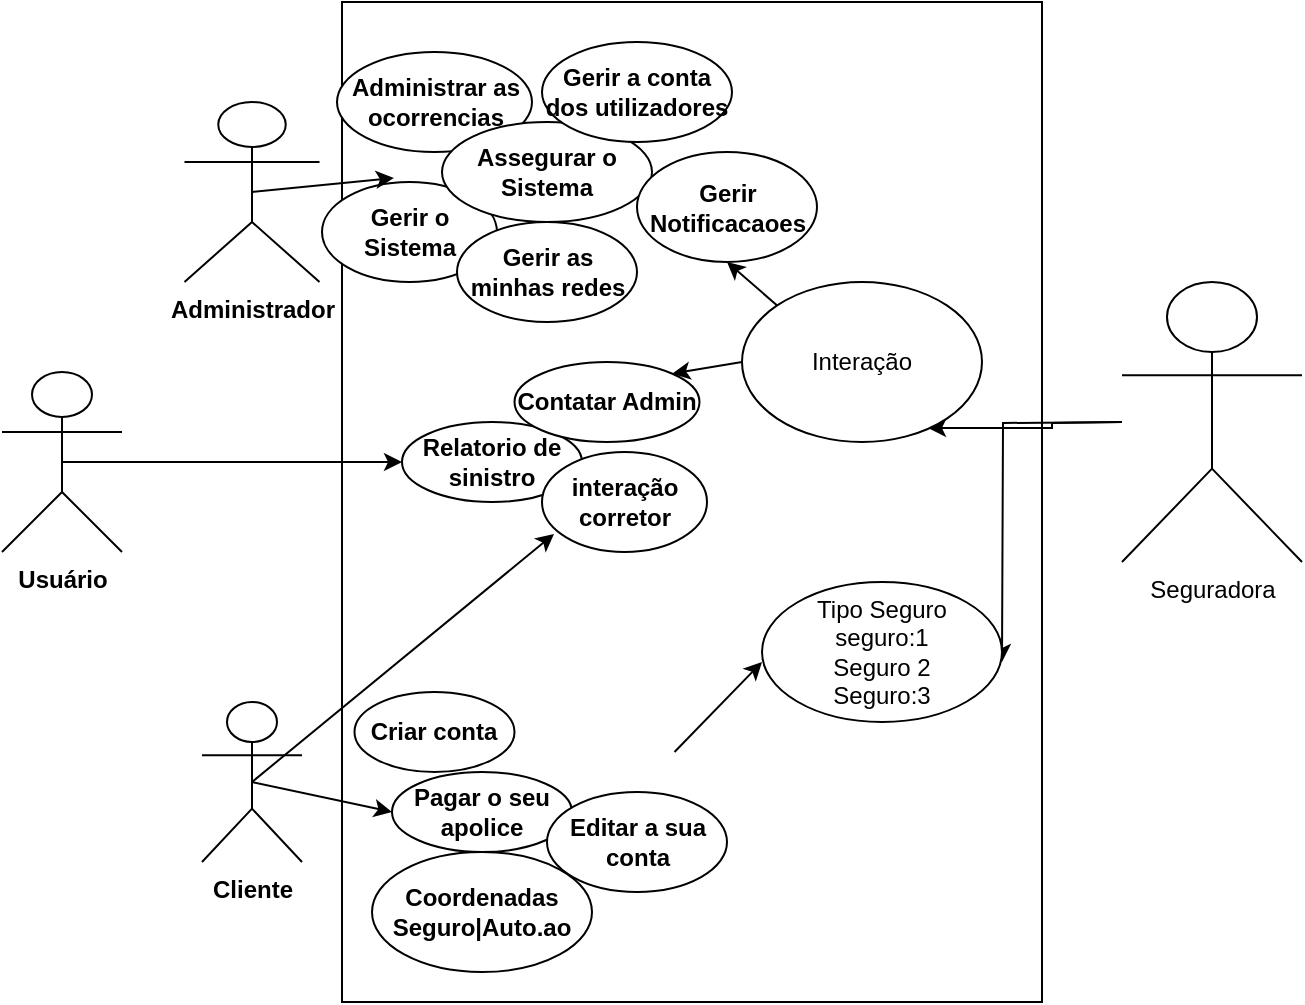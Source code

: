 <mxfile version="13.9.9" type="device" pages="18"><diagram id="vxUzsHjfG7w2UkkIxMNC" name="Página-2"><mxGraphModel dx="1679" dy="1663" grid="1" gridSize="10" guides="1" tooltips="1" connect="1" arrows="1" fold="1" page="1" pageScale="1" pageWidth="827" pageHeight="1169" math="0" shadow="0"><root><mxCell id="Wr564gFRiCjmKwvMqLsu-0"/><mxCell id="Wr564gFRiCjmKwvMqLsu-1" parent="Wr564gFRiCjmKwvMqLsu-0"/><mxCell id="92bMn_QlnWoaMhPIgiFq-5" value="" style="rounded=0;whiteSpace=wrap;html=1;" parent="Wr564gFRiCjmKwvMqLsu-1" vertex="1"><mxGeometry x="-310" y="-490" width="350" height="500" as="geometry"/></mxCell><mxCell id="Wr564gFRiCjmKwvMqLsu-2" value="&lt;b&gt;Usuário&lt;/b&gt;" style="shape=umlActor;verticalLabelPosition=bottom;verticalAlign=top;html=1;outlineConnect=0;" parent="Wr564gFRiCjmKwvMqLsu-1" vertex="1"><mxGeometry x="-480" y="-305" width="60" height="90" as="geometry"/></mxCell><mxCell id="Wr564gFRiCjmKwvMqLsu-7" value="&lt;b&gt;Administrador&lt;/b&gt;" style="shape=umlActor;verticalLabelPosition=bottom;verticalAlign=top;html=1;outlineConnect=0;" parent="Wr564gFRiCjmKwvMqLsu-1" vertex="1"><mxGeometry x="-388.75" y="-440" width="67.5" height="90" as="geometry"/></mxCell><mxCell id="Wr564gFRiCjmKwvMqLsu-8" value="&lt;b&gt;Gerir o Sistema&lt;/b&gt;" style="ellipse;whiteSpace=wrap;html=1;" parent="Wr564gFRiCjmKwvMqLsu-1" vertex="1"><mxGeometry x="-320" y="-400" width="87.5" height="50" as="geometry"/></mxCell><mxCell id="Wr564gFRiCjmKwvMqLsu-10" value="&lt;b&gt;Relatorio de sinistro&lt;/b&gt;" style="ellipse;whiteSpace=wrap;html=1;" parent="Wr564gFRiCjmKwvMqLsu-1" vertex="1"><mxGeometry x="-280" y="-280" width="90" height="40" as="geometry"/></mxCell><mxCell id="Wr564gFRiCjmKwvMqLsu-14" value="&lt;b&gt;Administrar as ocorrencias&lt;/b&gt;" style="ellipse;whiteSpace=wrap;html=1;" parent="Wr564gFRiCjmKwvMqLsu-1" vertex="1"><mxGeometry x="-312.5" y="-465" width="97.5" height="50" as="geometry"/></mxCell><mxCell id="Wr564gFRiCjmKwvMqLsu-15" value="&lt;b&gt;Assegurar o Sistema&lt;/b&gt;" style="ellipse;whiteSpace=wrap;html=1;" parent="Wr564gFRiCjmKwvMqLsu-1" vertex="1"><mxGeometry x="-260" y="-430" width="105" height="50" as="geometry"/></mxCell><mxCell id="oR26ej3h-QTZkDd7Mdkv-28" style="edgeStyle=none;rounded=0;orthogonalLoop=1;jettySize=auto;html=1;exitX=0.5;exitY=0;exitDx=0;exitDy=0;entryX=0.5;entryY=1;entryDx=0;entryDy=0;endArrow=none;endFill=0;strokeColor=#000000;" parent="Wr564gFRiCjmKwvMqLsu-1" edge="1"><mxGeometry relative="1" as="geometry"><mxPoint x="195" y="-120" as="targetPoint"/></mxGeometry></mxCell><mxCell id="Wr564gFRiCjmKwvMqLsu-38" value="&lt;b&gt;Gerir Notificacaoes&lt;/b&gt;" style="ellipse;whiteSpace=wrap;html=1;" parent="Wr564gFRiCjmKwvMqLsu-1" vertex="1"><mxGeometry x="-162.5" y="-415" width="90" height="55" as="geometry"/></mxCell><mxCell id="Wr564gFRiCjmKwvMqLsu-52" value="&lt;b&gt;Contatar Admin&lt;/b&gt;" style="ellipse;whiteSpace=wrap;html=1;" parent="Wr564gFRiCjmKwvMqLsu-1" vertex="1"><mxGeometry x="-223.75" y="-310" width="92.5" height="40" as="geometry"/></mxCell><mxCell id="Wr564gFRiCjmKwvMqLsu-57" value="&lt;b&gt;&lt;font style=&quot;font-size: 12px&quot;&gt;interação corretor&lt;/font&gt;&lt;/b&gt;" style="ellipse;whiteSpace=wrap;html=1;" parent="Wr564gFRiCjmKwvMqLsu-1" vertex="1"><mxGeometry x="-210" y="-265" width="82.5" height="50" as="geometry"/></mxCell><mxCell id="Wr564gFRiCjmKwvMqLsu-77" value="&lt;b&gt;Gerir a conta dos utilizadores&lt;/b&gt;" style="ellipse;whiteSpace=wrap;html=1;" parent="Wr564gFRiCjmKwvMqLsu-1" vertex="1"><mxGeometry x="-210" y="-470" width="95" height="50" as="geometry"/></mxCell><mxCell id="Wr564gFRiCjmKwvMqLsu-101" value="&lt;b&gt;Gerir as minhas redes&lt;/b&gt;" style="ellipse;whiteSpace=wrap;html=1;" parent="Wr564gFRiCjmKwvMqLsu-1" vertex="1"><mxGeometry x="-252.5" y="-380" width="90" height="50" as="geometry"/></mxCell><mxCell id="oR26ej3h-QTZkDd7Mdkv-7" value="&lt;b&gt;Cliente&lt;/b&gt;" style="shape=umlActor;verticalLabelPosition=bottom;verticalAlign=top;html=1;outlineConnect=0;" parent="Wr564gFRiCjmKwvMqLsu-1" vertex="1"><mxGeometry x="-380" y="-140" width="50" height="80" as="geometry"/></mxCell><mxCell id="oR26ej3h-QTZkDd7Mdkv-8" value="&lt;b&gt;Criar conta&lt;/b&gt;" style="ellipse;whiteSpace=wrap;html=1;" parent="Wr564gFRiCjmKwvMqLsu-1" vertex="1"><mxGeometry x="-303.75" y="-145" width="80" height="40" as="geometry"/></mxCell><mxCell id="oR26ej3h-QTZkDd7Mdkv-9" value="&lt;b&gt;Pagar o seu apolice&lt;/b&gt;" style="ellipse;whiteSpace=wrap;html=1;" parent="Wr564gFRiCjmKwvMqLsu-1" vertex="1"><mxGeometry x="-285" y="-105" width="90" height="40" as="geometry"/></mxCell><mxCell id="oR26ej3h-QTZkDd7Mdkv-15" value="&lt;b&gt;Editar a sua conta&lt;/b&gt;" style="ellipse;whiteSpace=wrap;html=1;" parent="Wr564gFRiCjmKwvMqLsu-1" vertex="1"><mxGeometry x="-207.5" y="-95" width="90" height="50" as="geometry"/></mxCell><mxCell id="oR26ej3h-QTZkDd7Mdkv-20" value="&lt;b&gt;Coordenadas Seguro|Auto.ao&lt;/b&gt;" style="ellipse;whiteSpace=wrap;html=1;" parent="Wr564gFRiCjmKwvMqLsu-1" vertex="1"><mxGeometry x="-295" y="-65" width="110" height="60" as="geometry"/></mxCell><mxCell id="92bMn_QlnWoaMhPIgiFq-10" style="edgeStyle=orthogonalEdgeStyle;rounded=0;orthogonalLoop=1;jettySize=auto;html=1;" parent="Wr564gFRiCjmKwvMqLsu-1" edge="1"><mxGeometry relative="1" as="geometry"><mxPoint x="20" y="-160" as="targetPoint"/><mxPoint x="80" y="-280" as="sourcePoint"/></mxGeometry></mxCell><mxCell id="92bMn_QlnWoaMhPIgiFq-19" style="edgeStyle=orthogonalEdgeStyle;rounded=0;orthogonalLoop=1;jettySize=auto;html=1;entryX=0.775;entryY=0.913;entryDx=0;entryDy=0;entryPerimeter=0;" parent="Wr564gFRiCjmKwvMqLsu-1" target="92bMn_QlnWoaMhPIgiFq-18" edge="1"><mxGeometry relative="1" as="geometry"><mxPoint x="80" y="-280" as="sourcePoint"/></mxGeometry></mxCell><mxCell id="92bMn_QlnWoaMhPIgiFq-8" value="Tipo Seguro&lt;br&gt;seguro:1&lt;br&gt;Seguro 2&lt;br&gt;Seguro:3" style="ellipse;whiteSpace=wrap;html=1;" parent="Wr564gFRiCjmKwvMqLsu-1" vertex="1"><mxGeometry x="-100" y="-200" width="120" height="70" as="geometry"/></mxCell><mxCell id="92bMn_QlnWoaMhPIgiFq-12" value="" style="endArrow=classic;html=1;exitX=1;exitY=0.5;exitDx=0;exitDy=0;" parent="Wr564gFRiCjmKwvMqLsu-1" edge="1"><mxGeometry width="50" height="50" relative="1" as="geometry"><mxPoint x="-143.75" y="-115" as="sourcePoint"/><mxPoint x="-100" y="-160" as="targetPoint"/></mxGeometry></mxCell><mxCell id="92bMn_QlnWoaMhPIgiFq-13" value="" style="endArrow=classic;html=1;exitX=0.5;exitY=0.5;exitDx=0;exitDy=0;exitPerimeter=0;entryX=0.411;entryY=-0.04;entryDx=0;entryDy=0;entryPerimeter=0;" parent="Wr564gFRiCjmKwvMqLsu-1" source="Wr564gFRiCjmKwvMqLsu-7" target="Wr564gFRiCjmKwvMqLsu-8" edge="1"><mxGeometry width="50" height="50" relative="1" as="geometry"><mxPoint x="-50" y="-220" as="sourcePoint"/><mxPoint y="-270" as="targetPoint"/></mxGeometry></mxCell><mxCell id="92bMn_QlnWoaMhPIgiFq-14" value="" style="endArrow=classic;html=1;exitX=0.5;exitY=0.5;exitDx=0;exitDy=0;exitPerimeter=0;entryX=0.073;entryY=0.82;entryDx=0;entryDy=0;entryPerimeter=0;" parent="Wr564gFRiCjmKwvMqLsu-1" source="oR26ej3h-QTZkDd7Mdkv-7" target="Wr564gFRiCjmKwvMqLsu-57" edge="1"><mxGeometry width="50" height="50" relative="1" as="geometry"><mxPoint x="-50" y="-220" as="sourcePoint"/><mxPoint y="-270" as="targetPoint"/></mxGeometry></mxCell><mxCell id="92bMn_QlnWoaMhPIgiFq-15" value="" style="endArrow=classic;html=1;exitX=0.5;exitY=0.5;exitDx=0;exitDy=0;exitPerimeter=0;entryX=0;entryY=0.5;entryDx=0;entryDy=0;" parent="Wr564gFRiCjmKwvMqLsu-1" source="oR26ej3h-QTZkDd7Mdkv-7" target="oR26ej3h-QTZkDd7Mdkv-9" edge="1"><mxGeometry width="50" height="50" relative="1" as="geometry"><mxPoint x="-50" y="-220" as="sourcePoint"/><mxPoint y="-270" as="targetPoint"/></mxGeometry></mxCell><mxCell id="92bMn_QlnWoaMhPIgiFq-16" value="" style="endArrow=classic;html=1;entryX=0;entryY=0.5;entryDx=0;entryDy=0;exitX=0.5;exitY=0.5;exitDx=0;exitDy=0;exitPerimeter=0;" parent="Wr564gFRiCjmKwvMqLsu-1" source="Wr564gFRiCjmKwvMqLsu-2" target="Wr564gFRiCjmKwvMqLsu-10" edge="1"><mxGeometry width="50" height="50" relative="1" as="geometry"><mxPoint x="-50" y="-220" as="sourcePoint"/><mxPoint y="-270" as="targetPoint"/></mxGeometry></mxCell><mxCell id="92bMn_QlnWoaMhPIgiFq-20" style="edgeStyle=none;rounded=0;orthogonalLoop=1;jettySize=auto;html=1;exitX=0;exitY=0;exitDx=0;exitDy=0;entryX=0.5;entryY=1;entryDx=0;entryDy=0;" parent="Wr564gFRiCjmKwvMqLsu-1" source="92bMn_QlnWoaMhPIgiFq-18" target="Wr564gFRiCjmKwvMqLsu-38" edge="1"><mxGeometry relative="1" as="geometry"/></mxCell><mxCell id="92bMn_QlnWoaMhPIgiFq-21" style="edgeStyle=none;rounded=0;orthogonalLoop=1;jettySize=auto;html=1;exitX=0;exitY=0.5;exitDx=0;exitDy=0;entryX=1;entryY=0;entryDx=0;entryDy=0;" parent="Wr564gFRiCjmKwvMqLsu-1" source="92bMn_QlnWoaMhPIgiFq-18" target="Wr564gFRiCjmKwvMqLsu-52" edge="1"><mxGeometry relative="1" as="geometry"/></mxCell><mxCell id="92bMn_QlnWoaMhPIgiFq-18" value="Interação" style="ellipse;whiteSpace=wrap;html=1;" parent="Wr564gFRiCjmKwvMqLsu-1" vertex="1"><mxGeometry x="-110" y="-350" width="120" height="80" as="geometry"/></mxCell><mxCell id="1XFFOyb18i2YrljbPPJ--0" value="Seguradora" style="shape=umlActor;verticalLabelPosition=bottom;verticalAlign=top;html=1;outlineConnect=0;" parent="Wr564gFRiCjmKwvMqLsu-1" vertex="1"><mxGeometry x="80" y="-350" width="90" height="140" as="geometry"/></mxCell></root></mxGraphModel></diagram><diagram id="pR_l2Ckl64e3HgnN9JAt" name="Página-3"><mxGraphModel dx="852" dy="494" grid="1" gridSize="10" guides="1" tooltips="1" connect="1" arrows="1" fold="1" page="1" pageScale="1" pageWidth="827" pageHeight="1169" math="0" shadow="0"><root><mxCell id="wuJYDiS2C684cOtd_Srp-0"/><mxCell id="wuJYDiS2C684cOtd_Srp-1" parent="wuJYDiS2C684cOtd_Srp-0"/><mxCell id="wuJYDiS2C684cOtd_Srp-10" value="Cliente" style="shape=umlActor;verticalLabelPosition=bottom;verticalAlign=top;html=1;outlineConnect=0;fillColor=#dae8fc;strokeColor=#6c8ebf;gradientColor=#7ea6e0;" parent="wuJYDiS2C684cOtd_Srp-1" vertex="1"><mxGeometry x="220" y="80" width="150" height="200" as="geometry"/></mxCell></root></mxGraphModel></diagram><diagram id="FHOso9-OGC7WAzAleB2A" name="Página-4"><mxGraphModel dx="852" dy="494" grid="1" gridSize="10" guides="1" tooltips="1" connect="1" arrows="1" fold="1" page="1" pageScale="1" pageWidth="827" pageHeight="1169" math="0" shadow="0"><root><mxCell id="zrW9rhEiToZtQN3sbTou-0"/><mxCell id="zrW9rhEiToZtQN3sbTou-1" parent="zrW9rhEiToZtQN3sbTou-0"/><mxCell id="sq73HoZx0GKYC_4DzIdY-1" value="" style="rounded=0;whiteSpace=wrap;html=1;" parent="zrW9rhEiToZtQN3sbTou-1" vertex="1"><mxGeometry x="210" y="200" width="370" height="590" as="geometry"/></mxCell><mxCell id="WCHTWx7z3Zqz8trixfpX-12" style="edgeStyle=none;rounded=0;orthogonalLoop=1;jettySize=auto;html=1;exitX=0.5;exitY=0.5;exitDx=0;exitDy=0;exitPerimeter=0;entryX=0;entryY=0.5;entryDx=0;entryDy=0;endArrow=none;endFill=0;" parent="zrW9rhEiToZtQN3sbTou-1" source="sq73HoZx0GKYC_4DzIdY-0" target="WCHTWx7z3Zqz8trixfpX-0" edge="1"><mxGeometry relative="1" as="geometry"/></mxCell><mxCell id="WCHTWx7z3Zqz8trixfpX-13" style="edgeStyle=none;rounded=0;orthogonalLoop=1;jettySize=auto;html=1;exitX=0.5;exitY=0.5;exitDx=0;exitDy=0;exitPerimeter=0;entryX=0;entryY=0.5;entryDx=0;entryDy=0;endArrow=none;endFill=0;" parent="zrW9rhEiToZtQN3sbTou-1" source="sq73HoZx0GKYC_4DzIdY-0" target="WCHTWx7z3Zqz8trixfpX-8" edge="1"><mxGeometry relative="1" as="geometry"/></mxCell><mxCell id="WCHTWx7z3Zqz8trixfpX-14" style="edgeStyle=none;rounded=0;orthogonalLoop=1;jettySize=auto;html=1;exitX=0.5;exitY=0.5;exitDx=0;exitDy=0;exitPerimeter=0;entryX=0;entryY=0.5;entryDx=0;entryDy=0;endArrow=none;endFill=0;" parent="zrW9rhEiToZtQN3sbTou-1" source="sq73HoZx0GKYC_4DzIdY-0" target="WCHTWx7z3Zqz8trixfpX-3" edge="1"><mxGeometry relative="1" as="geometry"/></mxCell><mxCell id="WCHTWx7z3Zqz8trixfpX-15" style="edgeStyle=none;rounded=0;orthogonalLoop=1;jettySize=auto;html=1;exitX=0.5;exitY=0.5;exitDx=0;exitDy=0;exitPerimeter=0;entryX=0;entryY=0.5;entryDx=0;entryDy=0;endArrow=none;endFill=0;" parent="zrW9rhEiToZtQN3sbTou-1" source="sq73HoZx0GKYC_4DzIdY-0" target="WCHTWx7z3Zqz8trixfpX-1" edge="1"><mxGeometry relative="1" as="geometry"/></mxCell><mxCell id="WCHTWx7z3Zqz8trixfpX-16" style="edgeStyle=none;rounded=0;orthogonalLoop=1;jettySize=auto;html=1;exitX=0.5;exitY=0.5;exitDx=0;exitDy=0;exitPerimeter=0;entryX=0;entryY=0.5;entryDx=0;entryDy=0;endArrow=none;endFill=0;" parent="zrW9rhEiToZtQN3sbTou-1" source="sq73HoZx0GKYC_4DzIdY-0" target="WCHTWx7z3Zqz8trixfpX-6" edge="1"><mxGeometry relative="1" as="geometry"/></mxCell><mxCell id="WCHTWx7z3Zqz8trixfpX-17" style="edgeStyle=none;rounded=0;orthogonalLoop=1;jettySize=auto;html=1;exitX=0.5;exitY=0.5;exitDx=0;exitDy=0;exitPerimeter=0;entryX=0;entryY=0.5;entryDx=0;entryDy=0;endArrow=none;endFill=0;" parent="zrW9rhEiToZtQN3sbTou-1" source="sq73HoZx0GKYC_4DzIdY-0" target="WCHTWx7z3Zqz8trixfpX-4" edge="1"><mxGeometry relative="1" as="geometry"/></mxCell><mxCell id="WCHTWx7z3Zqz8trixfpX-18" style="edgeStyle=none;rounded=0;orthogonalLoop=1;jettySize=auto;html=1;exitX=0.5;exitY=0.5;exitDx=0;exitDy=0;exitPerimeter=0;entryX=0;entryY=0.5;entryDx=0;entryDy=0;endArrow=none;endFill=0;" parent="zrW9rhEiToZtQN3sbTou-1" source="sq73HoZx0GKYC_4DzIdY-0" target="WCHTWx7z3Zqz8trixfpX-9" edge="1"><mxGeometry relative="1" as="geometry"/></mxCell><mxCell id="WCHTWx7z3Zqz8trixfpX-19" style="edgeStyle=none;rounded=0;orthogonalLoop=1;jettySize=auto;html=1;exitX=0.5;exitY=0.5;exitDx=0;exitDy=0;exitPerimeter=0;entryX=0;entryY=0.5;entryDx=0;entryDy=0;endArrow=none;endFill=0;" parent="zrW9rhEiToZtQN3sbTou-1" source="sq73HoZx0GKYC_4DzIdY-0" target="WCHTWx7z3Zqz8trixfpX-7" edge="1"><mxGeometry relative="1" as="geometry"/></mxCell><mxCell id="sq73HoZx0GKYC_4DzIdY-0" value="Cliente" style="shape=umlActor;verticalLabelPosition=bottom;verticalAlign=top;html=1;outlineConnect=0;" parent="zrW9rhEiToZtQN3sbTou-1" vertex="1"><mxGeometry x="50" y="390" width="80" height="120" as="geometry"/></mxCell><mxCell id="WCHTWx7z3Zqz8trixfpX-20" style="edgeStyle=none;rounded=0;orthogonalLoop=1;jettySize=auto;html=1;exitX=0.5;exitY=0.5;exitDx=0;exitDy=0;exitPerimeter=0;entryX=1;entryY=0.5;entryDx=0;entryDy=0;endArrow=none;endFill=0;" parent="zrW9rhEiToZtQN3sbTou-1" source="sq73HoZx0GKYC_4DzIdY-2" target="WCHTWx7z3Zqz8trixfpX-3" edge="1"><mxGeometry relative="1" as="geometry"/></mxCell><mxCell id="WCHTWx7z3Zqz8trixfpX-21" style="edgeStyle=none;rounded=0;orthogonalLoop=1;jettySize=auto;html=1;exitX=0.5;exitY=0.5;exitDx=0;exitDy=0;exitPerimeter=0;entryX=1;entryY=0.5;entryDx=0;entryDy=0;endArrow=none;endFill=0;" parent="zrW9rhEiToZtQN3sbTou-1" source="sq73HoZx0GKYC_4DzIdY-2" target="WCHTWx7z3Zqz8trixfpX-8" edge="1"><mxGeometry relative="1" as="geometry"/></mxCell><mxCell id="WCHTWx7z3Zqz8trixfpX-22" style="edgeStyle=none;rounded=0;orthogonalLoop=1;jettySize=auto;html=1;exitX=0.5;exitY=0.5;exitDx=0;exitDy=0;exitPerimeter=0;entryX=1;entryY=0.5;entryDx=0;entryDy=0;endArrow=none;endFill=0;" parent="zrW9rhEiToZtQN3sbTou-1" source="sq73HoZx0GKYC_4DzIdY-2" target="WCHTWx7z3Zqz8trixfpX-1" edge="1"><mxGeometry relative="1" as="geometry"/></mxCell><mxCell id="WCHTWx7z3Zqz8trixfpX-23" style="edgeStyle=none;rounded=0;orthogonalLoop=1;jettySize=auto;html=1;exitX=0.5;exitY=0.5;exitDx=0;exitDy=0;exitPerimeter=0;entryX=1;entryY=0.5;entryDx=0;entryDy=0;endArrow=none;endFill=0;" parent="zrW9rhEiToZtQN3sbTou-1" source="sq73HoZx0GKYC_4DzIdY-2" target="WCHTWx7z3Zqz8trixfpX-6" edge="1"><mxGeometry relative="1" as="geometry"/></mxCell><mxCell id="WCHTWx7z3Zqz8trixfpX-31" style="edgeStyle=none;rounded=0;orthogonalLoop=1;jettySize=auto;html=1;exitX=0.5;exitY=0.5;exitDx=0;exitDy=0;exitPerimeter=0;entryX=1;entryY=0.5;entryDx=0;entryDy=0;endArrow=none;endFill=0;" parent="zrW9rhEiToZtQN3sbTou-1" source="sq73HoZx0GKYC_4DzIdY-2" target="WCHTWx7z3Zqz8trixfpX-26" edge="1"><mxGeometry relative="1" as="geometry"/></mxCell><mxCell id="sq73HoZx0GKYC_4DzIdY-2" value="Seguradora" style="shape=umlActor;verticalLabelPosition=bottom;verticalAlign=top;html=1;outlineConnect=0;" parent="zrW9rhEiToZtQN3sbTou-1" vertex="1"><mxGeometry x="680" y="370" width="80" height="130" as="geometry"/></mxCell><mxCell id="WCHTWx7z3Zqz8trixfpX-34" value="&amp;lt;&amp;lt;incluir&amp;gt;&amp;gt;" style="edgeStyle=none;rounded=0;orthogonalLoop=1;jettySize=auto;html=1;exitX=1;exitY=0.5;exitDx=0;exitDy=0;entryX=0;entryY=0.5;entryDx=0;entryDy=0;dashed=1;endArrow=classic;endFill=1;" parent="zrW9rhEiToZtQN3sbTou-1" source="WCHTWx7z3Zqz8trixfpX-0" target="WCHTWx7z3Zqz8trixfpX-28" edge="1"><mxGeometry relative="1" as="geometry"/></mxCell><mxCell id="WCHTWx7z3Zqz8trixfpX-0" value="Fazer Login" style="ellipse;whiteSpace=wrap;html=1;" parent="zrW9rhEiToZtQN3sbTou-1" vertex="1"><mxGeometry x="230" y="230" width="100" height="50" as="geometry"/></mxCell><mxCell id="WCHTWx7z3Zqz8trixfpX-1" value="pagar a sua conta" style="ellipse;whiteSpace=wrap;html=1;" parent="zrW9rhEiToZtQN3sbTou-1" vertex="1"><mxGeometry x="240" y="450" width="100" height="50" as="geometry"/></mxCell><mxCell id="WCHTWx7z3Zqz8trixfpX-3" value="Criar novo apolice" style="ellipse;whiteSpace=wrap;html=1;" parent="zrW9rhEiToZtQN3sbTou-1" vertex="1"><mxGeometry x="240" y="375" width="100" height="50" as="geometry"/></mxCell><mxCell id="WCHTWx7z3Zqz8trixfpX-36" value="&amp;lt;&amp;lt;incluir&amp;gt;&amp;gt;" style="edgeStyle=none;rounded=0;orthogonalLoop=1;jettySize=auto;html=1;exitX=1;exitY=0.5;exitDx=0;exitDy=0;entryX=0.053;entryY=0.687;entryDx=0;entryDy=0;entryPerimeter=0;dashed=1;endArrow=classic;endFill=1;" parent="zrW9rhEiToZtQN3sbTou-1" source="WCHTWx7z3Zqz8trixfpX-4" target="WCHTWx7z3Zqz8trixfpX-24" edge="1"><mxGeometry relative="1" as="geometry"/></mxCell><mxCell id="WCHTWx7z3Zqz8trixfpX-37" value="&amp;lt;&amp;lt;incluir&amp;gt;&amp;gt;" style="edgeStyle=none;rounded=0;orthogonalLoop=1;jettySize=auto;html=1;exitX=1;exitY=0.5;exitDx=0;exitDy=0;entryX=0;entryY=0.5;entryDx=0;entryDy=0;dashed=1;endArrow=classic;endFill=1;" parent="zrW9rhEiToZtQN3sbTou-1" source="WCHTWx7z3Zqz8trixfpX-4" target="WCHTWx7z3Zqz8trixfpX-29" edge="1"><mxGeometry relative="1" as="geometry"/></mxCell><mxCell id="WCHTWx7z3Zqz8trixfpX-39" value="&amp;lt;&amp;lt;incluir&amp;gt;&amp;gt;" style="edgeStyle=none;rounded=0;orthogonalLoop=1;jettySize=auto;html=1;exitX=1;exitY=0.5;exitDx=0;exitDy=0;entryX=0;entryY=0.5;entryDx=0;entryDy=0;dashed=1;endArrow=classic;endFill=1;" parent="zrW9rhEiToZtQN3sbTou-1" source="WCHTWx7z3Zqz8trixfpX-4" target="WCHTWx7z3Zqz8trixfpX-38" edge="1"><mxGeometry relative="1" as="geometry"/></mxCell><mxCell id="WCHTWx7z3Zqz8trixfpX-4" value="Notificar" style="ellipse;whiteSpace=wrap;html=1;" parent="zrW9rhEiToZtQN3sbTou-1" vertex="1"><mxGeometry x="240" y="590" width="100" height="50" as="geometry"/></mxCell><mxCell id="WCHTWx7z3Zqz8trixfpX-6" value="consultar dados da conta" style="ellipse;whiteSpace=wrap;html=1;" parent="zrW9rhEiToZtQN3sbTou-1" vertex="1"><mxGeometry x="240" y="520" width="100" height="50" as="geometry"/></mxCell><mxCell id="WCHTWx7z3Zqz8trixfpX-32" value="&amp;lt;&amp;lt;incluir&amp;gt;&amp;gt;" style="edgeStyle=none;rounded=0;orthogonalLoop=1;jettySize=auto;html=1;exitX=1;exitY=0;exitDx=0;exitDy=0;entryX=0;entryY=0.5;entryDx=0;entryDy=0;endArrow=classic;endFill=1;dashed=1;" parent="zrW9rhEiToZtQN3sbTou-1" source="WCHTWx7z3Zqz8trixfpX-7" target="WCHTWx7z3Zqz8trixfpX-25" edge="1"><mxGeometry relative="1" as="geometry"/></mxCell><mxCell id="WCHTWx7z3Zqz8trixfpX-7" value="Recuperar senha" style="ellipse;whiteSpace=wrap;html=1;" parent="zrW9rhEiToZtQN3sbTou-1" vertex="1"><mxGeometry x="240" y="730" width="100" height="50" as="geometry"/></mxCell><mxCell id="WCHTWx7z3Zqz8trixfpX-8" value="Consultar a tabela fipe" style="ellipse;whiteSpace=wrap;html=1;" parent="zrW9rhEiToZtQN3sbTou-1" vertex="1"><mxGeometry x="240" y="295" width="100" height="50" as="geometry"/></mxCell><mxCell id="WCHTWx7z3Zqz8trixfpX-9" value="Configurar o perfil" style="ellipse;whiteSpace=wrap;html=1;" parent="zrW9rhEiToZtQN3sbTou-1" vertex="1"><mxGeometry x="240" y="650" width="100" height="70" as="geometry"/></mxCell><mxCell id="WCHTWx7z3Zqz8trixfpX-10" value="" style="endArrow=none;html=1;entryX=0.99;entryY=0.633;entryDx=0;entryDy=0;entryPerimeter=0;" parent="zrW9rhEiToZtQN3sbTou-1" edge="1"><mxGeometry width="50" height="50" relative="1" as="geometry"><mxPoint x="240" y="694" as="sourcePoint"/><mxPoint x="339" y="694.31" as="targetPoint"/></mxGeometry></mxCell><mxCell id="WCHTWx7z3Zqz8trixfpX-24" value="Verificar o estado da conta" style="ellipse;whiteSpace=wrap;html=1;" parent="zrW9rhEiToZtQN3sbTou-1" vertex="1"><mxGeometry x="440" y="510" width="100" height="50" as="geometry"/></mxCell><mxCell id="WCHTWx7z3Zqz8trixfpX-25" value="Verificar E-mail" style="ellipse;whiteSpace=wrap;html=1;" parent="zrW9rhEiToZtQN3sbTou-1" vertex="1"><mxGeometry x="450" y="680" width="100" height="50" as="geometry"/></mxCell><mxCell id="WCHTWx7z3Zqz8trixfpX-33" value="&amp;lt;&amp;lt;estender&amp;gt;&amp;gt;" style="edgeStyle=none;rounded=0;orthogonalLoop=1;jettySize=auto;html=1;exitX=0;exitY=0.5;exitDx=0;exitDy=0;entryX=1;entryY=0.5;entryDx=0;entryDy=0;dashed=1;endArrow=classic;endFill=1;" parent="zrW9rhEiToZtQN3sbTou-1" source="WCHTWx7z3Zqz8trixfpX-26" target="WCHTWx7z3Zqz8trixfpX-7" edge="1"><mxGeometry relative="1" as="geometry"/></mxCell><mxCell id="WCHTWx7z3Zqz8trixfpX-26" value="Geração de Token" style="ellipse;whiteSpace=wrap;html=1;" parent="zrW9rhEiToZtQN3sbTou-1" vertex="1"><mxGeometry x="450" y="740" width="100" height="50" as="geometry"/></mxCell><mxCell id="WCHTWx7z3Zqz8trixfpX-35" value="&amp;lt;&amp;lt;estender&amp;gt;&amp;gt;" style="edgeStyle=none;rounded=0;orthogonalLoop=1;jettySize=auto;html=1;exitX=0;exitY=0.5;exitDx=0;exitDy=0;entryX=0.987;entryY=0.76;entryDx=0;entryDy=0;entryPerimeter=0;dashed=1;endArrow=classic;endFill=1;" parent="zrW9rhEiToZtQN3sbTou-1" source="WCHTWx7z3Zqz8trixfpX-27" target="WCHTWx7z3Zqz8trixfpX-0" edge="1"><mxGeometry relative="1" as="geometry"/></mxCell><mxCell id="WCHTWx7z3Zqz8trixfpX-27" value="Exibir Erro de login" style="ellipse;whiteSpace=wrap;html=1;" parent="zrW9rhEiToZtQN3sbTou-1" vertex="1"><mxGeometry x="450" y="290" width="100" height="50" as="geometry"/></mxCell><mxCell id="WCHTWx7z3Zqz8trixfpX-28" value="Verificar senha" style="ellipse;whiteSpace=wrap;html=1;" parent="zrW9rhEiToZtQN3sbTou-1" vertex="1"><mxGeometry x="450" y="210" width="100" height="50" as="geometry"/></mxCell><mxCell id="WCHTWx7z3Zqz8trixfpX-29" value="Verificar o estado da Apolice" style="ellipse;whiteSpace=wrap;html=1;" parent="zrW9rhEiToZtQN3sbTou-1" vertex="1"><mxGeometry x="470" y="560" width="100" height="50" as="geometry"/></mxCell><mxCell id="WCHTWx7z3Zqz8trixfpX-38" value="Verificar a matricula da viatura em quest" style="ellipse;whiteSpace=wrap;html=1;" parent="zrW9rhEiToZtQN3sbTou-1" vertex="1"><mxGeometry x="450" y="610" width="110" height="60" as="geometry"/></mxCell></root></mxGraphModel></diagram><diagram id="hmwaVnyt5W7fq1evhzP7" name="Página-5"><mxGraphModel dx="852" dy="494" grid="1" gridSize="10" guides="1" tooltips="1" connect="1" arrows="1" fold="1" page="1" pageScale="1" pageWidth="827" pageHeight="1169" math="0" shadow="0"><root><mxCell id="SPKGA7M7q3AZCUeBr8qu-0"/><mxCell id="SPKGA7M7q3AZCUeBr8qu-1" parent="SPKGA7M7q3AZCUeBr8qu-0"/><mxCell id="Uqxz3HmuJYFeCLpFYPsg-1" style="edgeStyle=none;rounded=0;orthogonalLoop=1;jettySize=auto;html=1;exitX=0;exitY=0.5;exitDx=0;exitDy=0;entryX=1;entryY=0.5;entryDx=0;entryDy=0;endArrow=none;endFill=0;strokeColor=#000000;" parent="SPKGA7M7q3AZCUeBr8qu-1" source="Uqxz3HmuJYFeCLpFYPsg-6" target="Uqxz3HmuJYFeCLpFYPsg-9" edge="1"><mxGeometry relative="1" as="geometry"/></mxCell><mxCell id="Uqxz3HmuJYFeCLpFYPsg-2" style="edgeStyle=none;rounded=0;orthogonalLoop=1;jettySize=auto;html=1;exitX=0;exitY=0.5;exitDx=0;exitDy=0;entryX=1;entryY=0.5;entryDx=0;entryDy=0;endArrow=none;endFill=0;strokeColor=#000000;" parent="SPKGA7M7q3AZCUeBr8qu-1" source="Uqxz3HmuJYFeCLpFYPsg-6" target="Uqxz3HmuJYFeCLpFYPsg-13" edge="1"><mxGeometry relative="1" as="geometry"/></mxCell><mxCell id="Uqxz3HmuJYFeCLpFYPsg-3" style="edgeStyle=none;rounded=0;orthogonalLoop=1;jettySize=auto;html=1;exitX=0;exitY=0.5;exitDx=0;exitDy=0;entryX=1;entryY=0.5;entryDx=0;entryDy=0;endArrow=none;endFill=0;strokeColor=#000000;" parent="SPKGA7M7q3AZCUeBr8qu-1" source="Uqxz3HmuJYFeCLpFYPsg-6" target="Uqxz3HmuJYFeCLpFYPsg-8" edge="1"><mxGeometry relative="1" as="geometry"/></mxCell><mxCell id="Uqxz3HmuJYFeCLpFYPsg-4" style="edgeStyle=none;rounded=0;orthogonalLoop=1;jettySize=auto;html=1;exitX=0;exitY=0.5;exitDx=0;exitDy=0;entryX=1;entryY=0.5;entryDx=0;entryDy=0;endArrow=none;endFill=0;strokeColor=#000000;" parent="SPKGA7M7q3AZCUeBr8qu-1" source="Uqxz3HmuJYFeCLpFYPsg-6" target="Uqxz3HmuJYFeCLpFYPsg-12" edge="1"><mxGeometry relative="1" as="geometry"/></mxCell><mxCell id="Uqxz3HmuJYFeCLpFYPsg-5" style="edgeStyle=none;rounded=0;orthogonalLoop=1;jettySize=auto;html=1;exitX=0;exitY=0.5;exitDx=0;exitDy=0;entryX=1;entryY=0.5;entryDx=0;entryDy=0;endArrow=none;endFill=0;strokeColor=#000000;" parent="SPKGA7M7q3AZCUeBr8qu-1" source="Uqxz3HmuJYFeCLpFYPsg-6" target="Uqxz3HmuJYFeCLpFYPsg-23" edge="1"><mxGeometry relative="1" as="geometry"/></mxCell><mxCell id="Uqxz3HmuJYFeCLpFYPsg-6" value="Administrador" style="rounded=0;whiteSpace=wrap;html=1;" parent="SPKGA7M7q3AZCUeBr8qu-1" vertex="1"><mxGeometry x="354" y="220" width="120" height="60" as="geometry"/></mxCell><mxCell id="Uqxz3HmuJYFeCLpFYPsg-7" value="Estatistica" style="rounded=0;whiteSpace=wrap;html=1;" parent="SPKGA7M7q3AZCUeBr8qu-1" vertex="1"><mxGeometry x="575" y="70" width="120" height="60" as="geometry"/></mxCell><mxCell id="Uqxz3HmuJYFeCLpFYPsg-8" value="Apolices" style="rounded=0;whiteSpace=wrap;html=1;" parent="SPKGA7M7q3AZCUeBr8qu-1" vertex="1"><mxGeometry x="50" y="260" width="120" height="60" as="geometry"/></mxCell><mxCell id="Uqxz3HmuJYFeCLpFYPsg-9" value="Registos_User" style="rounded=0;whiteSpace=wrap;html=1;" parent="SPKGA7M7q3AZCUeBr8qu-1" vertex="1"><mxGeometry x="120" y="80" width="120" height="60" as="geometry"/></mxCell><mxCell id="Uqxz3HmuJYFeCLpFYPsg-11" value="Pontos" style="rounded=0;whiteSpace=wrap;html=1;" parent="SPKGA7M7q3AZCUeBr8qu-1" vertex="1"><mxGeometry x="630" y="250" width="120" height="60" as="geometry"/></mxCell><mxCell id="Uqxz3HmuJYFeCLpFYPsg-12" value="Pagamentos" style="rounded=0;whiteSpace=wrap;html=1;" parent="SPKGA7M7q3AZCUeBr8qu-1" vertex="1"><mxGeometry x="60" y="350" width="120" height="60" as="geometry"/></mxCell><mxCell id="Uqxz3HmuJYFeCLpFYPsg-13" value="Veiculos" style="rounded=0;whiteSpace=wrap;html=1;" parent="SPKGA7M7q3AZCUeBr8qu-1" vertex="1"><mxGeometry x="50" y="170" width="120" height="60" as="geometry"/></mxCell><mxCell id="Uqxz3HmuJYFeCLpFYPsg-15" value="N" style="text;html=1;strokeColor=none;fillColor=none;align=center;verticalAlign=middle;whiteSpace=wrap;rounded=0;" parent="SPKGA7M7q3AZCUeBr8qu-1" vertex="1"><mxGeometry x="170" y="380" width="40" height="20" as="geometry"/></mxCell><mxCell id="Uqxz3HmuJYFeCLpFYPsg-16" value="N" style="text;html=1;strokeColor=none;fillColor=none;align=center;verticalAlign=middle;whiteSpace=wrap;rounded=0;" parent="SPKGA7M7q3AZCUeBr8qu-1" vertex="1"><mxGeometry x="170" y="290" width="40" height="20" as="geometry"/></mxCell><mxCell id="Uqxz3HmuJYFeCLpFYPsg-17" value="N" style="text;html=1;strokeColor=none;fillColor=none;align=center;verticalAlign=middle;whiteSpace=wrap;rounded=0;" parent="SPKGA7M7q3AZCUeBr8qu-1" vertex="1"><mxGeometry x="160" y="180" width="40" height="20" as="geometry"/></mxCell><mxCell id="Uqxz3HmuJYFeCLpFYPsg-18" value="N" style="text;html=1;strokeColor=none;fillColor=none;align=center;verticalAlign=middle;whiteSpace=wrap;rounded=0;" parent="SPKGA7M7q3AZCUeBr8qu-1" vertex="1"><mxGeometry x="230" y="90" width="40" height="20" as="geometry"/></mxCell><mxCell id="Uqxz3HmuJYFeCLpFYPsg-19" value="N" style="text;html=1;strokeColor=none;fillColor=none;align=center;verticalAlign=middle;whiteSpace=wrap;rounded=0;" parent="SPKGA7M7q3AZCUeBr8qu-1" vertex="1"><mxGeometry x="540" y="90" width="40" height="20" as="geometry"/></mxCell><mxCell id="Uqxz3HmuJYFeCLpFYPsg-20" value="1" style="text;html=1;strokeColor=none;fillColor=none;align=center;verticalAlign=middle;whiteSpace=wrap;rounded=0;" parent="SPKGA7M7q3AZCUeBr8qu-1" vertex="1"><mxGeometry x="480" y="240" width="40" height="20" as="geometry"/></mxCell><mxCell id="Uqxz3HmuJYFeCLpFYPsg-21" value="N" style="text;html=1;strokeColor=none;fillColor=none;align=center;verticalAlign=middle;whiteSpace=wrap;rounded=0;" parent="SPKGA7M7q3AZCUeBr8qu-1" vertex="1"><mxGeometry x="590" y="160" width="40" height="20" as="geometry"/></mxCell><mxCell id="Uqxz3HmuJYFeCLpFYPsg-22" value="1" style="text;html=1;strokeColor=none;fillColor=none;align=center;verticalAlign=middle;whiteSpace=wrap;rounded=0;" parent="SPKGA7M7q3AZCUeBr8qu-1" vertex="1"><mxGeometry x="300" y="240" width="40" height="20" as="geometry"/></mxCell><mxCell id="Uqxz3HmuJYFeCLpFYPsg-23" value="Contactos" style="rounded=0;whiteSpace=wrap;html=1;" parent="SPKGA7M7q3AZCUeBr8qu-1" vertex="1"><mxGeometry x="120" y="420" width="120" height="60" as="geometry"/></mxCell><mxCell id="Uqxz3HmuJYFeCLpFYPsg-24" value="N" style="text;html=1;strokeColor=none;fillColor=none;align=center;verticalAlign=middle;whiteSpace=wrap;rounded=0;" parent="SPKGA7M7q3AZCUeBr8qu-1" vertex="1"><mxGeometry x="230" y="450" width="40" height="20" as="geometry"/></mxCell><mxCell id="Uqxz3HmuJYFeCLpFYPsg-26" value="RankNotificações" style="rounded=0;whiteSpace=wrap;html=1;" parent="SPKGA7M7q3AZCUeBr8qu-1" vertex="1"><mxGeometry x="630" y="330" width="130" height="60" as="geometry"/></mxCell><mxCell id="Uqxz3HmuJYFeCLpFYPsg-27" value="Incritos" style="rounded=0;whiteSpace=wrap;html=1;" parent="SPKGA7M7q3AZCUeBr8qu-1" vertex="1"><mxGeometry x="630" y="150" width="120" height="60" as="geometry"/></mxCell><mxCell id="Uqxz3HmuJYFeCLpFYPsg-28" value="Registos" style="rounded=0;whiteSpace=wrap;html=1;" parent="SPKGA7M7q3AZCUeBr8qu-1" vertex="1"><mxGeometry x="565" y="420" width="130" height="60" as="geometry"/></mxCell><mxCell id="Uqxz3HmuJYFeCLpFYPsg-30" value="N" style="text;html=1;strokeColor=none;fillColor=none;align=center;verticalAlign=middle;whiteSpace=wrap;rounded=0;" parent="SPKGA7M7q3AZCUeBr8qu-1" vertex="1"><mxGeometry x="520" y="440" width="40" height="20" as="geometry"/></mxCell><mxCell id="Uqxz3HmuJYFeCLpFYPsg-31" value="N" style="text;html=1;strokeColor=none;fillColor=none;align=center;verticalAlign=middle;whiteSpace=wrap;rounded=0;" parent="SPKGA7M7q3AZCUeBr8qu-1" vertex="1"><mxGeometry x="590" y="350" width="40" height="20" as="geometry"/></mxCell><mxCell id="Uqxz3HmuJYFeCLpFYPsg-32" value="N" style="text;html=1;strokeColor=none;fillColor=none;align=center;verticalAlign=middle;whiteSpace=wrap;rounded=0;" parent="SPKGA7M7q3AZCUeBr8qu-1" vertex="1"><mxGeometry x="590" y="280" width="40" height="20" as="geometry"/></mxCell><mxCell id="Uqxz3HmuJYFeCLpFYPsg-34" style="edgeStyle=none;rounded=0;orthogonalLoop=1;jettySize=auto;html=1;exitX=1;exitY=0.5;exitDx=0;exitDy=0;entryX=0;entryY=0.5;entryDx=0;entryDy=0;endArrow=none;endFill=0;strokeColor=#000000;" parent="SPKGA7M7q3AZCUeBr8qu-1" source="Uqxz3HmuJYFeCLpFYPsg-6" target="Uqxz3HmuJYFeCLpFYPsg-7" edge="1"><mxGeometry relative="1" as="geometry"><mxPoint x="364" y="260" as="sourcePoint"/><mxPoint x="250" y="120" as="targetPoint"/></mxGeometry></mxCell><mxCell id="Uqxz3HmuJYFeCLpFYPsg-35" style="edgeStyle=none;rounded=0;orthogonalLoop=1;jettySize=auto;html=1;exitX=1;exitY=0.5;exitDx=0;exitDy=0;entryX=0;entryY=0.5;entryDx=0;entryDy=0;endArrow=none;endFill=0;strokeColor=#000000;" parent="SPKGA7M7q3AZCUeBr8qu-1" source="Uqxz3HmuJYFeCLpFYPsg-6" target="Uqxz3HmuJYFeCLpFYPsg-26" edge="1"><mxGeometry relative="1" as="geometry"><mxPoint x="484" y="260" as="sourcePoint"/><mxPoint x="585" y="110" as="targetPoint"/></mxGeometry></mxCell><mxCell id="Uqxz3HmuJYFeCLpFYPsg-36" style="edgeStyle=none;rounded=0;orthogonalLoop=1;jettySize=auto;html=1;exitX=1;exitY=0.5;exitDx=0;exitDy=0;entryX=0;entryY=0.5;entryDx=0;entryDy=0;endArrow=none;endFill=0;strokeColor=#000000;" parent="SPKGA7M7q3AZCUeBr8qu-1" source="Uqxz3HmuJYFeCLpFYPsg-6" target="Uqxz3HmuJYFeCLpFYPsg-27" edge="1"><mxGeometry relative="1" as="geometry"><mxPoint x="494" y="270" as="sourcePoint"/><mxPoint x="595" y="120" as="targetPoint"/></mxGeometry></mxCell><mxCell id="Uqxz3HmuJYFeCLpFYPsg-37" style="edgeStyle=none;rounded=0;orthogonalLoop=1;jettySize=auto;html=1;exitX=1;exitY=0.5;exitDx=0;exitDy=0;entryX=0;entryY=0.5;entryDx=0;entryDy=0;endArrow=none;endFill=0;strokeColor=#000000;" parent="SPKGA7M7q3AZCUeBr8qu-1" source="Uqxz3HmuJYFeCLpFYPsg-6" target="Uqxz3HmuJYFeCLpFYPsg-11" edge="1"><mxGeometry relative="1" as="geometry"><mxPoint x="504" y="280" as="sourcePoint"/><mxPoint x="605" y="130" as="targetPoint"/></mxGeometry></mxCell><mxCell id="Uqxz3HmuJYFeCLpFYPsg-38" style="edgeStyle=none;rounded=0;orthogonalLoop=1;jettySize=auto;html=1;exitX=1;exitY=0.5;exitDx=0;exitDy=0;entryX=0;entryY=0.5;entryDx=0;entryDy=0;endArrow=none;endFill=0;strokeColor=#000000;" parent="SPKGA7M7q3AZCUeBr8qu-1" source="Uqxz3HmuJYFeCLpFYPsg-6" target="Uqxz3HmuJYFeCLpFYPsg-28" edge="1"><mxGeometry relative="1" as="geometry"><mxPoint x="514" y="290" as="sourcePoint"/><mxPoint x="615" y="140" as="targetPoint"/></mxGeometry></mxCell></root></mxGraphModel></diagram><diagram id="_YYx89TKGaYq1mBvLhso" name="Página-6"><mxGraphModel dx="852" dy="494" grid="1" gridSize="10" guides="1" tooltips="1" connect="1" arrows="1" fold="1" page="1" pageScale="1" pageWidth="827" pageHeight="1169" math="0" shadow="0"><root><mxCell id="4U1GCGNfpKX8brFniIe0-0"/><mxCell id="4U1GCGNfpKX8brFniIe0-1" parent="4U1GCGNfpKX8brFniIe0-0"/><mxCell id="4U1GCGNfpKX8brFniIe0-9" style="edgeStyle=none;rounded=0;orthogonalLoop=1;jettySize=auto;html=1;exitX=0.5;exitY=0;exitDx=0;exitDy=0;entryX=0;entryY=0.5;entryDx=0;entryDy=0;endArrow=none;endFill=0;" parent="4U1GCGNfpKX8brFniIe0-1" source="4U1GCGNfpKX8brFniIe0-3" target="4U1GCGNfpKX8brFniIe0-4" edge="1"><mxGeometry relative="1" as="geometry"><Array as="points"><mxPoint x="414" y="100"/></Array></mxGeometry></mxCell><mxCell id="4U1GCGNfpKX8brFniIe0-12" style="edgeStyle=none;rounded=0;orthogonalLoop=1;jettySize=auto;html=1;exitX=0;exitY=0.5;exitDx=0;exitDy=0;entryX=1;entryY=0.5;entryDx=0;entryDy=0;endArrow=none;endFill=0;strokeColor=#000000;" parent="4U1GCGNfpKX8brFniIe0-1" source="4U1GCGNfpKX8brFniIe0-3" target="4U1GCGNfpKX8brFniIe0-6" edge="1"><mxGeometry relative="1" as="geometry"/></mxCell><mxCell id="4U1GCGNfpKX8brFniIe0-13" style="edgeStyle=none;rounded=0;orthogonalLoop=1;jettySize=auto;html=1;exitX=0;exitY=0.5;exitDx=0;exitDy=0;entryX=1;entryY=0.5;entryDx=0;entryDy=0;endArrow=none;endFill=0;strokeColor=#000000;" parent="4U1GCGNfpKX8brFniIe0-1" source="4U1GCGNfpKX8brFniIe0-3" target="4U1GCGNfpKX8brFniIe0-11" edge="1"><mxGeometry relative="1" as="geometry"/></mxCell><mxCell id="4U1GCGNfpKX8brFniIe0-14" style="edgeStyle=none;rounded=0;orthogonalLoop=1;jettySize=auto;html=1;exitX=0;exitY=0.5;exitDx=0;exitDy=0;entryX=1;entryY=0.5;entryDx=0;entryDy=0;endArrow=none;endFill=0;strokeColor=#000000;" parent="4U1GCGNfpKX8brFniIe0-1" source="4U1GCGNfpKX8brFniIe0-3" target="4U1GCGNfpKX8brFniIe0-5" edge="1"><mxGeometry relative="1" as="geometry"/></mxCell><mxCell id="4U1GCGNfpKX8brFniIe0-15" style="edgeStyle=none;rounded=0;orthogonalLoop=1;jettySize=auto;html=1;exitX=0;exitY=0.5;exitDx=0;exitDy=0;entryX=1;entryY=0.5;entryDx=0;entryDy=0;endArrow=none;endFill=0;strokeColor=#000000;" parent="4U1GCGNfpKX8brFniIe0-1" source="4U1GCGNfpKX8brFniIe0-3" target="4U1GCGNfpKX8brFniIe0-8" edge="1"><mxGeometry relative="1" as="geometry"/></mxCell><mxCell id="4U1GCGNfpKX8brFniIe0-27" style="edgeStyle=none;rounded=0;orthogonalLoop=1;jettySize=auto;html=1;exitX=0;exitY=0.5;exitDx=0;exitDy=0;entryX=1;entryY=0.5;entryDx=0;entryDy=0;endArrow=none;endFill=0;strokeColor=#000000;" parent="4U1GCGNfpKX8brFniIe0-1" source="4U1GCGNfpKX8brFniIe0-3" target="4U1GCGNfpKX8brFniIe0-25" edge="1"><mxGeometry relative="1" as="geometry"/></mxCell><mxCell id="4U1GCGNfpKX8brFniIe0-3" value="Administrador" style="rounded=0;whiteSpace=wrap;html=1;" parent="4U1GCGNfpKX8brFniIe0-1" vertex="1"><mxGeometry x="354" y="220" width="120" height="60" as="geometry"/></mxCell><mxCell id="4U1GCGNfpKX8brFniIe0-4" value="Usuários" style="rounded=0;whiteSpace=wrap;html=1;" parent="4U1GCGNfpKX8brFniIe0-1" vertex="1"><mxGeometry x="570" y="70" width="120" height="60" as="geometry"/></mxCell><mxCell id="4U1GCGNfpKX8brFniIe0-5" value="Apolices" style="rounded=0;whiteSpace=wrap;html=1;" parent="4U1GCGNfpKX8brFniIe0-1" vertex="1"><mxGeometry x="120" y="260" width="120" height="60" as="geometry"/></mxCell><mxCell id="4U1GCGNfpKX8brFniIe0-6" value="Registos_User" style="rounded=0;whiteSpace=wrap;html=1;" parent="4U1GCGNfpKX8brFniIe0-1" vertex="1"><mxGeometry x="120" y="80" width="120" height="60" as="geometry"/></mxCell><mxCell id="4U1GCGNfpKX8brFniIe0-10" style="edgeStyle=none;rounded=0;orthogonalLoop=1;jettySize=auto;html=1;exitX=0.5;exitY=0;exitDx=0;exitDy=0;entryX=0.5;entryY=1;entryDx=0;entryDy=0;endArrow=none;endFill=0;strokeColor=#000000;" parent="4U1GCGNfpKX8brFniIe0-1" source="4U1GCGNfpKX8brFniIe0-7" target="4U1GCGNfpKX8brFniIe0-4" edge="1"><mxGeometry relative="1" as="geometry"/></mxCell><mxCell id="4U1GCGNfpKX8brFniIe0-7" value="Perfil" style="rounded=0;whiteSpace=wrap;html=1;" parent="4U1GCGNfpKX8brFniIe0-1" vertex="1"><mxGeometry x="570" y="260" width="120" height="60" as="geometry"/></mxCell><mxCell id="4U1GCGNfpKX8brFniIe0-8" value="Pagamentos" style="rounded=0;whiteSpace=wrap;html=1;" parent="4U1GCGNfpKX8brFniIe0-1" vertex="1"><mxGeometry x="120" y="350" width="120" height="60" as="geometry"/></mxCell><mxCell id="4U1GCGNfpKX8brFniIe0-11" value="Veiculos" style="rounded=0;whiteSpace=wrap;html=1;" parent="4U1GCGNfpKX8brFniIe0-1" vertex="1"><mxGeometry x="120" y="170" width="120" height="60" as="geometry"/></mxCell><mxCell id="4U1GCGNfpKX8brFniIe0-16" value="1" style="text;html=1;strokeColor=none;fillColor=none;align=center;verticalAlign=middle;whiteSpace=wrap;rounded=0;" parent="4U1GCGNfpKX8brFniIe0-1" vertex="1"><mxGeometry x="630" y="230" width="40" height="20" as="geometry"/></mxCell><mxCell id="4U1GCGNfpKX8brFniIe0-17" value="N" style="text;html=1;strokeColor=none;fillColor=none;align=center;verticalAlign=middle;whiteSpace=wrap;rounded=0;" parent="4U1GCGNfpKX8brFniIe0-1" vertex="1"><mxGeometry x="230" y="380" width="40" height="20" as="geometry"/></mxCell><mxCell id="4U1GCGNfpKX8brFniIe0-18" value="N" style="text;html=1;strokeColor=none;fillColor=none;align=center;verticalAlign=middle;whiteSpace=wrap;rounded=0;" parent="4U1GCGNfpKX8brFniIe0-1" vertex="1"><mxGeometry x="230" y="290" width="40" height="20" as="geometry"/></mxCell><mxCell id="4U1GCGNfpKX8brFniIe0-19" value="N" style="text;html=1;strokeColor=none;fillColor=none;align=center;verticalAlign=middle;whiteSpace=wrap;rounded=0;" parent="4U1GCGNfpKX8brFniIe0-1" vertex="1"><mxGeometry x="240" y="180" width="40" height="20" as="geometry"/></mxCell><mxCell id="4U1GCGNfpKX8brFniIe0-20" value="N" style="text;html=1;strokeColor=none;fillColor=none;align=center;verticalAlign=middle;whiteSpace=wrap;rounded=0;" parent="4U1GCGNfpKX8brFniIe0-1" vertex="1"><mxGeometry x="230" y="90" width="40" height="20" as="geometry"/></mxCell><mxCell id="4U1GCGNfpKX8brFniIe0-21" value="N" style="text;html=1;strokeColor=none;fillColor=none;align=center;verticalAlign=middle;whiteSpace=wrap;rounded=0;" parent="4U1GCGNfpKX8brFniIe0-1" vertex="1"><mxGeometry x="520" y="80" width="40" height="20" as="geometry"/></mxCell><mxCell id="4U1GCGNfpKX8brFniIe0-22" value="1" style="text;html=1;strokeColor=none;fillColor=none;align=center;verticalAlign=middle;whiteSpace=wrap;rounded=0;" parent="4U1GCGNfpKX8brFniIe0-1" vertex="1"><mxGeometry x="420" y="200" width="40" height="20" as="geometry"/></mxCell><mxCell id="4U1GCGNfpKX8brFniIe0-23" value="N" style="text;html=1;strokeColor=none;fillColor=none;align=center;verticalAlign=middle;whiteSpace=wrap;rounded=0;" parent="4U1GCGNfpKX8brFniIe0-1" vertex="1"><mxGeometry x="630" y="130" width="40" height="20" as="geometry"/></mxCell><mxCell id="4U1GCGNfpKX8brFniIe0-24" value="1" style="text;html=1;strokeColor=none;fillColor=none;align=center;verticalAlign=middle;whiteSpace=wrap;rounded=0;" parent="4U1GCGNfpKX8brFniIe0-1" vertex="1"><mxGeometry x="300" y="240" width="40" height="20" as="geometry"/></mxCell><mxCell id="4U1GCGNfpKX8brFniIe0-25" value="Contactos" style="rounded=0;whiteSpace=wrap;html=1;" parent="4U1GCGNfpKX8brFniIe0-1" vertex="1"><mxGeometry x="120" y="420" width="120" height="60" as="geometry"/></mxCell><mxCell id="4U1GCGNfpKX8brFniIe0-26" value="N" style="text;html=1;strokeColor=none;fillColor=none;align=center;verticalAlign=middle;whiteSpace=wrap;rounded=0;" parent="4U1GCGNfpKX8brFniIe0-1" vertex="1"><mxGeometry x="230" y="450" width="40" height="20" as="geometry"/></mxCell></root></mxGraphModel></diagram><diagram id="wnzMU3SzxNs1j-GCn2Pn" name="Página-7"><mxGraphModel dx="852" dy="494" grid="1" gridSize="10" guides="1" tooltips="1" connect="1" arrows="1" fold="1" page="1" pageScale="1" pageWidth="827" pageHeight="1169" math="0" shadow="0"><root><mxCell id="V87iAAkuvWeoRw5Sy1qc-0"/><mxCell id="V87iAAkuvWeoRw5Sy1qc-1" parent="V87iAAkuvWeoRw5Sy1qc-0"/><mxCell id="tEJlcbUGpPx6ye9cuwM9-1" value="Meios" style="whiteSpace=wrap;html=1;fillColor=#d5e8d4;fontSize=14;strokeColor=none;verticalAlign=top;" parent="V87iAAkuvWeoRw5Sy1qc-1" vertex="1"><mxGeometry x="937" y="764" width="602" height="374" as="geometry"/></mxCell><mxCell id="tEJlcbUGpPx6ye9cuwM9-2" value="Firewalls" style="whiteSpace=wrap;html=1;fillColor=#EDEDED;fontSize=14;strokeColor=none;verticalAlign=top;" parent="V87iAAkuvWeoRw5Sy1qc-1" vertex="1"><mxGeometry x="599" y="98" width="280" height="1010" as="geometry"/></mxCell><mxCell id="tEJlcbUGpPx6ye9cuwM9-3" value="Residência" style="whiteSpace=wrap;html=1;fillColor=#dae8fc;fontSize=14;strokeColor=none;verticalAlign=top;" parent="V87iAAkuvWeoRw5Sy1qc-1" vertex="1"><mxGeometry x="177" y="863" width="310" height="318" as="geometry"/></mxCell><mxCell id="tEJlcbUGpPx6ye9cuwM9-4" value="Empresa /auto Seguro" style="whiteSpace=wrap;html=1;fillColor=#FFD470;gradientColor=none;fontSize=14;strokeColor=none;verticalAlign=top;" parent="V87iAAkuvWeoRw5Sy1qc-1" vertex="1"><mxGeometry x="179" y="98" width="308" height="680" as="geometry"/></mxCell><mxCell id="tEJlcbUGpPx6ye9cuwM9-6" value="Cliente" style="verticalLabelPosition=bottom;aspect=fixed;html=1;verticalAlign=top;strokeColor=none;shape=mxgraph.citrix.laptop_2;fillColor=#66B2FF;gradientColor=#0066CC;fontSize=14;" parent="V87iAAkuvWeoRw5Sy1qc-1" vertex="1"><mxGeometry x="192.0" y="940" width="116" height="86.5" as="geometry"/></mxCell><mxCell id="tEJlcbUGpPx6ye9cuwM9-7" style="edgeStyle=none;rounded=0;html=1;startSize=10;endSize=10;jettySize=auto;orthogonalLoop=1;fontSize=14;endArrow=none;endFill=0;strokeWidth=2;" parent="V87iAAkuvWeoRw5Sy1qc-1" source="tEJlcbUGpPx6ye9cuwM9-8" target="tEJlcbUGpPx6ye9cuwM9-20" edge="1"><mxGeometry relative="1" as="geometry"/></mxCell><mxCell id="tEJlcbUGpPx6ye9cuwM9-8" value="Cliente" style="verticalLabelPosition=bottom;aspect=fixed;html=1;verticalAlign=top;strokeColor=none;shape=mxgraph.citrix.laptop_2;fillColor=#66B2FF;gradientColor=#0066CC;fontSize=14;" parent="V87iAAkuvWeoRw5Sy1qc-1" vertex="1"><mxGeometry x="352.5" y="649" width="116" height="86.5" as="geometry"/></mxCell><mxCell id="tEJlcbUGpPx6ye9cuwM9-9" style="edgeStyle=none;rounded=0;html=1;startSize=10;endSize=10;jettySize=auto;orthogonalLoop=1;fontSize=14;endArrow=none;endFill=0;strokeWidth=2;" parent="V87iAAkuvWeoRw5Sy1qc-1" source="tEJlcbUGpPx6ye9cuwM9-10" target="tEJlcbUGpPx6ye9cuwM9-22" edge="1"><mxGeometry relative="1" as="geometry"/></mxCell><mxCell id="tEJlcbUGpPx6ye9cuwM9-10" value="cliente" style="verticalLabelPosition=bottom;aspect=fixed;html=1;verticalAlign=top;strokeColor=none;shape=mxgraph.citrix.desktop;fillColor=#66B2FF;gradientColor=#0066CC;fontSize=14;" parent="V87iAAkuvWeoRw5Sy1qc-1" vertex="1"><mxGeometry x="366.0" y="484.0" width="89" height="98" as="geometry"/></mxCell><mxCell id="tEJlcbUGpPx6ye9cuwM9-11" style="edgeStyle=none;rounded=0;html=1;startSize=10;endSize=10;jettySize=auto;orthogonalLoop=1;fontSize=14;endArrow=none;endFill=0;strokeWidth=2;" parent="V87iAAkuvWeoRw5Sy1qc-1" source="tEJlcbUGpPx6ye9cuwM9-12" target="tEJlcbUGpPx6ye9cuwM9-24" edge="1"><mxGeometry relative="1" as="geometry"/></mxCell><mxCell id="tEJlcbUGpPx6ye9cuwM9-12" value="Cliente" style="verticalLabelPosition=bottom;aspect=fixed;html=1;verticalAlign=top;strokeColor=none;shape=mxgraph.citrix.desktop;fillColor=#66B2FF;gradientColor=#0066CC;fontSize=14;" parent="V87iAAkuvWeoRw5Sy1qc-1" vertex="1"><mxGeometry x="366.0" y="320.0" width="89" height="98" as="geometry"/></mxCell><mxCell id="tEJlcbUGpPx6ye9cuwM9-13" style="edgeStyle=none;rounded=0;html=1;startSize=10;endSize=10;jettySize=auto;orthogonalLoop=1;fontSize=14;endArrow=none;endFill=0;strokeWidth=2;" parent="V87iAAkuvWeoRw5Sy1qc-1" source="tEJlcbUGpPx6ye9cuwM9-14" target="tEJlcbUGpPx6ye9cuwM9-26" edge="1"><mxGeometry relative="1" as="geometry"/></mxCell><mxCell id="tEJlcbUGpPx6ye9cuwM9-14" value="Cliente" style="verticalLabelPosition=bottom;aspect=fixed;html=1;verticalAlign=top;strokeColor=none;shape=mxgraph.citrix.desktop;fillColor=#66B2FF;gradientColor=#0066CC;fontSize=14;" parent="V87iAAkuvWeoRw5Sy1qc-1" vertex="1"><mxGeometry x="362.0" y="156.0" width="89" height="98" as="geometry"/></mxCell><mxCell id="tEJlcbUGpPx6ye9cuwM9-16" value="Cliente" style="verticalLabelPosition=bottom;aspect=fixed;html=1;verticalAlign=top;strokeColor=none;shape=mxgraph.citrix.pda;fillColor=#66B2FF;gradientColor=#0066CC;fontSize=14;" parent="V87iAAkuvWeoRw5Sy1qc-1" vertex="1"><mxGeometry x="372.5" y="1069" width="30" height="61" as="geometry"/></mxCell><mxCell id="tEJlcbUGpPx6ye9cuwM9-19" style="edgeStyle=none;rounded=0;html=1;startSize=10;endSize=10;jettySize=auto;orthogonalLoop=1;fontSize=14;endArrow=none;endFill=0;strokeWidth=2;" parent="V87iAAkuvWeoRw5Sy1qc-1" source="tEJlcbUGpPx6ye9cuwM9-20" target="tEJlcbUGpPx6ye9cuwM9-43" edge="1"><mxGeometry relative="1" as="geometry"/></mxCell><mxCell id="tEJlcbUGpPx6ye9cuwM9-20" value="" style="verticalLabelPosition=bottom;aspect=fixed;html=1;verticalAlign=top;strokeColor=none;shape=mxgraph.citrix.xenapp_server;fillColor=#66B2FF;gradientColor=#0066CC;fontSize=14;" parent="V87iAAkuvWeoRw5Sy1qc-1" vertex="1"><mxGeometry x="637.0" y="649" width="76" height="89" as="geometry"/></mxCell><mxCell id="tEJlcbUGpPx6ye9cuwM9-21" style="edgeStyle=none;rounded=0;html=1;startSize=10;endSize=10;jettySize=auto;orthogonalLoop=1;fontSize=14;endArrow=none;endFill=0;strokeWidth=2;" parent="V87iAAkuvWeoRw5Sy1qc-1" source="tEJlcbUGpPx6ye9cuwM9-22" target="tEJlcbUGpPx6ye9cuwM9-41" edge="1"><mxGeometry relative="1" as="geometry"/></mxCell><mxCell id="tEJlcbUGpPx6ye9cuwM9-22" value="" style="verticalLabelPosition=bottom;aspect=fixed;html=1;verticalAlign=top;strokeColor=none;shape=mxgraph.citrix.xenapp_server;fillColor=#66B2FF;gradientColor=#0066CC;fontSize=14;" parent="V87iAAkuvWeoRw5Sy1qc-1" vertex="1"><mxGeometry x="637.0" y="484" width="76" height="89" as="geometry"/></mxCell><mxCell id="tEJlcbUGpPx6ye9cuwM9-23" style="edgeStyle=none;rounded=0;html=1;startSize=10;endSize=10;jettySize=auto;orthogonalLoop=1;fontSize=14;endArrow=none;endFill=0;strokeWidth=2;" parent="V87iAAkuvWeoRw5Sy1qc-1" source="tEJlcbUGpPx6ye9cuwM9-24" target="tEJlcbUGpPx6ye9cuwM9-39" edge="1"><mxGeometry relative="1" as="geometry"/></mxCell><mxCell id="tEJlcbUGpPx6ye9cuwM9-24" value="" style="verticalLabelPosition=bottom;aspect=fixed;html=1;verticalAlign=top;strokeColor=none;shape=mxgraph.citrix.xenapp_server;fillColor=#66B2FF;gradientColor=#0066CC;fontSize=14;" parent="V87iAAkuvWeoRw5Sy1qc-1" vertex="1"><mxGeometry x="637.0" y="320" width="76" height="89" as="geometry"/></mxCell><mxCell id="tEJlcbUGpPx6ye9cuwM9-25" style="edgeStyle=none;rounded=0;html=1;startSize=10;endSize=10;jettySize=auto;orthogonalLoop=1;fontSize=14;endArrow=none;endFill=0;strokeWidth=2;" parent="V87iAAkuvWeoRw5Sy1qc-1" source="tEJlcbUGpPx6ye9cuwM9-26" target="tEJlcbUGpPx6ye9cuwM9-37" edge="1"><mxGeometry relative="1" as="geometry"/></mxCell><mxCell id="tEJlcbUGpPx6ye9cuwM9-26" value="" style="verticalLabelPosition=bottom;aspect=fixed;html=1;verticalAlign=top;strokeColor=none;shape=mxgraph.citrix.xenapp_server;fillColor=#66B2FF;gradientColor=#0066CC;fontSize=14;" parent="V87iAAkuvWeoRw5Sy1qc-1" vertex="1"><mxGeometry x="637.0" y="156" width="76" height="89" as="geometry"/></mxCell><mxCell id="tEJlcbUGpPx6ye9cuwM9-27" style="edgeStyle=none;rounded=0;html=1;startSize=10;endSize=10;jettySize=auto;orthogonalLoop=1;fontSize=14;endArrow=none;endFill=0;strokeWidth=2;" parent="V87iAAkuvWeoRw5Sy1qc-1" source="tEJlcbUGpPx6ye9cuwM9-31" target="tEJlcbUGpPx6ye9cuwM9-35" edge="1"><mxGeometry relative="1" as="geometry"/></mxCell><mxCell id="tEJlcbUGpPx6ye9cuwM9-28" style="edgeStyle=none;rounded=0;html=1;startSize=10;endSize=10;jettySize=auto;orthogonalLoop=1;fontSize=14;endArrow=none;endFill=0;strokeWidth=2;" parent="V87iAAkuvWeoRw5Sy1qc-1" source="tEJlcbUGpPx6ye9cuwM9-31" target="tEJlcbUGpPx6ye9cuwM9-34" edge="1"><mxGeometry relative="1" as="geometry"/></mxCell><mxCell id="tEJlcbUGpPx6ye9cuwM9-30" style="edgeStyle=none;rounded=0;html=1;startSize=10;endSize=10;jettySize=auto;orthogonalLoop=1;fontSize=14;endArrow=none;endFill=0;strokeWidth=2;" parent="V87iAAkuvWeoRw5Sy1qc-1" source="tEJlcbUGpPx6ye9cuwM9-31" target="tEJlcbUGpPx6ye9cuwM9-48" edge="1"><mxGeometry relative="1" as="geometry"/></mxCell><mxCell id="tEJlcbUGpPx6ye9cuwM9-31" value="" style="verticalLabelPosition=bottom;aspect=fixed;html=1;verticalAlign=top;strokeColor=none;shape=mxgraph.citrix.router;fillColor=#66B2FF;gradientColor=#0066CC;fontSize=14;" parent="V87iAAkuvWeoRw5Sy1qc-1" vertex="1"><mxGeometry x="973" y="587" width="55" height="36.5" as="geometry"/></mxCell><mxCell id="tEJlcbUGpPx6ye9cuwM9-34" value="Web Server" style="verticalLabelPosition=top;aspect=fixed;html=1;verticalAlign=bottom;strokeColor=none;shape=mxgraph.citrix.cache_server;fillColor=#66B2FF;gradientColor=#0066CC;fontSize=14;labelPosition=center;align=center;" parent="V87iAAkuvWeoRw5Sy1qc-1" vertex="1"><mxGeometry x="1250" y="829.5" width="71" height="97.5" as="geometry"/></mxCell><mxCell id="tEJlcbUGpPx6ye9cuwM9-35" value="DNS" style="verticalLabelPosition=bottom;aspect=fixed;html=1;verticalAlign=top;strokeColor=none;shape=mxgraph.citrix.chassis;fillColor=#66B2FF;gradientColor=#0066CC;fontSize=14;" parent="V87iAAkuvWeoRw5Sy1qc-1" vertex="1"><mxGeometry x="1103" y="862.25" width="137.5" height="177.5" as="geometry"/></mxCell><mxCell id="tEJlcbUGpPx6ye9cuwM9-36" style="edgeStyle=none;rounded=0;html=1;startSize=10;endSize=10;jettySize=auto;orthogonalLoop=1;fontSize=14;endArrow=none;endFill=0;strokeWidth=2;" parent="V87iAAkuvWeoRw5Sy1qc-1" source="tEJlcbUGpPx6ye9cuwM9-37" target="tEJlcbUGpPx6ye9cuwM9-31" edge="1"><mxGeometry relative="1" as="geometry"/></mxCell><mxCell id="tEJlcbUGpPx6ye9cuwM9-37" value="" style="verticalLabelPosition=bottom;aspect=fixed;html=1;verticalAlign=top;strokeColor=none;shape=mxgraph.citrix.firewall;fillColor=#66B2FF;gradientColor=#0066CC;fontSize=14;" parent="V87iAAkuvWeoRw5Sy1qc-1" vertex="1"><mxGeometry x="759" y="156" width="75" height="93" as="geometry"/></mxCell><mxCell id="tEJlcbUGpPx6ye9cuwM9-38" style="edgeStyle=none;rounded=0;html=1;startSize=10;endSize=10;jettySize=auto;orthogonalLoop=1;fontSize=14;endArrow=none;endFill=0;strokeWidth=2;" parent="V87iAAkuvWeoRw5Sy1qc-1" source="tEJlcbUGpPx6ye9cuwM9-39" target="tEJlcbUGpPx6ye9cuwM9-31" edge="1"><mxGeometry relative="1" as="geometry"/></mxCell><mxCell id="tEJlcbUGpPx6ye9cuwM9-39" value="" style="verticalLabelPosition=bottom;aspect=fixed;html=1;verticalAlign=top;strokeColor=none;shape=mxgraph.citrix.firewall;fillColor=#66B2FF;gradientColor=#0066CC;fontSize=14;" parent="V87iAAkuvWeoRw5Sy1qc-1" vertex="1"><mxGeometry x="759" y="320" width="75" height="93" as="geometry"/></mxCell><mxCell id="tEJlcbUGpPx6ye9cuwM9-40" style="edgeStyle=none;rounded=0;html=1;startSize=10;endSize=10;jettySize=auto;orthogonalLoop=1;fontSize=14;endArrow=none;endFill=0;strokeWidth=2;" parent="V87iAAkuvWeoRw5Sy1qc-1" source="tEJlcbUGpPx6ye9cuwM9-41" target="tEJlcbUGpPx6ye9cuwM9-31" edge="1"><mxGeometry relative="1" as="geometry"/></mxCell><mxCell id="tEJlcbUGpPx6ye9cuwM9-41" value="" style="verticalLabelPosition=bottom;aspect=fixed;html=1;verticalAlign=top;strokeColor=none;shape=mxgraph.citrix.firewall;fillColor=#66B2FF;gradientColor=#0066CC;fontSize=14;" parent="V87iAAkuvWeoRw5Sy1qc-1" vertex="1"><mxGeometry x="759" y="484" width="75" height="93" as="geometry"/></mxCell><mxCell id="tEJlcbUGpPx6ye9cuwM9-42" style="edgeStyle=none;rounded=0;html=1;startSize=10;endSize=10;jettySize=auto;orthogonalLoop=1;fontSize=14;endArrow=none;endFill=0;strokeWidth=2;" parent="V87iAAkuvWeoRw5Sy1qc-1" source="tEJlcbUGpPx6ye9cuwM9-43" target="tEJlcbUGpPx6ye9cuwM9-31" edge="1"><mxGeometry relative="1" as="geometry"/></mxCell><mxCell id="tEJlcbUGpPx6ye9cuwM9-43" value="" style="verticalLabelPosition=bottom;aspect=fixed;html=1;verticalAlign=top;strokeColor=none;shape=mxgraph.citrix.firewall;fillColor=#66B2FF;gradientColor=#0066CC;fontSize=14;" parent="V87iAAkuvWeoRw5Sy1qc-1" vertex="1"><mxGeometry x="759" y="649" width="75" height="93" as="geometry"/></mxCell><mxCell id="tEJlcbUGpPx6ye9cuwM9-47" value="" style="verticalLabelPosition=bottom;aspect=fixed;html=1;verticalAlign=top;strokeColor=none;shape=mxgraph.citrix.hq_enterprise;fillColor=#66B2FF;gradientColor=#0066CC;fontSize=14;" parent="V87iAAkuvWeoRw5Sy1qc-1" vertex="1"><mxGeometry x="227" y="252" width="92" height="88" as="geometry"/></mxCell><mxCell id="tEJlcbUGpPx6ye9cuwM9-48" value="Secure Server" style="verticalLabelPosition=bottom;aspect=fixed;html=1;verticalAlign=top;strokeColor=none;shape=mxgraph.citrix.proxy_server;fillColor=#66B2FF;gradientColor=#0066CC;fontSize=14;" parent="V87iAAkuvWeoRw5Sy1qc-1" vertex="1"><mxGeometry x="1409" y="800" width="76.5" height="90" as="geometry"/></mxCell><mxCell id="tEJlcbUGpPx6ye9cuwM9-56" style="edgeStyle=none;rounded=0;html=1;startSize=10;endSize=10;jettySize=auto;orthogonalLoop=1;fontSize=14;endArrow=none;endFill=0;strokeWidth=2;" parent="V87iAAkuvWeoRw5Sy1qc-1" source="tEJlcbUGpPx6ye9cuwM9-57" target="tEJlcbUGpPx6ye9cuwM9-31" edge="1"><mxGeometry relative="1" as="geometry"/></mxCell><mxCell id="tEJlcbUGpPx6ye9cuwM9-57" value="Web service" style="verticalLabelPosition=bottom;aspect=fixed;html=1;verticalAlign=top;strokeColor=none;shape=mxgraph.citrix.web_service;fillColor=#66B2FF;gradientColor=#0066CC;fontSize=14;" parent="V87iAAkuvWeoRw5Sy1qc-1" vertex="1"><mxGeometry x="992" y="910" width="63" height="60" as="geometry"/></mxCell><mxCell id="tEJlcbUGpPx6ye9cuwM9-58" value="" style="verticalLabelPosition=bottom;aspect=fixed;html=1;verticalAlign=top;strokeColor=none;shape=mxgraph.citrix.site;fillColor=#66B2FF;gradientColor=#0066CC;fontSize=14;" parent="V87iAAkuvWeoRw5Sy1qc-1" vertex="1"><mxGeometry x="1409" y="995" width="107" height="101" as="geometry"/></mxCell><mxCell id="tEJlcbUGpPx6ye9cuwM9-61" value="&lt;font style=&quot;font-size: 24px&quot;&gt;Internet&lt;/font&gt;" style="ellipse;shape=cloud;whiteSpace=wrap;html=1;rounded=0;sketch=0;strokeColor=#457B9D;fillColor=#A8DADC;fontColor=#1D3557;" parent="V87iAAkuvWeoRw5Sy1qc-1" vertex="1"><mxGeometry x="888.5" y="520" width="270" height="164" as="geometry"/></mxCell><mxCell id="JCLoWnNc0IcqXQwbWQEG-0" value="" style="shape=mxgraph.signs.transportation.car_2;html=1;pointerEvents=1;fillColor=#000000;strokeColor=none;verticalLabelPosition=bottom;verticalAlign=top;align=center;" parent="V87iAAkuvWeoRw5Sy1qc-1" vertex="1"><mxGeometry x="200" y="1138" width="100" height="33" as="geometry"/></mxCell><mxCell id="JCLoWnNc0IcqXQwbWQEG-1" value="" style="aspect=fixed;html=1;points=[];align=center;image;fontSize=12;image=img/lib/mscae/Person.svg;" parent="V87iAAkuvWeoRw5Sy1qc-1" vertex="1"><mxGeometry x="231.5" y="1080" width="37" height="50" as="geometry"/></mxCell><mxCell id="JCLoWnNc0IcqXQwbWQEG-2" value="" style="html=1;verticalLabelPosition=bottom;align=center;labelBackgroundColor=#ffffff;verticalAlign=top;strokeWidth=2;strokeColor=#0080F0;shadow=0;dashed=0;shape=mxgraph.ios7.icons.wifi;pointerEvents=1" parent="V87iAAkuvWeoRw5Sy1qc-1" vertex="1"><mxGeometry x="400" y="899" width="62.5" height="41" as="geometry"/></mxCell></root></mxGraphModel></diagram><diagram id="Fl-W01pdJvTRoNdoDtM2" name="Página-8"><mxGraphModel dx="852" dy="494" grid="1" gridSize="10" guides="1" tooltips="1" connect="1" arrows="1" fold="1" page="1" pageScale="1" pageWidth="827" pageHeight="1169" math="0" shadow="0"><root><mxCell id="PXDa08zRWQphPeZrbDzU-0"/><mxCell id="PXDa08zRWQphPeZrbDzU-1" parent="PXDa08zRWQphPeZrbDzU-0"/></root></mxGraphModel></diagram><diagram id="JYXHGYO5LAySr3bzKO0I" name="Página-9"><mxGraphModel dx="852" dy="1663" grid="1" gridSize="10" guides="1" tooltips="1" connect="1" arrows="1" fold="1" page="1" pageScale="1" pageWidth="827" pageHeight="1169" math="0" shadow="0"><root><mxCell id="HWyhRsaywefXtK7ma2m--0"/><mxCell id="HWyhRsaywefXtK7ma2m--1" parent="HWyhRsaywefXtK7ma2m--0"/><mxCell id="HWyhRsaywefXtK7ma2m--2" value="" style="swimlane;html=1;startSize=20;horizontal=1;containerType=tree;strokeColor=none;" parent="HWyhRsaywefXtK7ma2m--1" vertex="1"><mxGeometry x="220" y="150" width="516" height="166" as="geometry"/></mxCell><mxCell id="HWyhRsaywefXtK7ma2m--7" value="Seguros de Automóveis" style="ellipse;whiteSpace=wrap;html=1;align=center;treeFolding=1;treeMoving=1;newEdgeStyle={&quot;edgeStyle&quot;:&quot;entityRelationEdgeStyle&quot;,&quot;startArrow&quot;:&quot;none&quot;,&quot;endArrow&quot;:&quot;none&quot;,&quot;segment&quot;:10,&quot;curved&quot;:1};fillColor=#dae8fc;strokeColor=#6c8ebf;" parent="HWyhRsaywefXtK7ma2m--2" vertex="1"><mxGeometry x="170" y="60" width="170" height="40" as="geometry"/></mxCell><mxCell id="HWyhRsaywefXtK7ma2m--19" value="Localização" style="whiteSpace=wrap;html=1;rounded=1;arcSize=50;align=center;verticalAlign=middle;strokeWidth=1;autosize=1;spacing=4;treeFolding=1;treeMoving=1;newEdgeStyle={&quot;edgeStyle&quot;:&quot;entityRelationEdgeStyle&quot;,&quot;startArrow&quot;:&quot;none&quot;,&quot;endArrow&quot;:&quot;none&quot;,&quot;segment&quot;:10,&quot;curved&quot;:1};fillColor=#d5e8d4;strokeColor=#82b366;" parent="HWyhRsaywefXtK7ma2m--2" vertex="1"><mxGeometry x="400" y="100" width="100" height="30" as="geometry"/></mxCell><mxCell id="HWyhRsaywefXtK7ma2m--20" value="" style="edgeStyle=entityRelationEdgeStyle;startArrow=none;endArrow=none;segment=10;curved=1;exitX=1;exitY=0.5;exitDx=0;exitDy=0;" parent="HWyhRsaywefXtK7ma2m--2" source="HWyhRsaywefXtK7ma2m--7" target="HWyhRsaywefXtK7ma2m--19" edge="1"><mxGeometry relative="1" as="geometry"><mxPoint x="378" y="50" as="sourcePoint"/></mxGeometry></mxCell><mxCell id="HWyhRsaywefXtK7ma2m--16" value="Participantes" style="whiteSpace=wrap;html=1;rounded=1;arcSize=50;align=center;verticalAlign=middle;strokeWidth=1;autosize=1;spacing=4;treeFolding=1;treeMoving=1;newEdgeStyle={&quot;edgeStyle&quot;:&quot;entityRelationEdgeStyle&quot;,&quot;startArrow&quot;:&quot;none&quot;,&quot;endArrow&quot;:&quot;none&quot;,&quot;segment&quot;:10,&quot;curved&quot;:1};fillColor=#d5e8d4;strokeColor=#82b366;" parent="HWyhRsaywefXtK7ma2m--2" vertex="1"><mxGeometry x="30" y="10" width="110" height="30" as="geometry"/></mxCell><mxCell id="HWyhRsaywefXtK7ma2m--17" value="" style="edgeStyle=entityRelationEdgeStyle;startArrow=none;endArrow=none;segment=10;curved=1;exitX=0;exitY=0.5;exitDx=0;exitDy=0;" parent="HWyhRsaywefXtK7ma2m--2" source="HWyhRsaywefXtK7ma2m--7" target="HWyhRsaywefXtK7ma2m--16" edge="1"><mxGeometry relative="1" as="geometry"><mxPoint x="-10" y="240" as="sourcePoint"/></mxGeometry></mxCell><mxCell id="HWyhRsaywefXtK7ma2m--27" value="Nome" style="whiteSpace=wrap;html=1;rounded=1;arcSize=50;align=center;verticalAlign=middle;strokeWidth=1;autosize=1;spacing=4;treeFolding=1;treeMoving=1;newEdgeStyle={&quot;edgeStyle&quot;:&quot;entityRelationEdgeStyle&quot;,&quot;startArrow&quot;:&quot;none&quot;,&quot;endArrow&quot;:&quot;none&quot;,&quot;segment&quot;:10,&quot;curved&quot;:1};fillColor=#e1d5e7;strokeColor=#9673a6;" parent="HWyhRsaywefXtK7ma2m--2" vertex="1"><mxGeometry x="-40" y="130" width="70" height="30" as="geometry"/></mxCell><mxCell id="HWyhRsaywefXtK7ma2m--23" value="Associados" style="whiteSpace=wrap;html=1;rounded=1;arcSize=50;align=center;verticalAlign=middle;strokeWidth=1;autosize=1;spacing=4;treeFolding=1;treeMoving=1;newEdgeStyle={&quot;edgeStyle&quot;:&quot;entityRelationEdgeStyle&quot;,&quot;startArrow&quot;:&quot;none&quot;,&quot;endArrow&quot;:&quot;none&quot;,&quot;segment&quot;:10,&quot;curved&quot;:1};fillColor=#d5e8d4;strokeColor=#82b366;" parent="HWyhRsaywefXtK7ma2m--1" vertex="1"><mxGeometry x="617" y="316" width="100" height="30" as="geometry"/></mxCell><mxCell id="HWyhRsaywefXtK7ma2m--24" value="" style="edgeStyle=entityRelationEdgeStyle;startArrow=none;endArrow=none;segment=10;curved=1;exitX=1;exitY=0.5;exitDx=0;exitDy=0;entryX=0;entryY=0.5;entryDx=0;entryDy=0;" parent="HWyhRsaywefXtK7ma2m--1" source="HWyhRsaywefXtK7ma2m--7" target="HWyhRsaywefXtK7ma2m--23" edge="1"><mxGeometry relative="1" as="geometry"><mxPoint x="414" y="320" as="sourcePoint"/></mxGeometry></mxCell><mxCell id="HWyhRsaywefXtK7ma2m--25" value="Logo" style="whiteSpace=wrap;html=1;rounded=1;arcSize=50;align=center;verticalAlign=middle;strokeWidth=1;autosize=1;spacing=4;treeFolding=1;treeMoving=1;newEdgeStyle={&quot;edgeStyle&quot;:&quot;entityRelationEdgeStyle&quot;,&quot;startArrow&quot;:&quot;none&quot;,&quot;endArrow&quot;:&quot;none&quot;,&quot;segment&quot;:10,&quot;curved&quot;:1};fillColor=#e1d5e7;strokeColor=#9673a6;" parent="HWyhRsaywefXtK7ma2m--1" vertex="1"><mxGeometry x="190" y="390" width="70" height="30" as="geometry"/></mxCell><mxCell id="HWyhRsaywefXtK7ma2m--29" value="Cores" style="whiteSpace=wrap;html=1;rounded=1;arcSize=50;align=center;verticalAlign=middle;strokeWidth=1;autosize=1;spacing=4;treeFolding=1;treeMoving=1;newEdgeStyle={&quot;edgeStyle&quot;:&quot;entityRelationEdgeStyle&quot;,&quot;startArrow&quot;:&quot;none&quot;,&quot;endArrow&quot;:&quot;none&quot;,&quot;segment&quot;:10,&quot;curved&quot;:1};fillColor=#e1d5e7;strokeColor=#9673a6;" parent="HWyhRsaywefXtK7ma2m--1" vertex="1"><mxGeometry x="180" y="330" width="70" height="30" as="geometry"/></mxCell><mxCell id="HWyhRsaywefXtK7ma2m--31" value="Reconhecível" style="whiteSpace=wrap;html=1;rounded=1;arcSize=50;align=center;verticalAlign=middle;strokeWidth=1;autosize=1;spacing=4;treeFolding=1;treeMoving=1;newEdgeStyle={&quot;edgeStyle&quot;:&quot;entityRelationEdgeStyle&quot;,&quot;startArrow&quot;:&quot;none&quot;,&quot;endArrow&quot;:&quot;none&quot;,&quot;segment&quot;:10,&quot;curved&quot;:1};fillColor=#fff2cc;strokeColor=#d6b656;" parent="HWyhRsaywefXtK7ma2m--1" vertex="1"><mxGeometry x="40" y="270" width="110" height="30" as="geometry"/></mxCell><mxCell id="HWyhRsaywefXtK7ma2m--32" value="" style="edgeStyle=entityRelationEdgeStyle;startArrow=none;endArrow=none;segment=10;curved=1;exitX=0;exitY=0.5;exitDx=0;exitDy=0;entryX=1;entryY=0.5;entryDx=0;entryDy=0;" parent="HWyhRsaywefXtK7ma2m--1" source="HWyhRsaywefXtK7ma2m--27" target="HWyhRsaywefXtK7ma2m--31" edge="1"><mxGeometry relative="1" as="geometry"><mxPoint x="-90" y="346" as="sourcePoint"/></mxGeometry></mxCell><mxCell id="HWyhRsaywefXtK7ma2m--38" value="Corretor S." style="whiteSpace=wrap;html=1;rounded=1;arcSize=50;align=center;verticalAlign=middle;strokeWidth=1;autosize=1;spacing=4;treeFolding=1;treeMoving=1;newEdgeStyle={&quot;edgeStyle&quot;:&quot;entityRelationEdgeStyle&quot;,&quot;startArrow&quot;:&quot;none&quot;,&quot;endArrow&quot;:&quot;none&quot;,&quot;segment&quot;:10,&quot;curved&quot;:1};fillColor=#e1d5e7;strokeColor=#9673a6;" parent="HWyhRsaywefXtK7ma2m--1" vertex="1"><mxGeometry x="741" y="338" width="100" height="30" as="geometry"/></mxCell><mxCell id="HWyhRsaywefXtK7ma2m--39" value="" style="edgeStyle=entityRelationEdgeStyle;startArrow=none;endArrow=none;segment=10;curved=1;exitX=1;exitY=0.5;exitDx=0;exitDy=0;" parent="HWyhRsaywefXtK7ma2m--1" source="HWyhRsaywefXtK7ma2m--23" target="HWyhRsaywefXtK7ma2m--38" edge="1"><mxGeometry relative="1" as="geometry"><mxPoint x="715" y="380" as="sourcePoint"/></mxGeometry></mxCell><mxCell id="HWyhRsaywefXtK7ma2m--40" value="Usuario" style="whiteSpace=wrap;html=1;rounded=1;arcSize=50;align=center;verticalAlign=middle;strokeWidth=1;autosize=1;spacing=4;treeFolding=1;treeMoving=1;newEdgeStyle={&quot;edgeStyle&quot;:&quot;entityRelationEdgeStyle&quot;,&quot;startArrow&quot;:&quot;none&quot;,&quot;endArrow&quot;:&quot;none&quot;,&quot;segment&quot;:10,&quot;curved&quot;:1};fillColor=#e1d5e7;strokeColor=#9673a6;" parent="HWyhRsaywefXtK7ma2m--1" vertex="1"><mxGeometry x="727" y="80" width="80" height="30" as="geometry"/></mxCell><mxCell id="HWyhRsaywefXtK7ma2m--41" value="" style="edgeStyle=entityRelationEdgeStyle;startArrow=none;endArrow=none;segment=10;curved=1;exitX=1;exitY=0.5;exitDx=0;exitDy=0;" parent="HWyhRsaywefXtK7ma2m--1" source="HWyhRsaywefXtK7ma2m--8" target="HWyhRsaywefXtK7ma2m--40" edge="1"><mxGeometry relative="1" as="geometry"><mxPoint x="670" y="110" as="sourcePoint"/></mxGeometry></mxCell><mxCell id="HWyhRsaywefXtK7ma2m--42" value="Apólice" style="whiteSpace=wrap;html=1;rounded=1;arcSize=50;align=center;verticalAlign=middle;strokeWidth=1;autosize=1;spacing=4;treeFolding=1;treeMoving=1;newEdgeStyle={&quot;edgeStyle&quot;:&quot;entityRelationEdgeStyle&quot;,&quot;startArrow&quot;:&quot;none&quot;,&quot;endArrow&quot;:&quot;none&quot;,&quot;segment&quot;:10,&quot;curved&quot;:1};fillColor=#e1d5e7;strokeColor=#9673a6;" parent="HWyhRsaywefXtK7ma2m--1" vertex="1"><mxGeometry x="761" y="180" width="80" height="30" as="geometry"/></mxCell><mxCell id="HWyhRsaywefXtK7ma2m--43" value="" style="edgeStyle=entityRelationEdgeStyle;startArrow=none;endArrow=none;segment=10;curved=1;exitX=1;exitY=0.75;exitDx=0;exitDy=0;" parent="HWyhRsaywefXtK7ma2m--1" source="HWyhRsaywefXtK7ma2m--8" target="HWyhRsaywefXtK7ma2m--42" edge="1"><mxGeometry relative="1" as="geometry"><mxPoint x="729" y="170" as="sourcePoint"/></mxGeometry></mxCell><mxCell id="HWyhRsaywefXtK7ma2m--44" value="Marca" style="whiteSpace=wrap;html=1;rounded=1;arcSize=50;align=center;verticalAlign=middle;strokeWidth=1;autosize=1;spacing=4;treeFolding=1;treeMoving=1;newEdgeStyle={&quot;edgeStyle&quot;:&quot;entityRelationEdgeStyle&quot;,&quot;startArrow&quot;:&quot;none&quot;,&quot;endArrow&quot;:&quot;none&quot;,&quot;segment&quot;:10,&quot;curved&quot;:1};fillColor=#d5e8d4;strokeColor=#82b366;" parent="HWyhRsaywefXtK7ma2m--1" vertex="1"><mxGeometry x="300" y="316" width="70" height="30" as="geometry"/></mxCell><mxCell id="HWyhRsaywefXtK7ma2m--46" value="" style="edgeStyle=entityRelationEdgeStyle;startArrow=none;endArrow=none;segment=10;curved=1;exitX=1;exitY=0.5;exitDx=0;exitDy=0;entryX=0;entryY=0.5;entryDx=0;entryDy=0;" parent="HWyhRsaywefXtK7ma2m--1" source="HWyhRsaywefXtK7ma2m--44" target="HWyhRsaywefXtK7ma2m--7" edge="1"><mxGeometry relative="1" as="geometry"><mxPoint x="300" y="465" as="sourcePoint"/><mxPoint x="420" y="360" as="targetPoint"/></mxGeometry></mxCell><mxCell id="HWyhRsaywefXtK7ma2m--48" value="" style="edgeStyle=entityRelationEdgeStyle;startArrow=none;endArrow=none;segment=10;curved=1;exitX=1;exitY=0.5;exitDx=0;exitDy=0;entryX=0;entryY=0.5;entryDx=0;entryDy=0;" parent="HWyhRsaywefXtK7ma2m--1" source="HWyhRsaywefXtK7ma2m--27" target="HWyhRsaywefXtK7ma2m--44" edge="1"><mxGeometry relative="1" as="geometry"><mxPoint x="354" y="420" as="sourcePoint"/><mxPoint x="394" y="400" as="targetPoint"/></mxGeometry></mxCell><mxCell id="HWyhRsaywefXtK7ma2m--52" value="" style="edgeStyle=entityRelationEdgeStyle;startArrow=none;endArrow=none;segment=10;curved=1;exitX=1;exitY=0.5;exitDx=0;exitDy=0;entryX=0;entryY=0.5;entryDx=0;entryDy=0;" parent="HWyhRsaywefXtK7ma2m--1" source="HWyhRsaywefXtK7ma2m--25" target="HWyhRsaywefXtK7ma2m--44" edge="1"><mxGeometry relative="1" as="geometry"><mxPoint x="390" y="415" as="sourcePoint"/><mxPoint x="430" y="395" as="targetPoint"/></mxGeometry></mxCell><mxCell id="HWyhRsaywefXtK7ma2m--53" value="" style="edgeStyle=entityRelationEdgeStyle;startArrow=none;endArrow=none;segment=10;curved=1;exitX=1;exitY=0.5;exitDx=0;exitDy=0;entryX=0;entryY=0.5;entryDx=0;entryDy=0;" parent="HWyhRsaywefXtK7ma2m--1" source="HWyhRsaywefXtK7ma2m--29" target="HWyhRsaywefXtK7ma2m--44" edge="1"><mxGeometry relative="1" as="geometry"><mxPoint x="400" y="425" as="sourcePoint"/><mxPoint x="440" y="405" as="targetPoint"/></mxGeometry></mxCell><mxCell id="HWyhRsaywefXtK7ma2m--54" value="Inscritos" style="whiteSpace=wrap;html=1;rounded=1;arcSize=50;align=center;verticalAlign=middle;strokeWidth=1;autosize=1;spacing=4;treeFolding=1;treeMoving=1;newEdgeStyle={&quot;edgeStyle&quot;:&quot;entityRelationEdgeStyle&quot;,&quot;startArrow&quot;:&quot;none&quot;,&quot;endArrow&quot;:&quot;none&quot;,&quot;segment&quot;:10,&quot;curved&quot;:1};fillColor=#fff2cc;strokeColor=#d6b656;" parent="HWyhRsaywefXtK7ma2m--1" vertex="1"><mxGeometry x="10" y="150" width="90" height="30" as="geometry"/></mxCell><mxCell id="HWyhRsaywefXtK7ma2m--55" value="" style="edgeStyle=entityRelationEdgeStyle;startArrow=none;endArrow=none;segment=10;curved=1;exitX=0;exitY=0.5;exitDx=0;exitDy=0;" parent="HWyhRsaywefXtK7ma2m--1" source="HWyhRsaywefXtK7ma2m--58" target="HWyhRsaywefXtK7ma2m--54" edge="1"><mxGeometry relative="1" as="geometry"><mxPoint x="38" y="180" as="sourcePoint"/></mxGeometry></mxCell><mxCell id="HWyhRsaywefXtK7ma2m--56" value="Contacos" style="whiteSpace=wrap;html=1;rounded=1;arcSize=50;align=center;verticalAlign=middle;strokeWidth=1;autosize=1;spacing=4;treeFolding=1;treeMoving=1;newEdgeStyle={&quot;edgeStyle&quot;:&quot;entityRelationEdgeStyle&quot;,&quot;startArrow&quot;:&quot;none&quot;,&quot;endArrow&quot;:&quot;none&quot;,&quot;segment&quot;:10,&quot;curved&quot;:1};fillColor=#fff2cc;strokeColor=#d6b656;" parent="HWyhRsaywefXtK7ma2m--1" vertex="1"><mxGeometry x="10" y="90" width="90" height="30" as="geometry"/></mxCell><mxCell id="HWyhRsaywefXtK7ma2m--57" value="" style="edgeStyle=entityRelationEdgeStyle;startArrow=none;endArrow=none;segment=10;curved=1;exitX=0;exitY=0.5;exitDx=0;exitDy=0;" parent="HWyhRsaywefXtK7ma2m--1" source="HWyhRsaywefXtK7ma2m--58" target="HWyhRsaywefXtK7ma2m--56" edge="1"><mxGeometry relative="1" as="geometry"><mxPoint x="38" y="240" as="sourcePoint"/></mxGeometry></mxCell><mxCell id="HWyhRsaywefXtK7ma2m--58" value="Retomados" style="whiteSpace=wrap;html=1;rounded=1;arcSize=50;align=center;verticalAlign=middle;strokeWidth=1;autosize=1;spacing=4;treeFolding=1;treeMoving=1;newEdgeStyle={&quot;edgeStyle&quot;:&quot;entityRelationEdgeStyle&quot;,&quot;startArrow&quot;:&quot;none&quot;,&quot;endArrow&quot;:&quot;none&quot;,&quot;segment&quot;:10,&quot;curved&quot;:1};fillColor=#e1d5e7;strokeColor=#9673a6;" parent="HWyhRsaywefXtK7ma2m--1" vertex="1"><mxGeometry x="120" y="120" width="100" height="30" as="geometry"/></mxCell><mxCell id="HWyhRsaywefXtK7ma2m--59" value="" style="edgeStyle=entityRelationEdgeStyle;startArrow=none;endArrow=none;segment=10;curved=1;exitX=0;exitY=0.5;exitDx=0;exitDy=0;" parent="HWyhRsaywefXtK7ma2m--1" source="HWyhRsaywefXtK7ma2m--16" target="HWyhRsaywefXtK7ma2m--58" edge="1"><mxGeometry relative="1" as="geometry"><mxPoint x="340" y="250" as="sourcePoint"/></mxGeometry></mxCell><mxCell id="HWyhRsaywefXtK7ma2m--60" value="Activos" style="whiteSpace=wrap;html=1;rounded=1;arcSize=50;align=center;verticalAlign=middle;strokeWidth=1;autosize=1;spacing=4;treeFolding=1;treeMoving=1;newEdgeStyle={&quot;edgeStyle&quot;:&quot;entityRelationEdgeStyle&quot;,&quot;startArrow&quot;:&quot;none&quot;,&quot;endArrow&quot;:&quot;none&quot;,&quot;segment&quot;:10,&quot;curved&quot;:1};fillColor=#e1d5e7;strokeColor=#9673a6;" parent="HWyhRsaywefXtK7ma2m--1" vertex="1"><mxGeometry x="130" y="210" width="80" height="30" as="geometry"/></mxCell><mxCell id="HWyhRsaywefXtK7ma2m--61" value="" style="edgeStyle=entityRelationEdgeStyle;startArrow=none;endArrow=none;segment=10;curved=1;exitX=0;exitY=0.5;exitDx=0;exitDy=0;" parent="HWyhRsaywefXtK7ma2m--1" source="HWyhRsaywefXtK7ma2m--16" target="HWyhRsaywefXtK7ma2m--60" edge="1"><mxGeometry relative="1" as="geometry"><mxPoint x="360" y="80" as="sourcePoint"/></mxGeometry></mxCell><mxCell id="HWyhRsaywefXtK7ma2m--10" value="Acessar" style="whiteSpace=wrap;html=1;rounded=1;arcSize=50;align=center;verticalAlign=middle;strokeWidth=1;autosize=1;spacing=4;treeFolding=1;treeMoving=1;newEdgeStyle={&quot;edgeStyle&quot;:&quot;entityRelationEdgeStyle&quot;,&quot;startArrow&quot;:&quot;none&quot;,&quot;endArrow&quot;:&quot;none&quot;,&quot;segment&quot;:10,&quot;curved&quot;:1};fillColor=#d5e8d4;strokeColor=#82b366;" parent="HWyhRsaywefXtK7ma2m--1" vertex="1"><mxGeometry x="270" y="90" width="80" height="30" as="geometry"/></mxCell><mxCell id="HWyhRsaywefXtK7ma2m--5" value="" style="edgeStyle=entityRelationEdgeStyle;startArrow=none;endArrow=none;segment=10;curved=1;" parent="HWyhRsaywefXtK7ma2m--1" source="HWyhRsaywefXtK7ma2m--7" target="HWyhRsaywefXtK7ma2m--10" edge="1"><mxGeometry relative="1" as="geometry"/></mxCell><mxCell id="HWyhRsaywefXtK7ma2m--62" value="Utilizadores do Sistema" style="whiteSpace=wrap;html=1;rounded=1;arcSize=50;align=center;verticalAlign=middle;strokeWidth=1;autosize=1;spacing=4;treeFolding=1;treeMoving=1;newEdgeStyle={&quot;edgeStyle&quot;:&quot;entityRelationEdgeStyle&quot;,&quot;startArrow&quot;:&quot;none&quot;,&quot;endArrow&quot;:&quot;none&quot;,&quot;segment&quot;:10,&quot;curved&quot;:1};fillColor=#e1d5e7;strokeColor=#9673a6;" parent="HWyhRsaywefXtK7ma2m--1" vertex="1"><mxGeometry x="40" y="40" width="170" height="30" as="geometry"/></mxCell><mxCell id="HWyhRsaywefXtK7ma2m--63" value="" style="edgeStyle=entityRelationEdgeStyle;startArrow=none;endArrow=none;segment=10;curved=1;exitX=0;exitY=0.5;exitDx=0;exitDy=0;" parent="HWyhRsaywefXtK7ma2m--1" source="HWyhRsaywefXtK7ma2m--10" target="HWyhRsaywefXtK7ma2m--62" edge="1"><mxGeometry relative="1" as="geometry"><mxPoint x="330" y="70" as="sourcePoint"/></mxGeometry></mxCell><mxCell id="HWyhRsaywefXtK7ma2m--64" value="Print" style="whiteSpace=wrap;html=1;rounded=1;arcSize=50;align=center;verticalAlign=middle;strokeWidth=1;autosize=1;spacing=4;treeFolding=1;treeMoving=1;newEdgeStyle={&quot;edgeStyle&quot;:&quot;entityRelationEdgeStyle&quot;,&quot;startArrow&quot;:&quot;none&quot;,&quot;endArrow&quot;:&quot;none&quot;,&quot;segment&quot;:10,&quot;curved&quot;:1};fillColor=#fff2cc;strokeColor=#d6b656;" parent="HWyhRsaywefXtK7ma2m--1" vertex="1"><mxGeometry x="890" y="150" width="70" height="30" as="geometry"/></mxCell><mxCell id="HWyhRsaywefXtK7ma2m--65" value="" style="edgeStyle=entityRelationEdgeStyle;startArrow=none;endArrow=none;segment=10;curved=1;exitX=1;exitY=0.5;exitDx=0;exitDy=0;" parent="HWyhRsaywefXtK7ma2m--1" source="HWyhRsaywefXtK7ma2m--42" target="HWyhRsaywefXtK7ma2m--64" edge="1"><mxGeometry relative="1" as="geometry"><mxPoint x="837" y="170" as="sourcePoint"/></mxGeometry></mxCell><mxCell id="HWyhRsaywefXtK7ma2m--66" value="Fornecer Dados" style="whiteSpace=wrap;html=1;rounded=1;arcSize=50;align=center;verticalAlign=middle;strokeWidth=1;autosize=1;spacing=4;treeFolding=1;treeMoving=1;newEdgeStyle={&quot;edgeStyle&quot;:&quot;entityRelationEdgeStyle&quot;,&quot;startArrow&quot;:&quot;none&quot;,&quot;endArrow&quot;:&quot;none&quot;,&quot;segment&quot;:10,&quot;curved&quot;:1};fillColor=#d5e8d4;strokeColor=#82b366;" parent="HWyhRsaywefXtK7ma2m--1" vertex="1"><mxGeometry x="597" y="30" width="130" height="30" as="geometry"/></mxCell><mxCell id="HWyhRsaywefXtK7ma2m--67" value="" style="edgeStyle=entityRelationEdgeStyle;startArrow=none;endArrow=none;segment=10;curved=1;exitX=1;exitY=0.5;exitDx=0;exitDy=0;entryX=0;entryY=0.5;entryDx=0;entryDy=0;" parent="HWyhRsaywefXtK7ma2m--1" source="HWyhRsaywefXtK7ma2m--7" target="HWyhRsaywefXtK7ma2m--66" edge="1"><mxGeometry relative="1" as="geometry"><mxPoint x="490" y="110" as="sourcePoint"/></mxGeometry></mxCell><mxCell id="HWyhRsaywefXtK7ma2m--68" value="BD" style="shape=cylinder3;whiteSpace=wrap;html=1;boundedLbl=1;backgroundOutline=1;size=15;fillColor=#e1d5e7;strokeColor=#9673a6;" parent="HWyhRsaywefXtK7ma2m--1" vertex="1"><mxGeometry x="770" y="10" width="51" height="60" as="geometry"/></mxCell><mxCell id="HWyhRsaywefXtK7ma2m--70" value="" style="edgeStyle=entityRelationEdgeStyle;startArrow=none;endArrow=none;segment=10;curved=1;exitX=1;exitY=0.5;exitDx=0;exitDy=0;entryX=0;entryY=0;entryDx=0;entryDy=15;entryPerimeter=0;" parent="HWyhRsaywefXtK7ma2m--1" source="HWyhRsaywefXtK7ma2m--66" target="HWyhRsaywefXtK7ma2m--68" edge="1"><mxGeometry relative="1" as="geometry"><mxPoint x="380" y="40" as="sourcePoint"/><mxPoint x="420" y="20" as="targetPoint"/></mxGeometry></mxCell><mxCell id="HWyhRsaywefXtK7ma2m--71" value="Comprovante" style="whiteSpace=wrap;html=1;rounded=1;arcSize=50;align=center;verticalAlign=middle;strokeWidth=1;autosize=1;spacing=4;treeFolding=1;treeMoving=1;newEdgeStyle={&quot;edgeStyle&quot;:&quot;entityRelationEdgeStyle&quot;,&quot;startArrow&quot;:&quot;none&quot;,&quot;endArrow&quot;:&quot;none&quot;,&quot;segment&quot;:10,&quot;curved&quot;:1};fillColor=#e1d5e7;strokeColor=#9673a6;" parent="HWyhRsaywefXtK7ma2m--1" vertex="1"><mxGeometry x="735" y="136" width="110" height="30" as="geometry"/></mxCell><mxCell id="HWyhRsaywefXtK7ma2m--72" value="" style="edgeStyle=entityRelationEdgeStyle;startArrow=none;endArrow=none;segment=10;curved=1;exitX=1;exitY=0.5;exitDx=0;exitDy=0;" parent="HWyhRsaywefXtK7ma2m--1" source="HWyhRsaywefXtK7ma2m--8" target="HWyhRsaywefXtK7ma2m--71" edge="1"><mxGeometry relative="1" as="geometry"><mxPoint x="714" y="178" as="sourcePoint"/></mxGeometry></mxCell><mxCell id="HWyhRsaywefXtK7ma2m--74" value="" style="edgeStyle=entityRelationEdgeStyle;startArrow=none;endArrow=none;segment=10;curved=1;entryX=0;entryY=0.5;entryDx=0;entryDy=0;exitX=1;exitY=0.5;exitDx=0;exitDy=0;" parent="HWyhRsaywefXtK7ma2m--1" source="HWyhRsaywefXtK7ma2m--71" target="HWyhRsaywefXtK7ma2m--64" edge="1"><mxGeometry relative="1" as="geometry"><mxPoint x="400" y="125" as="sourcePoint"/><mxPoint x="440" y="105" as="targetPoint"/></mxGeometry></mxCell><mxCell id="HWyhRsaywefXtK7ma2m--75" value="" style="edgeStyle=entityRelationEdgeStyle;startArrow=none;endArrow=none;segment=10;curved=1;exitX=0;exitY=0.5;exitDx=0;exitDy=0;entryX=1;entryY=0.5;entryDx=0;entryDy=0;" parent="HWyhRsaywefXtK7ma2m--1" source="HWyhRsaywefXtK7ma2m--7" target="HWyhRsaywefXtK7ma2m--76" edge="1"><mxGeometry relative="1" as="geometry"><mxPoint x="420" y="183" as="sourcePoint"/><mxPoint x="447" y="28" as="targetPoint"/></mxGeometry></mxCell><mxCell id="HWyhRsaywefXtK7ma2m--76" value="Estatistica" style="whiteSpace=wrap;html=1;rounded=1;arcSize=50;align=center;verticalAlign=middle;strokeWidth=1;autosize=1;spacing=4;treeFolding=1;treeMoving=1;newEdgeStyle={&quot;edgeStyle&quot;:&quot;entityRelationEdgeStyle&quot;,&quot;startArrow&quot;:&quot;none&quot;,&quot;endArrow&quot;:&quot;none&quot;,&quot;segment&quot;:10,&quot;curved&quot;:1};fillColor=#d5e8d4;strokeColor=#82b366;" parent="HWyhRsaywefXtK7ma2m--1" vertex="1"><mxGeometry x="270" y="10" width="100" height="30" as="geometry"/></mxCell><mxCell id="HWyhRsaywefXtK7ma2m--77" value="Provincias" style="whiteSpace=wrap;html=1;rounded=1;arcSize=50;align=center;verticalAlign=middle;strokeWidth=1;autosize=1;spacing=4;treeFolding=1;treeMoving=1;newEdgeStyle={&quot;edgeStyle&quot;:&quot;entityRelationEdgeStyle&quot;,&quot;startArrow&quot;:&quot;none&quot;,&quot;endArrow&quot;:&quot;none&quot;,&quot;segment&quot;:10,&quot;curved&quot;:1};fillColor=#e1d5e7;strokeColor=#9673a6;" parent="HWyhRsaywefXtK7ma2m--1" vertex="1"><mxGeometry x="130" y="-57" width="100" height="30" as="geometry"/></mxCell><mxCell id="HWyhRsaywefXtK7ma2m--78" value="" style="edgeStyle=entityRelationEdgeStyle;startArrow=none;endArrow=none;segment=10;curved=1;exitX=0;exitY=0.25;exitDx=0;exitDy=0;" parent="HWyhRsaywefXtK7ma2m--1" source="HWyhRsaywefXtK7ma2m--76" target="HWyhRsaywefXtK7ma2m--77" edge="1"><mxGeometry relative="1" as="geometry"><mxPoint x="240" y="20" as="sourcePoint"/></mxGeometry></mxCell><mxCell id="HWyhRsaywefXtK7ma2m--79" value="Tabela FIPE" style="whiteSpace=wrap;html=1;rounded=1;arcSize=50;align=center;verticalAlign=middle;strokeWidth=1;autosize=1;spacing=4;treeFolding=1;treeMoving=1;newEdgeStyle={&quot;edgeStyle&quot;:&quot;entityRelationEdgeStyle&quot;,&quot;startArrow&quot;:&quot;none&quot;,&quot;endArrow&quot;:&quot;none&quot;,&quot;segment&quot;:10,&quot;curved&quot;:1};fillColor=#d5e8d4;strokeColor=#82b366;" parent="HWyhRsaywefXtK7ma2m--1" vertex="1"><mxGeometry x="597" y="-40" width="110" height="30" as="geometry"/></mxCell><mxCell id="HWyhRsaywefXtK7ma2m--80" value="" style="edgeStyle=entityRelationEdgeStyle;startArrow=none;endArrow=none;segment=10;curved=1;exitX=1;exitY=0.5;exitDx=0;exitDy=0;entryX=0;entryY=0.5;entryDx=0;entryDy=0;" parent="HWyhRsaywefXtK7ma2m--1" source="HWyhRsaywefXtK7ma2m--7" target="HWyhRsaywefXtK7ma2m--79" edge="1"><mxGeometry relative="1" as="geometry"><mxPoint x="380" y="170" as="sourcePoint"/><mxPoint x="437" y="-32" as="targetPoint"/></mxGeometry></mxCell><mxCell id="HWyhRsaywefXtK7ma2m--81" value="Caminão" style="whiteSpace=wrap;html=1;rounded=1;arcSize=50;align=center;verticalAlign=middle;strokeWidth=1;autosize=1;spacing=4;treeFolding=1;treeMoving=1;newEdgeStyle={&quot;edgeStyle&quot;:&quot;entityRelationEdgeStyle&quot;,&quot;startArrow&quot;:&quot;none&quot;,&quot;endArrow&quot;:&quot;none&quot;,&quot;segment&quot;:10,&quot;curved&quot;:1};fillColor=#e1d5e7;strokeColor=#9673a6;" parent="HWyhRsaywefXtK7ma2m--1" vertex="1"><mxGeometry x="731" y="-120" width="90" height="30" as="geometry"/></mxCell><mxCell id="HWyhRsaywefXtK7ma2m--82" value="" style="edgeStyle=entityRelationEdgeStyle;startArrow=none;endArrow=none;segment=10;curved=1;exitX=1;exitY=0.5;exitDx=0;exitDy=0;entryX=0;entryY=0.5;entryDx=0;entryDy=0;" parent="HWyhRsaywefXtK7ma2m--1" source="HWyhRsaywefXtK7ma2m--79" target="HWyhRsaywefXtK7ma2m--81" edge="1"><mxGeometry relative="1" as="geometry"><mxPoint x="230" y="15.5" as="sourcePoint"/></mxGeometry></mxCell><mxCell id="HWyhRsaywefXtK7ma2m--83" value="Moto" style="whiteSpace=wrap;html=1;rounded=1;arcSize=50;align=center;verticalAlign=middle;strokeWidth=1;autosize=1;spacing=4;treeFolding=1;treeMoving=1;newEdgeStyle={&quot;edgeStyle&quot;:&quot;entityRelationEdgeStyle&quot;,&quot;startArrow&quot;:&quot;none&quot;,&quot;endArrow&quot;:&quot;none&quot;,&quot;segment&quot;:10,&quot;curved&quot;:1};fillColor=#e1d5e7;strokeColor=#9673a6;" parent="HWyhRsaywefXtK7ma2m--1" vertex="1"><mxGeometry x="751" y="-80" width="70" height="30" as="geometry"/></mxCell><mxCell id="HWyhRsaywefXtK7ma2m--84" value="" style="edgeStyle=entityRelationEdgeStyle;startArrow=none;endArrow=none;segment=10;curved=1;exitX=1;exitY=0.5;exitDx=0;exitDy=0;" parent="HWyhRsaywefXtK7ma2m--1" source="HWyhRsaywefXtK7ma2m--79" target="HWyhRsaywefXtK7ma2m--83" edge="1"><mxGeometry relative="1" as="geometry"><mxPoint x="240" y="25.5" as="sourcePoint"/></mxGeometry></mxCell><mxCell id="HWyhRsaywefXtK7ma2m--85" value="Carro" style="whiteSpace=wrap;html=1;rounded=1;arcSize=50;align=center;verticalAlign=middle;strokeWidth=1;autosize=1;spacing=4;treeFolding=1;treeMoving=1;newEdgeStyle={&quot;edgeStyle&quot;:&quot;entityRelationEdgeStyle&quot;,&quot;startArrow&quot;:&quot;none&quot;,&quot;endArrow&quot;:&quot;none&quot;,&quot;segment&quot;:10,&quot;curved&quot;:1};fillColor=#e1d5e7;strokeColor=#9673a6;" parent="HWyhRsaywefXtK7ma2m--1" vertex="1"><mxGeometry x="751" y="-30" width="70" height="30" as="geometry"/></mxCell><mxCell id="HWyhRsaywefXtK7ma2m--86" value="" style="edgeStyle=entityRelationEdgeStyle;startArrow=none;endArrow=none;segment=10;curved=1;exitX=1;exitY=0.5;exitDx=0;exitDy=0;" parent="HWyhRsaywefXtK7ma2m--1" source="HWyhRsaywefXtK7ma2m--79" target="HWyhRsaywefXtK7ma2m--85" edge="1"><mxGeometry relative="1" as="geometry"><mxPoint x="707" y="15" as="sourcePoint"/></mxGeometry></mxCell><mxCell id="HWyhRsaywefXtK7ma2m--87" value="Sinistralidade" style="whiteSpace=wrap;html=1;rounded=1;arcSize=50;align=center;verticalAlign=middle;strokeWidth=1;autosize=1;spacing=4;treeFolding=1;treeMoving=1;newEdgeStyle={&quot;edgeStyle&quot;:&quot;entityRelationEdgeStyle&quot;,&quot;startArrow&quot;:&quot;none&quot;,&quot;endArrow&quot;:&quot;none&quot;,&quot;segment&quot;:10,&quot;curved&quot;:1};fillColor=#fff2cc;strokeColor=#d6b656;" parent="HWyhRsaywefXtK7ma2m--1" vertex="1"><mxGeometry y="-100" width="110" height="30" as="geometry"/></mxCell><mxCell id="HWyhRsaywefXtK7ma2m--88" value="" style="edgeStyle=entityRelationEdgeStyle;startArrow=none;endArrow=none;segment=10;curved=1;exitX=0;exitY=0.25;exitDx=0;exitDy=0;entryX=1;entryY=0.5;entryDx=0;entryDy=0;" parent="HWyhRsaywefXtK7ma2m--1" source="HWyhRsaywefXtK7ma2m--77" target="HWyhRsaywefXtK7ma2m--87" edge="1"><mxGeometry relative="1" as="geometry"><mxPoint x="230" y="15.5" as="sourcePoint"/><mxPoint x="190" y="-32" as="targetPoint"/></mxGeometry></mxCell><mxCell id="HWyhRsaywefXtK7ma2m--8" value="Veículos" style="whiteSpace=wrap;html=1;rounded=1;arcSize=50;align=center;verticalAlign=middle;strokeWidth=1;autosize=1;spacing=4;treeFolding=1;treeMoving=1;newEdgeStyle={&quot;edgeStyle&quot;:&quot;entityRelationEdgeStyle&quot;,&quot;startArrow&quot;:&quot;none&quot;,&quot;endArrow&quot;:&quot;none&quot;,&quot;segment&quot;:10,&quot;curved&quot;:1};fillColor=#d5e8d4;strokeColor=#82b366;" parent="HWyhRsaywefXtK7ma2m--1" vertex="1"><mxGeometry x="610" y="130" width="90" height="30" as="geometry"/></mxCell><mxCell id="HWyhRsaywefXtK7ma2m--3" value="" style="edgeStyle=entityRelationEdgeStyle;startArrow=none;endArrow=none;segment=10;curved=1;" parent="HWyhRsaywefXtK7ma2m--1" source="HWyhRsaywefXtK7ma2m--7" target="HWyhRsaywefXtK7ma2m--8" edge="1"><mxGeometry relative="1" as="geometry"/></mxCell></root></mxGraphModel></diagram><diagram id="Tv-BIRmtyaYb8-fkn357" name="Página-10"><mxGraphModel dx="852" dy="494" grid="1" gridSize="10" guides="1" tooltips="1" connect="1" arrows="1" fold="1" page="1" pageScale="1" pageWidth="827" pageHeight="1169" math="0" shadow="0"><root><mxCell id="NgJA1zCWq8tdfTykv2BJ-0"/><mxCell id="NgJA1zCWq8tdfTykv2BJ-1" parent="NgJA1zCWq8tdfTykv2BJ-0"/><mxCell id="dZWWW3UZ82Aw-zQoE1cz-0" value="" style="rounded=0;whiteSpace=wrap;html=1;" parent="NgJA1zCWq8tdfTykv2BJ-1" vertex="1"><mxGeometry x="210" y="200" width="370" height="590" as="geometry"/></mxCell><mxCell id="dZWWW3UZ82Aw-zQoE1cz-1" style="edgeStyle=none;rounded=0;orthogonalLoop=1;jettySize=auto;html=1;exitX=0.5;exitY=0.5;exitDx=0;exitDy=0;exitPerimeter=0;entryX=0;entryY=0.5;entryDx=0;entryDy=0;endArrow=none;endFill=0;" parent="NgJA1zCWq8tdfTykv2BJ-1" source="dZWWW3UZ82Aw-zQoE1cz-9" target="bIteEaR8sOdiwPUdnkHM-1" edge="1"><mxGeometry relative="1" as="geometry"><mxPoint x="230" y="255" as="targetPoint"/></mxGeometry></mxCell><mxCell id="dZWWW3UZ82Aw-zQoE1cz-2" style="edgeStyle=none;rounded=0;orthogonalLoop=1;jettySize=auto;html=1;exitX=0.5;exitY=0.5;exitDx=0;exitDy=0;exitPerimeter=0;entryX=0;entryY=0.5;entryDx=0;entryDy=0;endArrow=none;endFill=0;" parent="NgJA1zCWq8tdfTykv2BJ-1" source="dZWWW3UZ82Aw-zQoE1cz-9" target="bIteEaR8sOdiwPUdnkHM-0" edge="1"><mxGeometry relative="1" as="geometry"><mxPoint x="240" y="320" as="targetPoint"/></mxGeometry></mxCell><mxCell id="dZWWW3UZ82Aw-zQoE1cz-4" style="edgeStyle=none;rounded=0;orthogonalLoop=1;jettySize=auto;html=1;exitX=0.5;exitY=0.5;exitDx=0;exitDy=0;exitPerimeter=0;entryX=0;entryY=0.5;entryDx=0;entryDy=0;endArrow=none;endFill=0;" parent="NgJA1zCWq8tdfTykv2BJ-1" source="dZWWW3UZ82Aw-zQoE1cz-9" target="_KubKCtXaP8Vc4v1c5o4-6" edge="1"><mxGeometry relative="1" as="geometry"><mxPoint x="240" y="475" as="targetPoint"/></mxGeometry></mxCell><mxCell id="dZWWW3UZ82Aw-zQoE1cz-9" value="Corretor" style="shape=umlActor;verticalLabelPosition=bottom;verticalAlign=top;html=1;outlineConnect=0;" parent="NgJA1zCWq8tdfTykv2BJ-1" vertex="1"><mxGeometry x="50" y="390" width="80" height="120" as="geometry"/></mxCell><mxCell id="dZWWW3UZ82Aw-zQoE1cz-10" style="edgeStyle=none;rounded=0;orthogonalLoop=1;jettySize=auto;html=1;exitX=0.5;exitY=0.5;exitDx=0;exitDy=0;exitPerimeter=0;entryX=1;entryY=0.5;entryDx=0;entryDy=0;endArrow=none;endFill=0;" parent="NgJA1zCWq8tdfTykv2BJ-1" source="dZWWW3UZ82Aw-zQoE1cz-15" target="_KubKCtXaP8Vc4v1c5o4-4" edge="1"><mxGeometry relative="1" as="geometry"><mxPoint x="340" y="400" as="targetPoint"/></mxGeometry></mxCell><mxCell id="dZWWW3UZ82Aw-zQoE1cz-11" style="edgeStyle=none;rounded=0;orthogonalLoop=1;jettySize=auto;html=1;exitX=0.5;exitY=0.5;exitDx=0;exitDy=0;exitPerimeter=0;entryX=1;entryY=0.5;entryDx=0;entryDy=0;endArrow=none;endFill=0;" parent="NgJA1zCWq8tdfTykv2BJ-1" source="dZWWW3UZ82Aw-zQoE1cz-15" target="_KubKCtXaP8Vc4v1c5o4-7" edge="1"><mxGeometry relative="1" as="geometry"><mxPoint x="340" y="320" as="targetPoint"/></mxGeometry></mxCell><mxCell id="dZWWW3UZ82Aw-zQoE1cz-12" style="edgeStyle=none;rounded=0;orthogonalLoop=1;jettySize=auto;html=1;exitX=0.5;exitY=0.5;exitDx=0;exitDy=0;exitPerimeter=0;entryX=1;entryY=0.5;entryDx=0;entryDy=0;endArrow=none;endFill=0;" parent="NgJA1zCWq8tdfTykv2BJ-1" source="dZWWW3UZ82Aw-zQoE1cz-15" target="_KubKCtXaP8Vc4v1c5o4-8" edge="1"><mxGeometry relative="1" as="geometry"><mxPoint x="340" y="475" as="targetPoint"/></mxGeometry></mxCell><mxCell id="dZWWW3UZ82Aw-zQoE1cz-13" style="edgeStyle=none;rounded=0;orthogonalLoop=1;jettySize=auto;html=1;exitX=0.5;exitY=0.5;exitDx=0;exitDy=0;exitPerimeter=0;entryX=1;entryY=0.5;entryDx=0;entryDy=0;endArrow=none;endFill=0;" parent="NgJA1zCWq8tdfTykv2BJ-1" source="dZWWW3UZ82Aw-zQoE1cz-15" target="_KubKCtXaP8Vc4v1c5o4-2" edge="1"><mxGeometry relative="1" as="geometry"><mxPoint x="340" y="545" as="targetPoint"/></mxGeometry></mxCell><mxCell id="dZWWW3UZ82Aw-zQoE1cz-15" value="Administrador" style="shape=umlActor;verticalLabelPosition=bottom;verticalAlign=top;html=1;outlineConnect=0;" parent="NgJA1zCWq8tdfTykv2BJ-1" vertex="1"><mxGeometry x="680" y="370" width="80" height="130" as="geometry"/></mxCell><mxCell id="dZWWW3UZ82Aw-zQoE1cz-20" value="&amp;lt;&amp;lt;incluir&amp;gt;&amp;gt;" style="edgeStyle=none;rounded=0;orthogonalLoop=1;jettySize=auto;html=1;exitX=1;exitY=0.5;exitDx=0;exitDy=0;entryX=0.053;entryY=0.687;entryDx=0;entryDy=0;entryPerimeter=0;dashed=1;endArrow=classic;endFill=1;" parent="NgJA1zCWq8tdfTykv2BJ-1" edge="1"><mxGeometry relative="1" as="geometry"><mxPoint x="340" y="615" as="sourcePoint"/></mxGeometry></mxCell><mxCell id="dZWWW3UZ82Aw-zQoE1cz-21" value="&amp;lt;&amp;lt;incluir&amp;gt;&amp;gt;" style="edgeStyle=none;rounded=0;orthogonalLoop=1;jettySize=auto;html=1;exitX=1;exitY=0.5;exitDx=0;exitDy=0;entryX=0;entryY=0.5;entryDx=0;entryDy=0;dashed=1;endArrow=classic;endFill=1;" parent="NgJA1zCWq8tdfTykv2BJ-1" edge="1"><mxGeometry relative="1" as="geometry"><mxPoint x="340" y="615" as="sourcePoint"/></mxGeometry></mxCell><mxCell id="dZWWW3UZ82Aw-zQoE1cz-22" value="&amp;lt;&amp;lt;incluir&amp;gt;&amp;gt;" style="edgeStyle=none;rounded=0;orthogonalLoop=1;jettySize=auto;html=1;exitX=1;exitY=0.5;exitDx=0;exitDy=0;entryX=0;entryY=0.5;entryDx=0;entryDy=0;dashed=1;endArrow=classic;endFill=1;" parent="NgJA1zCWq8tdfTykv2BJ-1" edge="1"><mxGeometry relative="1" as="geometry"><mxPoint x="340" y="615" as="sourcePoint"/></mxGeometry></mxCell><mxCell id="dZWWW3UZ82Aw-zQoE1cz-25" value="&amp;lt;&amp;lt;incluir&amp;gt;&amp;gt;" style="edgeStyle=none;rounded=0;orthogonalLoop=1;jettySize=auto;html=1;exitX=1;exitY=0;exitDx=0;exitDy=0;entryX=0;entryY=0.5;entryDx=0;entryDy=0;endArrow=classic;endFill=1;dashed=1;" parent="NgJA1zCWq8tdfTykv2BJ-1" edge="1"><mxGeometry relative="1" as="geometry"><mxPoint x="450" y="705" as="targetPoint"/></mxGeometry></mxCell><mxCell id="dZWWW3UZ82Aw-zQoE1cz-32" value="&amp;lt;&amp;lt;estender&amp;gt;&amp;gt;" style="edgeStyle=none;rounded=0;orthogonalLoop=1;jettySize=auto;html=1;exitX=0;exitY=0.5;exitDx=0;exitDy=0;entryX=1;entryY=0.5;entryDx=0;entryDy=0;dashed=1;endArrow=classic;endFill=1;" parent="NgJA1zCWq8tdfTykv2BJ-1" edge="1"><mxGeometry relative="1" as="geometry"><mxPoint x="340" y="755" as="targetPoint"/></mxGeometry></mxCell><mxCell id="_KubKCtXaP8Vc4v1c5o4-2" value="&lt;b&gt;Gerir o Sistema&lt;/b&gt;" style="ellipse;whiteSpace=wrap;html=1;" parent="NgJA1zCWq8tdfTykv2BJ-1" vertex="1"><mxGeometry x="455" y="470" width="87.5" height="50" as="geometry"/></mxCell><mxCell id="_KubKCtXaP8Vc4v1c5o4-3" value="&lt;b&gt;Administrar as ocorrencias&lt;/b&gt;" style="ellipse;whiteSpace=wrap;html=1;" parent="NgJA1zCWq8tdfTykv2BJ-1" vertex="1"><mxGeometry x="407.5" y="220" width="97.5" height="50" as="geometry"/></mxCell><mxCell id="_KubKCtXaP8Vc4v1c5o4-4" value="&lt;b&gt;Assegurar o Sistema&lt;/b&gt;" style="ellipse;whiteSpace=wrap;html=1;" parent="NgJA1zCWq8tdfTykv2BJ-1" vertex="1"><mxGeometry x="430" y="380" width="105" height="50" as="geometry"/></mxCell><mxCell id="_KubKCtXaP8Vc4v1c5o4-5" value="&lt;b&gt;Gerir Notificacaoes&lt;/b&gt;" style="ellipse;whiteSpace=wrap;html=1;" parent="NgJA1zCWq8tdfTykv2BJ-1" vertex="1"><mxGeometry x="367.5" y="580" width="90" height="55" as="geometry"/></mxCell><mxCell id="_KubKCtXaP8Vc4v1c5o4-6" value="&lt;b&gt;Interação Admin&lt;/b&gt;" style="ellipse;whiteSpace=wrap;html=1;" parent="NgJA1zCWq8tdfTykv2BJ-1" vertex="1"><mxGeometry x="300" y="430" width="92.5" height="40" as="geometry"/></mxCell><mxCell id="_KubKCtXaP8Vc4v1c5o4-7" value="&lt;b&gt;Gerir a conta dos utilizadores&lt;/b&gt;" style="ellipse;whiteSpace=wrap;html=1;" parent="NgJA1zCWq8tdfTykv2BJ-1" vertex="1"><mxGeometry x="414" y="290" width="95" height="50" as="geometry"/></mxCell><mxCell id="_KubKCtXaP8Vc4v1c5o4-8" value="&lt;b&gt;Gerir as minhas redes&lt;/b&gt;" style="ellipse;whiteSpace=wrap;html=1;" parent="NgJA1zCWq8tdfTykv2BJ-1" vertex="1"><mxGeometry x="407.5" y="520" width="90" height="50" as="geometry"/></mxCell><mxCell id="dZWWW3UZ82Aw-zQoE1cz-14" style="edgeStyle=none;rounded=0;orthogonalLoop=1;jettySize=auto;html=1;exitX=0.5;exitY=0.5;exitDx=0;exitDy=0;exitPerimeter=0;endArrow=none;endFill=0;entryX=1;entryY=0.5;entryDx=0;entryDy=0;" parent="NgJA1zCWq8tdfTykv2BJ-1" source="dZWWW3UZ82Aw-zQoE1cz-15" target="_KubKCtXaP8Vc4v1c5o4-5" edge="1"><mxGeometry relative="1" as="geometry"><mxPoint x="550" y="765" as="targetPoint"/></mxGeometry></mxCell><mxCell id="_KubKCtXaP8Vc4v1c5o4-9" style="edgeStyle=none;rounded=0;orthogonalLoop=1;jettySize=auto;html=1;entryX=1;entryY=0.5;entryDx=0;entryDy=0;endArrow=none;endFill=0;exitX=0.5;exitY=0.5;exitDx=0;exitDy=0;exitPerimeter=0;" parent="NgJA1zCWq8tdfTykv2BJ-1" source="dZWWW3UZ82Aw-zQoE1cz-15" target="_KubKCtXaP8Vc4v1c5o4-3" edge="1"><mxGeometry relative="1" as="geometry"><mxPoint x="720" y="440" as="sourcePoint"/><mxPoint x="519" y="325" as="targetPoint"/></mxGeometry></mxCell><mxCell id="_KubKCtXaP8Vc4v1c5o4-10" style="edgeStyle=none;rounded=0;orthogonalLoop=1;jettySize=auto;html=1;exitX=0.5;exitY=0.5;exitDx=0;exitDy=0;exitPerimeter=0;entryX=1;entryY=0.5;entryDx=0;entryDy=0;endArrow=none;endFill=0;" parent="NgJA1zCWq8tdfTykv2BJ-1" source="dZWWW3UZ82Aw-zQoE1cz-15" target="_KubKCtXaP8Vc4v1c5o4-6" edge="1"><mxGeometry relative="1" as="geometry"><mxPoint x="100" y="460" as="sourcePoint"/><mxPoint x="250" y="485" as="targetPoint"/></mxGeometry></mxCell><mxCell id="bIteEaR8sOdiwPUdnkHM-0" value="&lt;b&gt;Relatorio de sinistro&lt;/b&gt;" style="ellipse;whiteSpace=wrap;html=1;" parent="NgJA1zCWq8tdfTykv2BJ-1" vertex="1"><mxGeometry x="250" y="500" width="90" height="40" as="geometry"/></mxCell><mxCell id="bIteEaR8sOdiwPUdnkHM-1" value="&lt;b&gt;Checar Veiculo&lt;/b&gt;" style="ellipse;whiteSpace=wrap;html=1;" parent="NgJA1zCWq8tdfTykv2BJ-1" vertex="1"><mxGeometry x="240" y="320" width="90" height="40" as="geometry"/></mxCell><mxCell id="bIteEaR8sOdiwPUdnkHM-2" value="&lt;b&gt;Apolice&lt;/b&gt;" style="ellipse;whiteSpace=wrap;html=1;" parent="NgJA1zCWq8tdfTykv2BJ-1" vertex="1"><mxGeometry x="302.5" y="250" width="90" height="40" as="geometry"/></mxCell><mxCell id="bIteEaR8sOdiwPUdnkHM-3" style="edgeStyle=none;rounded=0;orthogonalLoop=1;jettySize=auto;html=1;exitX=0.5;exitY=0;exitDx=0;exitDy=0;entryX=0;entryY=1;entryDx=0;entryDy=0;endArrow=none;endFill=0;" parent="NgJA1zCWq8tdfTykv2BJ-1" source="bIteEaR8sOdiwPUdnkHM-1" target="bIteEaR8sOdiwPUdnkHM-2" edge="1"><mxGeometry relative="1" as="geometry"><mxPoint x="100" y="460" as="sourcePoint"/><mxPoint x="240" y="370" as="targetPoint"/></mxGeometry></mxCell><mxCell id="bIteEaR8sOdiwPUdnkHM-4" value="&lt;b&gt;Solucionar Notificação da sua área&lt;/b&gt;" style="ellipse;whiteSpace=wrap;html=1;" parent="NgJA1zCWq8tdfTykv2BJ-1" vertex="1"><mxGeometry x="240" y="380" width="90" height="40" as="geometry"/></mxCell><mxCell id="bIteEaR8sOdiwPUdnkHM-5" style="edgeStyle=none;rounded=0;orthogonalLoop=1;jettySize=auto;html=1;exitX=0.5;exitY=0.5;exitDx=0;exitDy=0;exitPerimeter=0;entryX=0.022;entryY=0.675;entryDx=0;entryDy=0;endArrow=none;endFill=0;entryPerimeter=0;" parent="NgJA1zCWq8tdfTykv2BJ-1" source="dZWWW3UZ82Aw-zQoE1cz-9" target="bIteEaR8sOdiwPUdnkHM-4" edge="1"><mxGeometry relative="1" as="geometry"><mxPoint x="100" y="460" as="sourcePoint"/><mxPoint x="250" y="350" as="targetPoint"/></mxGeometry></mxCell><mxCell id="hnPOrAtBZ9-ITfw_mDIi-0" value="&lt;b&gt;Marcar(Pago)&lt;/b&gt;" style="ellipse;whiteSpace=wrap;html=1;" parent="NgJA1zCWq8tdfTykv2BJ-1" vertex="1"><mxGeometry x="330" y="715" width="90" height="55" as="geometry"/></mxCell><mxCell id="hnPOrAtBZ9-ITfw_mDIi-1" style="edgeStyle=none;rounded=0;orthogonalLoop=1;jettySize=auto;html=1;endArrow=none;endFill=0;entryX=1;entryY=0.5;entryDx=0;entryDy=0;" parent="NgJA1zCWq8tdfTykv2BJ-1" target="hnPOrAtBZ9-ITfw_mDIi-0" edge="1"><mxGeometry relative="1" as="geometry"><mxPoint x="467.5" y="617.5" as="targetPoint"/><mxPoint x="720" y="430" as="sourcePoint"/></mxGeometry></mxCell><mxCell id="hnPOrAtBZ9-ITfw_mDIi-2" value="&lt;b&gt;Desativar_u&lt;/b&gt;" style="ellipse;whiteSpace=wrap;html=1;" parent="NgJA1zCWq8tdfTykv2BJ-1" vertex="1"><mxGeometry x="445" y="715" width="90" height="55" as="geometry"/></mxCell><mxCell id="hnPOrAtBZ9-ITfw_mDIi-3" value="&lt;b&gt;Ativar_u&lt;/b&gt;" style="ellipse;whiteSpace=wrap;html=1;" parent="NgJA1zCWq8tdfTykv2BJ-1" vertex="1"><mxGeometry x="365" y="650" width="90" height="55" as="geometry"/></mxCell><mxCell id="hnPOrAtBZ9-ITfw_mDIi-4" style="edgeStyle=none;rounded=0;orthogonalLoop=1;jettySize=auto;html=1;endArrow=none;endFill=0;entryX=1;entryY=0.5;entryDx=0;entryDy=0;exitX=0.5;exitY=0.5;exitDx=0;exitDy=0;exitPerimeter=0;" parent="NgJA1zCWq8tdfTykv2BJ-1" source="dZWWW3UZ82Aw-zQoE1cz-15" target="hnPOrAtBZ9-ITfw_mDIi-3" edge="1"><mxGeometry relative="1" as="geometry"><mxPoint x="477.5" y="697.5" as="targetPoint"/><mxPoint x="730" y="440" as="sourcePoint"/></mxGeometry></mxCell><mxCell id="hnPOrAtBZ9-ITfw_mDIi-5" style="edgeStyle=none;rounded=0;orthogonalLoop=1;jettySize=auto;html=1;endArrow=none;endFill=0;entryX=1;entryY=0.5;entryDx=0;entryDy=0;exitX=0.5;exitY=0.5;exitDx=0;exitDy=0;exitPerimeter=0;" parent="NgJA1zCWq8tdfTykv2BJ-1" source="dZWWW3UZ82Aw-zQoE1cz-15" target="hnPOrAtBZ9-ITfw_mDIi-2" edge="1"><mxGeometry relative="1" as="geometry"><mxPoint x="477.5" y="697.5" as="targetPoint"/><mxPoint x="730" y="440" as="sourcePoint"/></mxGeometry></mxCell></root></mxGraphModel></diagram><diagram id="acx8DMd0cIpUZ5cX6C4Z" name="Página-11"><mxGraphModel dx="852" dy="494" grid="1" gridSize="10" guides="1" tooltips="1" connect="1" arrows="1" fold="1" page="1" pageScale="1" pageWidth="827" pageHeight="1169" background="#F1FAEE" math="0" shadow="0"><root><mxCell id="slqRNyA-2YTwkKmzeoq0-0"/><mxCell id="slqRNyA-2YTwkKmzeoq0-1" parent="slqRNyA-2YTwkKmzeoq0-0"/><mxCell id="UJ8HcSkcNnQA_JgzH2GZ-0" value="&lt;br&gt;&lt;br&gt;&lt;br&gt;-id&lt;br&gt;-name&lt;br&gt;-email&lt;br&gt;-tel&lt;br&gt;-password&lt;br&gt;-provincia&lt;br&gt;-municipio&lt;br&gt;-estado&lt;br&gt;-role(1)&lt;br&gt;-createdAt&lt;br&gt;-updataedAt&lt;br&gt;&lt;br&gt;&lt;br&gt;" style="whiteSpace=wrap;html=1;align=left;fillColor=#A8DADC;strokeColor=#457B9D;fontColor=#1D3557;" parent="slqRNyA-2YTwkKmzeoq0-1" vertex="1"><mxGeometry x="362" y="81" width="114" height="209" as="geometry"/></mxCell><mxCell id="UJ8HcSkcNnQA_JgzH2GZ-1" value="" style="endArrow=none;html=1;labelBackgroundColor=#F1FAEE;strokeColor=#457B9D;fontColor=#1D3557;" parent="slqRNyA-2YTwkKmzeoq0-1" edge="1"><mxGeometry width="50" height="50" relative="1" as="geometry"><mxPoint x="360" y="100" as="sourcePoint"/><mxPoint x="478" y="100" as="targetPoint"/></mxGeometry></mxCell><mxCell id="UJ8HcSkcNnQA_JgzH2GZ-2" value="Administrador" style="text;html=1;strokeColor=none;fillColor=none;align=center;verticalAlign=middle;whiteSpace=wrap;fontColor=#1D3557;" parent="slqRNyA-2YTwkKmzeoq0-1" vertex="1"><mxGeometry x="394" y="80" width="40" height="20" as="geometry"/></mxCell><mxCell id="UJ8HcSkcNnQA_JgzH2GZ-3" value="" style="endArrow=none;html=1;entryX=0.991;entryY=0.9;entryDx=0;entryDy=0;entryPerimeter=0;labelBackgroundColor=#F1FAEE;strokeColor=#457B9D;fontColor=#1D3557;" parent="slqRNyA-2YTwkKmzeoq0-1" target="UJ8HcSkcNnQA_JgzH2GZ-0" edge="1"><mxGeometry width="50" height="50" relative="1" as="geometry"><mxPoint x="361" y="271" as="sourcePoint"/><mxPoint x="473" y="265" as="targetPoint"/></mxGeometry></mxCell><mxCell id="UJ8HcSkcNnQA_JgzH2GZ-4" value="-id&lt;br&gt;-name&lt;br&gt;-email&lt;br&gt;-tel&lt;br&gt;-password&lt;br&gt;-provincia&lt;br&gt;-municipio&lt;br&gt;-estado&lt;br&gt;-role(0)&lt;br&gt;-createdAt&lt;br&gt;-updataedAt&lt;br&gt;" style="whiteSpace=wrap;html=1;align=left;fillColor=#A8DADC;strokeColor=#457B9D;fontColor=#1D3557;" parent="slqRNyA-2YTwkKmzeoq0-1" vertex="1"><mxGeometry x="620" y="70" width="114" height="210" as="geometry"/></mxCell><mxCell id="UJ8HcSkcNnQA_JgzH2GZ-5" value="" style="endArrow=none;html=1;labelBackgroundColor=#F1FAEE;strokeColor=#457B9D;fontColor=#1D3557;" parent="slqRNyA-2YTwkKmzeoq0-1" edge="1"><mxGeometry width="50" height="50" relative="1" as="geometry"><mxPoint x="620" y="90" as="sourcePoint"/><mxPoint x="736" y="90" as="targetPoint"/></mxGeometry></mxCell><mxCell id="UJ8HcSkcNnQA_JgzH2GZ-6" value="Conta_user" style="text;html=1;strokeColor=none;fillColor=none;align=center;verticalAlign=middle;whiteSpace=wrap;fontColor=#1D3557;" parent="slqRNyA-2YTwkKmzeoq0-1" vertex="1"><mxGeometry x="654" y="70" width="40" height="20" as="geometry"/></mxCell><mxCell id="UJ8HcSkcNnQA_JgzH2GZ-7" value="" style="endArrow=none;html=1;exitX=-0.035;exitY=0.89;exitDx=0;exitDy=0;exitPerimeter=0;labelBackgroundColor=#F1FAEE;strokeColor=#457B9D;fontColor=#1D3557;" parent="slqRNyA-2YTwkKmzeoq0-1" source="UJ8HcSkcNnQA_JgzH2GZ-4" edge="1"><mxGeometry width="50" height="50" relative="1" as="geometry"><mxPoint x="621" y="261" as="sourcePoint"/><mxPoint x="734" y="257" as="targetPoint"/></mxGeometry></mxCell><mxCell id="UJ8HcSkcNnQA_JgzH2GZ-8" value="&lt;br&gt;-id&lt;br&gt;-name&lt;br&gt;-email&lt;br&gt;-estado&lt;br&gt;-createdAt&lt;br&gt;-updataedAt&lt;br&gt;" style="whiteSpace=wrap;html=1;align=left;fillColor=#A8DADC;strokeColor=#457B9D;fontColor=#1D3557;" parent="slqRNyA-2YTwkKmzeoq0-1" vertex="1"><mxGeometry x="100" y="250" width="114" height="140" as="geometry"/></mxCell><mxCell id="UJ8HcSkcNnQA_JgzH2GZ-9" value="" style="endArrow=none;html=1;labelBackgroundColor=#F1FAEE;strokeColor=#457B9D;fontColor=#1D3557;" parent="slqRNyA-2YTwkKmzeoq0-1" edge="1"><mxGeometry width="50" height="50" relative="1" as="geometry"><mxPoint x="100" y="270" as="sourcePoint"/><mxPoint x="216.03" y="270" as="targetPoint"/></mxGeometry></mxCell><mxCell id="UJ8HcSkcNnQA_JgzH2GZ-10" value="Contactos" style="text;html=1;strokeColor=none;fillColor=none;align=center;verticalAlign=middle;whiteSpace=wrap;fontColor=#1D3557;" parent="slqRNyA-2YTwkKmzeoq0-1" vertex="1"><mxGeometry x="134.0" y="250" width="40" height="20" as="geometry"/></mxCell><mxCell id="UJ8HcSkcNnQA_JgzH2GZ-11" value="" style="endArrow=none;html=1;entryX=1;entryY=0.5;entryDx=0;entryDy=0;exitX=0;exitY=0.5;exitDx=0;exitDy=0;labelBackgroundColor=#F1FAEE;strokeColor=#457B9D;fontColor=#1D3557;" parent="slqRNyA-2YTwkKmzeoq0-1" edge="1"><mxGeometry width="50" height="50" relative="1" as="geometry"><mxPoint x="100" y="373" as="sourcePoint"/><mxPoint x="214" y="373" as="targetPoint"/></mxGeometry></mxCell><mxCell id="UJ8HcSkcNnQA_JgzH2GZ-12" value="-id&lt;br&gt;-name&lt;br&gt;-email&lt;br&gt;-tel&lt;br&gt;-password&lt;br&gt;-provincia&lt;br&gt;-municipio&lt;br&gt;-estado&lt;br&gt;-role(2)&lt;br&gt;-createdAt&lt;br&gt;-updataedAt&lt;br&gt;" style="whiteSpace=wrap;html=1;align=left;fillColor=#A8DADC;strokeColor=#457B9D;fontColor=#1D3557;" parent="slqRNyA-2YTwkKmzeoq0-1" vertex="1"><mxGeometry x="360" y="420" width="114" height="200" as="geometry"/></mxCell><mxCell id="UJ8HcSkcNnQA_JgzH2GZ-13" value="" style="endArrow=none;html=1;entryX=1.018;entryY=0.069;entryDx=0;entryDy=0;entryPerimeter=0;labelBackgroundColor=#F1FAEE;strokeColor=#457B9D;fontColor=#1D3557;" parent="slqRNyA-2YTwkKmzeoq0-1" edge="1"><mxGeometry width="50" height="50" relative="1" as="geometry"><mxPoint x="360" y="439" as="sourcePoint"/><mxPoint x="476.052" y="437.63" as="targetPoint"/></mxGeometry></mxCell><mxCell id="UJ8HcSkcNnQA_JgzH2GZ-14" value="Corretor" style="text;html=1;strokeColor=none;fillColor=none;align=center;verticalAlign=middle;whiteSpace=wrap;fontColor=#1D3557;" parent="slqRNyA-2YTwkKmzeoq0-1" vertex="1"><mxGeometry x="394" y="420" width="40" height="20" as="geometry"/></mxCell><mxCell id="UJ8HcSkcNnQA_JgzH2GZ-15" value="" style="endArrow=none;html=1;exitX=0.009;exitY=0.704;exitDx=0;exitDy=0;exitPerimeter=0;labelBackgroundColor=#F1FAEE;strokeColor=#457B9D;fontColor=#1D3557;" parent="slqRNyA-2YTwkKmzeoq0-1" edge="1"><mxGeometry width="50" height="50" relative="1" as="geometry"><mxPoint x="361.026" y="604.08" as="sourcePoint"/><mxPoint x="476" y="604" as="targetPoint"/></mxGeometry></mxCell><mxCell id="UJ8HcSkcNnQA_JgzH2GZ-16" value="&lt;br&gt;-id&lt;br&gt;-email&lt;br&gt;-estado&lt;br&gt;-createdAt&lt;br&gt;-updataedAt&lt;br&gt;" style="whiteSpace=wrap;html=1;align=left;fillColor=#A8DADC;strokeColor=#457B9D;fontColor=#1D3557;" parent="slqRNyA-2YTwkKmzeoq0-1" vertex="1"><mxGeometry x="100" y="70" width="114" height="140" as="geometry"/></mxCell><mxCell id="UJ8HcSkcNnQA_JgzH2GZ-17" value="" style="endArrow=none;html=1;labelBackgroundColor=#F1FAEE;strokeColor=#457B9D;fontColor=#1D3557;" parent="slqRNyA-2YTwkKmzeoq0-1" edge="1"><mxGeometry width="50" height="50" relative="1" as="geometry"><mxPoint x="100" y="90" as="sourcePoint"/><mxPoint x="216.03" y="90" as="targetPoint"/></mxGeometry></mxCell><mxCell id="UJ8HcSkcNnQA_JgzH2GZ-18" value="Inscritos" style="text;html=1;strokeColor=none;fillColor=none;align=center;verticalAlign=middle;whiteSpace=wrap;fontColor=#1D3557;" parent="slqRNyA-2YTwkKmzeoq0-1" vertex="1"><mxGeometry x="134.0" y="70" width="40" height="20" as="geometry"/></mxCell><mxCell id="UJ8HcSkcNnQA_JgzH2GZ-19" value="" style="endArrow=none;html=1;entryX=1;entryY=0.5;entryDx=0;entryDy=0;exitX=0;exitY=0.5;exitDx=0;exitDy=0;labelBackgroundColor=#F1FAEE;strokeColor=#457B9D;fontColor=#1D3557;" parent="slqRNyA-2YTwkKmzeoq0-1" edge="1"><mxGeometry width="50" height="50" relative="1" as="geometry"><mxPoint x="100" y="193" as="sourcePoint"/><mxPoint x="214" y="193" as="targetPoint"/></mxGeometry></mxCell><mxCell id="UJ8HcSkcNnQA_JgzH2GZ-20" value="Veiculos" style="whiteSpace=wrap;html=1;fillColor=#A8DADC;strokeColor=#457B9D;fontColor=#1D3557;" parent="slqRNyA-2YTwkKmzeoq0-1" vertex="1"><mxGeometry x="637" y="420" width="80" height="30" as="geometry"/></mxCell><mxCell id="UJ8HcSkcNnQA_JgzH2GZ-22" value="" style="endArrow=none;html=1;entryX=0;entryY=0.5;entryDx=0;entryDy=0;exitX=0.5;exitY=1;exitDx=0;exitDy=0;dashed=1;endFill=0;labelBackgroundColor=#F1FAEE;strokeColor=#457B9D;fontColor=#1D3557;" parent="slqRNyA-2YTwkKmzeoq0-1" source="UJ8HcSkcNnQA_JgzH2GZ-0" target="UJ8HcSkcNnQA_JgzH2GZ-20" edge="1"><mxGeometry width="50" height="50" relative="1" as="geometry"><mxPoint x="450" y="360" as="sourcePoint"/><mxPoint x="500" y="310" as="targetPoint"/><Array as="points"><mxPoint x="520" y="360"/></Array></mxGeometry></mxCell><mxCell id="UJ8HcSkcNnQA_JgzH2GZ-23" value="" style="endArrow=none;html=1;entryX=0.009;entryY=0.562;entryDx=0;entryDy=0;exitX=1;exitY=0.5;exitDx=0;exitDy=0;entryPerimeter=0;dashed=1;endFill=0;labelBackgroundColor=#F1FAEE;strokeColor=#457B9D;fontColor=#1D3557;" parent="slqRNyA-2YTwkKmzeoq0-1" source="UJ8HcSkcNnQA_JgzH2GZ-0" target="UJ8HcSkcNnQA_JgzH2GZ-4" edge="1"><mxGeometry width="50" height="50" relative="1" as="geometry"><mxPoint x="484" y="235.5" as="sourcePoint"/><mxPoint x="647" y="425" as="targetPoint"/></mxGeometry></mxCell><mxCell id="UJ8HcSkcNnQA_JgzH2GZ-24" value="Registos" style="whiteSpace=wrap;html=1;fillColor=#A8DADC;strokeColor=#457B9D;fontColor=#1D3557;" parent="slqRNyA-2YTwkKmzeoq0-1" vertex="1"><mxGeometry x="530" y="10" width="80" height="30" as="geometry"/></mxCell><mxCell id="UJ8HcSkcNnQA_JgzH2GZ-25" value="Estatisticas" style="whiteSpace=wrap;html=1;fillColor=#A8DADC;strokeColor=#457B9D;fontColor=#1D3557;" parent="slqRNyA-2YTwkKmzeoq0-1" vertex="1"><mxGeometry x="117" y="420" width="80" height="30" as="geometry"/></mxCell><mxCell id="UJ8HcSkcNnQA_JgzH2GZ-26" value="" style="endArrow=none;html=1;entryX=0;entryY=0.5;entryDx=0;entryDy=0;exitX=1;exitY=0.5;exitDx=0;exitDy=0;dashed=1;endFill=0;labelBackgroundColor=#F1FAEE;strokeColor=#457B9D;fontColor=#1D3557;" parent="slqRNyA-2YTwkKmzeoq0-1" source="UJ8HcSkcNnQA_JgzH2GZ-0" target="UJ8HcSkcNnQA_JgzH2GZ-24" edge="1"><mxGeometry width="50" height="50" relative="1" as="geometry"><mxPoint x="484" y="235.5" as="sourcePoint"/><mxPoint x="647" y="425" as="targetPoint"/><Array as="points"/></mxGeometry></mxCell><mxCell id="UJ8HcSkcNnQA_JgzH2GZ-27" value="" style="endArrow=none;html=1;entryX=1;entryY=0.25;entryDx=0;entryDy=0;exitX=0.5;exitY=1;exitDx=0;exitDy=0;dashed=1;endFill=0;labelBackgroundColor=#F1FAEE;strokeColor=#457B9D;fontColor=#1D3557;" parent="slqRNyA-2YTwkKmzeoq0-1" source="UJ8HcSkcNnQA_JgzH2GZ-0" target="UJ8HcSkcNnQA_JgzH2GZ-25" edge="1"><mxGeometry width="50" height="50" relative="1" as="geometry"><mxPoint x="494" y="245.5" as="sourcePoint"/><mxPoint x="657" y="435" as="targetPoint"/><Array as="points"/></mxGeometry></mxCell><mxCell id="UJ8HcSkcNnQA_JgzH2GZ-29" value="" style="endArrow=none;html=1;exitX=0.5;exitY=1;exitDx=0;exitDy=0;dashed=1;endFill=0;labelBackgroundColor=#F1FAEE;strokeColor=#457B9D;fontColor=#1D3557;" parent="slqRNyA-2YTwkKmzeoq0-1" source="UJ8HcSkcNnQA_JgzH2GZ-0" edge="1"><mxGeometry width="50" height="50" relative="1" as="geometry"><mxPoint x="414" y="371" as="sourcePoint"/><mxPoint x="414" y="420" as="targetPoint"/></mxGeometry></mxCell><mxCell id="UJ8HcSkcNnQA_JgzH2GZ-30" value="Pontos" style="whiteSpace=wrap;html=1;fillColor=#A8DADC;strokeColor=#457B9D;fontColor=#1D3557;" parent="slqRNyA-2YTwkKmzeoq0-1" vertex="1"><mxGeometry x="177" y="10" width="92" height="30" as="geometry"/></mxCell><mxCell id="UJ8HcSkcNnQA_JgzH2GZ-31" value="" style="endArrow=none;html=1;exitX=0;exitY=0.5;exitDx=0;exitDy=0;entryX=0.991;entryY=0.463;entryDx=0;entryDy=0;entryPerimeter=0;dashed=1;endFill=0;labelBackgroundColor=#F1FAEE;strokeColor=#457B9D;fontColor=#1D3557;" parent="slqRNyA-2YTwkKmzeoq0-1" source="UJ8HcSkcNnQA_JgzH2GZ-0" target="UJ8HcSkcNnQA_JgzH2GZ-8" edge="1"><mxGeometry width="50" height="50" relative="1" as="geometry"><mxPoint x="450" y="440" as="sourcePoint"/><mxPoint x="500" y="390" as="targetPoint"/><Array as="points"/></mxGeometry></mxCell><mxCell id="UJ8HcSkcNnQA_JgzH2GZ-32" value="" style="endArrow=none;html=1;entryX=1;entryY=0.5;entryDx=0;entryDy=0;exitX=0;exitY=0.5;exitDx=0;exitDy=0;dashed=1;endFill=0;labelBackgroundColor=#F1FAEE;strokeColor=#457B9D;fontColor=#1D3557;" parent="slqRNyA-2YTwkKmzeoq0-1" source="UJ8HcSkcNnQA_JgzH2GZ-0" target="UJ8HcSkcNnQA_JgzH2GZ-30" edge="1"><mxGeometry width="50" height="50" relative="1" as="geometry"><mxPoint x="450" y="440" as="sourcePoint"/><mxPoint x="500" y="390" as="targetPoint"/><Array as="points"><mxPoint x="310" y="90"/></Array></mxGeometry></mxCell><mxCell id="UJ8HcSkcNnQA_JgzH2GZ-33" value="" style="endArrow=none;html=1;exitX=0;exitY=0.5;exitDx=0;exitDy=0;entryX=1;entryY=0.5;entryDx=0;entryDy=0;dashed=1;endFill=0;labelBackgroundColor=#F1FAEE;strokeColor=#457B9D;fontColor=#1D3557;" parent="slqRNyA-2YTwkKmzeoq0-1" source="UJ8HcSkcNnQA_JgzH2GZ-0" target="UJ8HcSkcNnQA_JgzH2GZ-16" edge="1"><mxGeometry width="50" height="50" relative="1" as="geometry"><mxPoint x="370" y="235.5" as="sourcePoint"/><mxPoint x="222.974" y="334.08" as="targetPoint"/></mxGeometry></mxCell><mxCell id="UJ8HcSkcNnQA_JgzH2GZ-38" value="0,1" style="text;html=1;strokeColor=none;fillColor=none;align=center;verticalAlign=middle;whiteSpace=wrap;fontColor=#1D3557;" parent="slqRNyA-2YTwkKmzeoq0-1" vertex="1"><mxGeometry x="320" y="180" width="40" height="20" as="geometry"/></mxCell><mxCell id="UJ8HcSkcNnQA_JgzH2GZ-39" value="1" style="text;html=1;strokeColor=none;fillColor=none;align=center;verticalAlign=middle;whiteSpace=wrap;fontColor=#1D3557;" parent="slqRNyA-2YTwkKmzeoq0-1" vertex="1"><mxGeometry x="203" y="160" width="40" height="20" as="geometry"/></mxCell><mxCell id="UJ8HcSkcNnQA_JgzH2GZ-40" value="1" style="text;html=1;strokeColor=none;fillColor=none;align=center;verticalAlign=middle;whiteSpace=wrap;fontColor=#1D3557;" parent="slqRNyA-2YTwkKmzeoq0-1" vertex="1"><mxGeometry x="190" y="430" width="40" height="20" as="geometry"/></mxCell><mxCell id="UJ8HcSkcNnQA_JgzH2GZ-41" value="1" style="text;html=1;strokeColor=none;fillColor=none;align=center;verticalAlign=middle;whiteSpace=wrap;fontColor=#1D3557;" parent="slqRNyA-2YTwkKmzeoq0-1" vertex="1"><mxGeometry x="203" y="320" width="40" height="20" as="geometry"/></mxCell><mxCell id="UJ8HcSkcNnQA_JgzH2GZ-42" value="1" style="text;html=1;strokeColor=none;fillColor=none;align=center;verticalAlign=middle;whiteSpace=wrap;fontColor=#1D3557;" parent="slqRNyA-2YTwkKmzeoq0-1" vertex="1"><mxGeometry x="670" y="400" width="40" height="20" as="geometry"/></mxCell><mxCell id="UJ8HcSkcNnQA_JgzH2GZ-45" value="1" style="text;html=1;strokeColor=none;fillColor=none;align=center;verticalAlign=middle;whiteSpace=wrap;fontColor=#1D3557;" parent="slqRNyA-2YTwkKmzeoq0-1" vertex="1"><mxGeometry x="600" y="430" width="40" height="20" as="geometry"/></mxCell><mxCell id="UJ8HcSkcNnQA_JgzH2GZ-46" value="1" style="text;html=1;strokeColor=none;fillColor=none;align=center;verticalAlign=middle;whiteSpace=wrap;fontColor=#1D3557;" parent="slqRNyA-2YTwkKmzeoq0-1" vertex="1"><mxGeometry x="593" y="145" width="40" height="20" as="geometry"/></mxCell><mxCell id="UJ8HcSkcNnQA_JgzH2GZ-47" value="1" style="text;html=1;strokeColor=none;fillColor=none;align=center;verticalAlign=middle;whiteSpace=wrap;fontColor=#1D3557;" parent="slqRNyA-2YTwkKmzeoq0-1" vertex="1"><mxGeometry x="410" y="400" width="40" height="20" as="geometry"/></mxCell><mxCell id="UJ8HcSkcNnQA_JgzH2GZ-52" value="" style="endArrow=none;html=1;entryX=0.5;entryY=0;entryDx=0;entryDy=0;exitX=0.5;exitY=1;exitDx=0;exitDy=0;dashed=1;endFill=0;labelBackgroundColor=#F1FAEE;strokeColor=#457B9D;fontColor=#1D3557;" parent="slqRNyA-2YTwkKmzeoq0-1" source="UJ8HcSkcNnQA_JgzH2GZ-4" target="UJ8HcSkcNnQA_JgzH2GZ-20" edge="1"><mxGeometry width="50" height="50" relative="1" as="geometry"><mxPoint x="486" y="195.5" as="sourcePoint"/><mxPoint x="631.026" y="198.02" as="targetPoint"/></mxGeometry></mxCell><mxCell id="UJ8HcSkcNnQA_JgzH2GZ-54" value="1" style="text;html=1;strokeColor=none;fillColor=none;align=center;verticalAlign=middle;whiteSpace=wrap;fontColor=#1D3557;" parent="slqRNyA-2YTwkKmzeoq0-1" vertex="1"><mxGeometry x="670" y="280" width="40" height="20" as="geometry"/></mxCell><mxCell id="UJ8HcSkcNnQA_JgzH2GZ-56" value="0,1" style="text;html=1;strokeColor=none;fillColor=none;align=center;verticalAlign=middle;whiteSpace=wrap;fontColor=#1D3557;" parent="slqRNyA-2YTwkKmzeoq0-1" vertex="1"><mxGeometry x="410" y="310" width="40" height="20" as="geometry"/></mxCell><mxCell id="UJ8HcSkcNnQA_JgzH2GZ-57" value="0,1" style="text;html=1;strokeColor=none;fillColor=none;align=center;verticalAlign=middle;whiteSpace=wrap;fontColor=#1D3557;" parent="slqRNyA-2YTwkKmzeoq0-1" vertex="1"><mxGeometry x="476" y="165" width="40" height="20" as="geometry"/></mxCell></root></mxGraphModel></diagram><diagram id="xYafPK96WnPYo4vVWef-" name="Página-12"><mxGraphModel dx="852" dy="1663" grid="1" gridSize="10" guides="1" tooltips="1" connect="1" arrows="1" fold="1" page="1" pageScale="1" pageWidth="827" pageHeight="1169" math="0" shadow="0"><root><mxCell id="JGiAb-y7Mm9g6zXTstlX-0"/><mxCell id="JGiAb-y7Mm9g6zXTstlX-1" parent="JGiAb-y7Mm9g6zXTstlX-0"/><mxCell id="JGiAb-y7Mm9g6zXTstlX-2" value="-id int&lt;br&gt;-name string&lt;br&gt;-email string&lt;br&gt;-tel integer&lt;br&gt;-password string&lt;br&gt;-provincia string&lt;br&gt;-municipio string&lt;br&gt;-estado Tinint&lt;br&gt;-img string&lt;br&gt;-role(1) tinint&lt;br&gt;-createdAt datetime&lt;br&gt;-updataedAt datetime&lt;br&gt;&lt;br&gt;+Cadastrar&lt;br&gt;+Editar&lt;br&gt;+Visualizar&lt;br&gt;+CRUD&lt;br&gt;+Permitir&lt;br&gt;+Marcar(pago)" style="rounded=0;whiteSpace=wrap;html=1;align=left;" parent="JGiAb-y7Mm9g6zXTstlX-1" vertex="1"><mxGeometry x="360" y="80" width="114" height="320" as="geometry"/></mxCell><mxCell id="JGiAb-y7Mm9g6zXTstlX-3" value="" style="endArrow=none;html=1;entryX=1.018;entryY=0.069;entryDx=0;entryDy=0;entryPerimeter=0;" parent="JGiAb-y7Mm9g6zXTstlX-1" target="JGiAb-y7Mm9g6zXTstlX-2" edge="1"><mxGeometry width="50" height="50" relative="1" as="geometry"><mxPoint x="360" y="100" as="sourcePoint"/><mxPoint x="470" y="100" as="targetPoint"/></mxGeometry></mxCell><mxCell id="JGiAb-y7Mm9g6zXTstlX-88" style="edgeStyle=orthogonalEdgeStyle;curved=0;rounded=1;sketch=0;orthogonalLoop=1;jettySize=auto;html=1;entryX=0;entryY=0.4;entryDx=0;entryDy=0;entryPerimeter=0;fillColor=#A8DADC;fontColor=#1D3557;exitX=0.5;exitY=0;exitDx=0;exitDy=0;" parent="JGiAb-y7Mm9g6zXTstlX-1" source="JGiAb-y7Mm9g6zXTstlX-4" target="JGiAb-y7Mm9g6zXTstlX-85" edge="1"><mxGeometry relative="1" as="geometry"/></mxCell><mxCell id="JGiAb-y7Mm9g6zXTstlX-4" value="Administrador(User)" style="text;html=1;strokeColor=none;fillColor=none;align=center;verticalAlign=middle;whiteSpace=wrap;rounded=0;" parent="JGiAb-y7Mm9g6zXTstlX-1" vertex="1"><mxGeometry x="394" y="80" width="40" height="20" as="geometry"/></mxCell><mxCell id="JGiAb-y7Mm9g6zXTstlX-5" value="" style="endArrow=none;html=1;entryX=1;entryY=0.656;entryDx=0;entryDy=0;entryPerimeter=0;exitX=0;exitY=0.653;exitDx=0;exitDy=0;exitPerimeter=0;" parent="JGiAb-y7Mm9g6zXTstlX-1" source="JGiAb-y7Mm9g6zXTstlX-2" target="JGiAb-y7Mm9g6zXTstlX-2" edge="1"><mxGeometry width="50" height="50" relative="1" as="geometry"><mxPoint x="361" y="271" as="sourcePoint"/><mxPoint x="473" y="265" as="targetPoint"/></mxGeometry></mxCell><mxCell id="JGiAb-y7Mm9g6zXTstlX-89" style="edgeStyle=orthogonalEdgeStyle;curved=0;rounded=1;sketch=0;orthogonalLoop=1;jettySize=auto;html=1;entryX=1;entryY=0.587;entryDx=0;entryDy=0;entryPerimeter=0;strokeColor=#000000;fillColor=#A8DADC;fontColor=#1D3557;" parent="JGiAb-y7Mm9g6zXTstlX-1" source="JGiAb-y7Mm9g6zXTstlX-6" target="JGiAb-y7Mm9g6zXTstlX-67" edge="1"><mxGeometry relative="1" as="geometry"><Array as="points"><mxPoint x="820" y="205"/><mxPoint x="820" y="636"/></Array></mxGeometry></mxCell><mxCell id="JGiAb-y7Mm9g6zXTstlX-6" value="-id int&lt;br&gt;-name string&lt;br&gt;-email string&lt;br&gt;-tel integer&lt;br&gt;-password string&lt;br&gt;-provincia string&lt;br&gt;-municipio string&lt;br&gt;-estado Tinint&lt;br&gt;-img string&lt;br&gt;-role(0) tinint&lt;br&gt;-createdAt datetime&lt;br&gt;-updataedAt datetime&lt;br&gt;&lt;br&gt;+Cadastrar&lt;br&gt;+Editar&lt;br&gt;+Visualizar&lt;br&gt;+Notificar" style="rounded=0;whiteSpace=wrap;html=1;align=left;" parent="JGiAb-y7Mm9g6zXTstlX-1" vertex="1"><mxGeometry x="620" y="70" width="120" height="270" as="geometry"/></mxCell><mxCell id="JGiAb-y7Mm9g6zXTstlX-7" value="" style="endArrow=none;html=1;entryX=1.018;entryY=0.069;entryDx=0;entryDy=0;entryPerimeter=0;" parent="JGiAb-y7Mm9g6zXTstlX-1" target="JGiAb-y7Mm9g6zXTstlX-6" edge="1"><mxGeometry width="50" height="50" relative="1" as="geometry"><mxPoint x="620" y="90" as="sourcePoint"/><mxPoint x="730" y="90" as="targetPoint"/></mxGeometry></mxCell><mxCell id="JGiAb-y7Mm9g6zXTstlX-8" value="Conta_user" style="text;html=1;strokeColor=none;fillColor=none;align=center;verticalAlign=middle;whiteSpace=wrap;rounded=0;" parent="JGiAb-y7Mm9g6zXTstlX-1" vertex="1"><mxGeometry x="654" y="70" width="40" height="20" as="geometry"/></mxCell><mxCell id="JGiAb-y7Mm9g6zXTstlX-9" value="" style="endArrow=none;html=1;entryX=1.018;entryY=0.715;entryDx=0;entryDy=0;entryPerimeter=0;" parent="JGiAb-y7Mm9g6zXTstlX-1" target="JGiAb-y7Mm9g6zXTstlX-6" edge="1"><mxGeometry width="50" height="50" relative="1" as="geometry"><mxPoint x="621" y="261" as="sourcePoint"/><mxPoint x="733" y="255" as="targetPoint"/></mxGeometry></mxCell><mxCell id="JGiAb-y7Mm9g6zXTstlX-10" value="&lt;br&gt;-id&lt;br&gt;-name&lt;br&gt;-email&lt;br&gt;-subject&lt;br&gt;-menssage&lt;br&gt;-estado&lt;br&gt;-createdAt&lt;br&gt;-updataedAt" style="rounded=0;whiteSpace=wrap;html=1;align=left;" parent="JGiAb-y7Mm9g6zXTstlX-1" vertex="1"><mxGeometry x="85.96" y="115" width="114" height="140" as="geometry"/></mxCell><mxCell id="JGiAb-y7Mm9g6zXTstlX-11" value="" style="endArrow=none;html=1;" parent="JGiAb-y7Mm9g6zXTstlX-1" edge="1"><mxGeometry width="50" height="50" relative="1" as="geometry"><mxPoint x="85.96" y="135" as="sourcePoint"/><mxPoint x="201.99" y="135" as="targetPoint"/></mxGeometry></mxCell><mxCell id="JGiAb-y7Mm9g6zXTstlX-12" value="Contactos" style="text;html=1;strokeColor=none;fillColor=none;align=center;verticalAlign=middle;whiteSpace=wrap;rounded=0;" parent="JGiAb-y7Mm9g6zXTstlX-1" vertex="1"><mxGeometry x="119.96" y="115" width="40" height="20" as="geometry"/></mxCell><mxCell id="JGiAb-y7Mm9g6zXTstlX-90" style="edgeStyle=orthogonalEdgeStyle;curved=0;rounded=1;sketch=0;orthogonalLoop=1;jettySize=auto;html=1;entryX=0.75;entryY=1;entryDx=0;entryDy=0;strokeColor=#000000;fillColor=#A8DADC;fontColor=#1D3557;" parent="JGiAb-y7Mm9g6zXTstlX-1" source="JGiAb-y7Mm9g6zXTstlX-14" target="JGiAb-y7Mm9g6zXTstlX-67" edge="1"><mxGeometry relative="1" as="geometry"><Array as="points"><mxPoint x="417" y="730"/><mxPoint x="730" y="730"/></Array></mxGeometry></mxCell><mxCell id="JGiAb-y7Mm9g6zXTstlX-14" value="-id&lt;br&gt;-name&lt;br&gt;-email&lt;br&gt;-tel&lt;br&gt;-password&lt;br&gt;-provincia&lt;br&gt;-municipio&lt;br&gt;-estado&lt;br&gt;-role(2)&lt;br&gt;-createdAt&lt;br&gt;-updataedAt&lt;br&gt;&lt;br&gt;+Cadastrar&lt;br&gt;+Editar&lt;br&gt;+Visualizar&lt;br&gt;+Relatorio(Enviar)&lt;br&gt;+solucionar" style="rounded=0;whiteSpace=wrap;html=1;align=left;" parent="JGiAb-y7Mm9g6zXTstlX-1" vertex="1"><mxGeometry x="360" y="420" width="114" height="270" as="geometry"/></mxCell><mxCell id="JGiAb-y7Mm9g6zXTstlX-15" value="" style="endArrow=none;html=1;entryX=1.018;entryY=0.069;entryDx=0;entryDy=0;entryPerimeter=0;" parent="JGiAb-y7Mm9g6zXTstlX-1" edge="1"><mxGeometry width="50" height="50" relative="1" as="geometry"><mxPoint x="360" y="439" as="sourcePoint"/><mxPoint x="476.052" y="437.63" as="targetPoint"/></mxGeometry></mxCell><mxCell id="JGiAb-y7Mm9g6zXTstlX-16" value="Corretor" style="text;html=1;strokeColor=none;fillColor=none;align=center;verticalAlign=middle;whiteSpace=wrap;rounded=0;" parent="JGiAb-y7Mm9g6zXTstlX-1" vertex="1"><mxGeometry x="394" y="420" width="40" height="20" as="geometry"/></mxCell><mxCell id="JGiAb-y7Mm9g6zXTstlX-17" value="" style="endArrow=none;html=1;exitX=0.009;exitY=0.704;exitDx=0;exitDy=0;exitPerimeter=0;" parent="JGiAb-y7Mm9g6zXTstlX-1" edge="1"><mxGeometry width="50" height="50" relative="1" as="geometry"><mxPoint x="361.026" y="604.08" as="sourcePoint"/><mxPoint x="476" y="604" as="targetPoint"/></mxGeometry></mxCell><mxCell id="JGiAb-y7Mm9g6zXTstlX-18" value="&lt;br&gt;-id&lt;br&gt;-email&lt;br&gt;-estado&lt;br&gt;-createdAt&lt;br&gt;-updataedAt&lt;br&gt;" style="rounded=0;whiteSpace=wrap;html=1;align=left;" parent="JGiAb-y7Mm9g6zXTstlX-1" vertex="1"><mxGeometry x="86.97" y="10" width="114" height="100" as="geometry"/></mxCell><mxCell id="JGiAb-y7Mm9g6zXTstlX-19" value="" style="endArrow=none;html=1;" parent="JGiAb-y7Mm9g6zXTstlX-1" edge="1"><mxGeometry width="50" height="50" relative="1" as="geometry"><mxPoint x="86.97" y="30" as="sourcePoint"/><mxPoint x="203.0" y="30" as="targetPoint"/></mxGeometry></mxCell><mxCell id="JGiAb-y7Mm9g6zXTstlX-20" value="Inscritos" style="text;html=1;strokeColor=none;fillColor=none;align=center;verticalAlign=middle;whiteSpace=wrap;rounded=0;" parent="JGiAb-y7Mm9g6zXTstlX-1" vertex="1"><mxGeometry x="120.97" y="10" width="40" height="20" as="geometry"/></mxCell><mxCell id="JGiAb-y7Mm9g6zXTstlX-24" value="" style="endArrow=classic;html=1;entryX=0;entryY=0.25;entryDx=0;entryDy=0;exitX=1;exitY=0.5;exitDx=0;exitDy=0;" parent="JGiAb-y7Mm9g6zXTstlX-1" source="JGiAb-y7Mm9g6zXTstlX-2" target="JGiAb-y7Mm9g6zXTstlX-60" edge="1"><mxGeometry width="50" height="50" relative="1" as="geometry"><mxPoint x="450" y="360" as="sourcePoint"/><mxPoint x="637" y="405" as="targetPoint"/></mxGeometry></mxCell><mxCell id="JGiAb-y7Mm9g6zXTstlX-25" value="" style="endArrow=classic;html=1;entryX=0;entryY=0.25;entryDx=0;entryDy=0;exitX=1;exitY=0.5;exitDx=0;exitDy=0;" parent="JGiAb-y7Mm9g6zXTstlX-1" source="JGiAb-y7Mm9g6zXTstlX-2" target="JGiAb-y7Mm9g6zXTstlX-6" edge="1"><mxGeometry width="50" height="50" relative="1" as="geometry"><mxPoint x="484" y="235.5" as="sourcePoint"/><mxPoint x="647" y="425" as="targetPoint"/></mxGeometry></mxCell><mxCell id="JGiAb-y7Mm9g6zXTstlX-28" value="" style="endArrow=classic;html=1;entryX=0.5;entryY=0;entryDx=0;entryDy=0;exitX=1;exitY=0.5;exitDx=0;exitDy=0;" parent="JGiAb-y7Mm9g6zXTstlX-1" source="JGiAb-y7Mm9g6zXTstlX-2" target="JGiAb-y7Mm9g6zXTstlX-67" edge="1"><mxGeometry width="50" height="50" relative="1" as="geometry"><mxPoint x="484" y="235.5" as="sourcePoint"/><mxPoint x="640" y="450" as="targetPoint"/></mxGeometry></mxCell><mxCell id="JGiAb-y7Mm9g6zXTstlX-29" value="" style="endArrow=classic;html=1;entryX=0.75;entryY=0;entryDx=0;entryDy=0;exitX=1;exitY=0.5;exitDx=0;exitDy=0;" parent="JGiAb-y7Mm9g6zXTstlX-1" source="JGiAb-y7Mm9g6zXTstlX-2" target="JGiAb-y7Mm9g6zXTstlX-59" edge="1"><mxGeometry width="50" height="50" relative="1" as="geometry"><mxPoint x="494" y="245.5" as="sourcePoint"/><mxPoint x="640" y="495" as="targetPoint"/></mxGeometry></mxCell><mxCell id="JGiAb-y7Mm9g6zXTstlX-30" value="1" style="text;html=1;strokeColor=none;fillColor=none;align=center;verticalAlign=middle;whiteSpace=wrap;rounded=0;" parent="JGiAb-y7Mm9g6zXTstlX-1" vertex="1"><mxGeometry x="474" y="215.5" width="40" height="20" as="geometry"/></mxCell><mxCell id="JGiAb-y7Mm9g6zXTstlX-31" value="" style="endArrow=classic;html=1;" parent="JGiAb-y7Mm9g6zXTstlX-1" edge="1"><mxGeometry width="50" height="50" relative="1" as="geometry"><mxPoint x="414" y="371" as="sourcePoint"/><mxPoint x="414" y="420" as="targetPoint"/></mxGeometry></mxCell><mxCell id="JGiAb-y7Mm9g6zXTstlX-33" value="" style="endArrow=classic;html=1;exitX=0;exitY=0.5;exitDx=0;exitDy=0;entryX=0.991;entryY=0.463;entryDx=0;entryDy=0;entryPerimeter=0;" parent="JGiAb-y7Mm9g6zXTstlX-1" source="JGiAb-y7Mm9g6zXTstlX-2" target="JGiAb-y7Mm9g6zXTstlX-10" edge="1"><mxGeometry width="50" height="50" relative="1" as="geometry"><mxPoint x="450" y="440" as="sourcePoint"/><mxPoint x="500" y="390" as="targetPoint"/></mxGeometry></mxCell><mxCell id="JGiAb-y7Mm9g6zXTstlX-34" value="" style="endArrow=classic;html=1;entryX=1;entryY=0.5;entryDx=0;entryDy=0;exitX=0;exitY=0.5;exitDx=0;exitDy=0;" parent="JGiAb-y7Mm9g6zXTstlX-1" source="JGiAb-y7Mm9g6zXTstlX-2" target="JGiAb-y7Mm9g6zXTstlX-53" edge="1"><mxGeometry width="50" height="50" relative="1" as="geometry"><mxPoint x="450" y="440" as="sourcePoint"/><mxPoint x="203" y="450" as="targetPoint"/></mxGeometry></mxCell><mxCell id="JGiAb-y7Mm9g6zXTstlX-35" value="" style="endArrow=classic;html=1;exitX=0;exitY=0.5;exitDx=0;exitDy=0;entryX=1;entryY=0.5;entryDx=0;entryDy=0;" parent="JGiAb-y7Mm9g6zXTstlX-1" source="JGiAb-y7Mm9g6zXTstlX-2" target="JGiAb-y7Mm9g6zXTstlX-18" edge="1"><mxGeometry width="50" height="50" relative="1" as="geometry"><mxPoint x="370" y="235.5" as="sourcePoint"/><mxPoint x="222.974" y="334.08" as="targetPoint"/></mxGeometry></mxCell><mxCell id="JGiAb-y7Mm9g6zXTstlX-36" value="Gerir" style="text;html=1;strokeColor=none;fillColor=none;align=center;verticalAlign=middle;whiteSpace=wrap;rounded=0;" parent="JGiAb-y7Mm9g6zXTstlX-1" vertex="1"><mxGeometry x="250" y="260" width="40" height="20" as="geometry"/></mxCell><mxCell id="JGiAb-y7Mm9g6zXTstlX-37" value="Cadastrar" style="text;html=1;strokeColor=none;fillColor=none;align=center;verticalAlign=middle;whiteSpace=wrap;rounded=0;" parent="JGiAb-y7Mm9g6zXTstlX-1" vertex="1"><mxGeometry x="690" y="351" width="40" height="20" as="geometry"/></mxCell><mxCell id="JGiAb-y7Mm9g6zXTstlX-38" value="Gerir" style="text;html=1;strokeColor=none;fillColor=none;align=center;verticalAlign=middle;whiteSpace=wrap;rounded=0;" parent="JGiAb-y7Mm9g6zXTstlX-1" vertex="1"><mxGeometry x="270" y="170" width="40" height="20" as="geometry"/></mxCell><mxCell id="JGiAb-y7Mm9g6zXTstlX-39" value="Cadastrar" style="text;html=1;strokeColor=none;fillColor=none;align=center;verticalAlign=middle;whiteSpace=wrap;rounded=0;" parent="JGiAb-y7Mm9g6zXTstlX-1" vertex="1"><mxGeometry x="240" y="410" width="40" height="20" as="geometry"/></mxCell><mxCell id="JGiAb-y7Mm9g6zXTstlX-40" value="1" style="text;html=1;strokeColor=none;fillColor=none;align=center;verticalAlign=middle;whiteSpace=wrap;rounded=0;" parent="JGiAb-y7Mm9g6zXTstlX-1" vertex="1"><mxGeometry x="310" y="215.5" width="40" height="20" as="geometry"/></mxCell><mxCell id="JGiAb-y7Mm9g6zXTstlX-41" value="N" style="text;html=1;strokeColor=none;fillColor=none;align=center;verticalAlign=middle;whiteSpace=wrap;rounded=0;" parent="JGiAb-y7Mm9g6zXTstlX-1" vertex="1"><mxGeometry x="196.03" y="84" width="40" height="20" as="geometry"/></mxCell><mxCell id="JGiAb-y7Mm9g6zXTstlX-42" value="N" style="text;html=1;strokeColor=none;fillColor=none;align=center;verticalAlign=middle;whiteSpace=wrap;rounded=0;" parent="JGiAb-y7Mm9g6zXTstlX-1" vertex="1"><mxGeometry x="200" y="485" width="40" height="20" as="geometry"/></mxCell><mxCell id="JGiAb-y7Mm9g6zXTstlX-43" value="N" style="text;html=1;strokeColor=none;fillColor=none;align=center;verticalAlign=middle;whiteSpace=wrap;rounded=0;" parent="JGiAb-y7Mm9g6zXTstlX-1" vertex="1"><mxGeometry x="203" y="320" width="40" height="20" as="geometry"/></mxCell><mxCell id="JGiAb-y7Mm9g6zXTstlX-44" value="N" style="text;html=1;strokeColor=none;fillColor=none;align=center;verticalAlign=middle;whiteSpace=wrap;rounded=0;" parent="JGiAb-y7Mm9g6zXTstlX-1" vertex="1"><mxGeometry x="694" y="371" width="40" height="20" as="geometry"/></mxCell><mxCell id="JGiAb-y7Mm9g6zXTstlX-45" value="N" style="text;html=1;strokeColor=none;fillColor=none;align=center;verticalAlign=middle;whiteSpace=wrap;rounded=0;" parent="JGiAb-y7Mm9g6zXTstlX-1" vertex="1"><mxGeometry x="650" y="511" width="40" height="20" as="geometry"/></mxCell><mxCell id="JGiAb-y7Mm9g6zXTstlX-46" value="N" style="text;html=1;strokeColor=none;fillColor=none;align=center;verticalAlign=middle;whiteSpace=wrap;rounded=0;" parent="JGiAb-y7Mm9g6zXTstlX-1" vertex="1"><mxGeometry x="520" y="505" width="40" height="20" as="geometry"/></mxCell><mxCell id="JGiAb-y7Mm9g6zXTstlX-47" value="N" style="text;html=1;strokeColor=none;fillColor=none;align=center;verticalAlign=middle;whiteSpace=wrap;rounded=0;" parent="JGiAb-y7Mm9g6zXTstlX-1" vertex="1"><mxGeometry x="657" y="400" width="40" height="20" as="geometry"/></mxCell><mxCell id="JGiAb-y7Mm9g6zXTstlX-48" value="N" style="text;html=1;strokeColor=none;fillColor=none;align=center;verticalAlign=middle;whiteSpace=wrap;rounded=0;" parent="JGiAb-y7Mm9g6zXTstlX-1" vertex="1"><mxGeometry x="593" y="145" width="40" height="20" as="geometry"/></mxCell><mxCell id="JGiAb-y7Mm9g6zXTstlX-49" value="N" style="text;html=1;strokeColor=none;fillColor=none;align=center;verticalAlign=middle;whiteSpace=wrap;rounded=0;" parent="JGiAb-y7Mm9g6zXTstlX-1" vertex="1"><mxGeometry x="410" y="400" width="40" height="20" as="geometry"/></mxCell><mxCell id="JGiAb-y7Mm9g6zXTstlX-50" value="Gerir" style="text;html=1;strokeColor=none;fillColor=none;align=center;verticalAlign=middle;whiteSpace=wrap;rounded=0;" parent="JGiAb-y7Mm9g6zXTstlX-1" vertex="1"><mxGeometry x="497.97" y="351" width="40" height="20" as="geometry"/></mxCell><mxCell id="JGiAb-y7Mm9g6zXTstlX-51" value="Gerir" style="text;html=1;strokeColor=none;fillColor=none;align=center;verticalAlign=middle;whiteSpace=wrap;rounded=0;" parent="JGiAb-y7Mm9g6zXTstlX-1" vertex="1"><mxGeometry x="574" y="360" width="40" height="20" as="geometry"/></mxCell><mxCell id="JGiAb-y7Mm9g6zXTstlX-52" value="Gerir" style="text;html=1;strokeColor=none;fillColor=none;align=center;verticalAlign=middle;whiteSpace=wrap;rounded=0;" parent="JGiAb-y7Mm9g6zXTstlX-1" vertex="1"><mxGeometry x="574" y="320" width="40" height="20" as="geometry"/></mxCell><mxCell id="JGiAb-y7Mm9g6zXTstlX-53" value="&lt;br&gt;-id&lt;br&gt;-name&lt;br&gt;-lat&lt;br&gt;-lng&lt;br&gt;-whatsapp&lt;br&gt;-descricao&lt;br&gt;-createdAt&lt;br&gt;-updataedAt" style="rounded=0;whiteSpace=wrap;html=1;align=left;" parent="JGiAb-y7Mm9g6zXTstlX-1" vertex="1"><mxGeometry x="95.98" y="421" width="114" height="129" as="geometry"/></mxCell><mxCell id="JGiAb-y7Mm9g6zXTstlX-54" value="" style="endArrow=none;html=1;" parent="JGiAb-y7Mm9g6zXTstlX-1" edge="1"><mxGeometry width="50" height="50" relative="1" as="geometry"><mxPoint x="95.98" y="440" as="sourcePoint"/><mxPoint x="212.01" y="440" as="targetPoint"/></mxGeometry></mxCell><mxCell id="JGiAb-y7Mm9g6zXTstlX-55" value="Pontos" style="text;html=1;strokeColor=none;fillColor=none;align=center;verticalAlign=middle;whiteSpace=wrap;rounded=0;" parent="JGiAb-y7Mm9g6zXTstlX-1" vertex="1"><mxGeometry x="129.98" y="420" width="40" height="20" as="geometry"/></mxCell><mxCell id="JGiAb-y7Mm9g6zXTstlX-57" value="&lt;br&gt;-id&lt;br&gt;-name&lt;br&gt;-email&lt;br&gt;-subject&lt;br&gt;-menssage&lt;br&gt;-estado&lt;br&gt;-createdAt&lt;br&gt;-updataedAt" style="rounded=0;whiteSpace=wrap;html=1;align=left;" parent="JGiAb-y7Mm9g6zXTstlX-1" vertex="1"><mxGeometry x="497.97" y="531" width="114" height="140" as="geometry"/></mxCell><mxCell id="JGiAb-y7Mm9g6zXTstlX-58" value="" style="endArrow=none;html=1;" parent="JGiAb-y7Mm9g6zXTstlX-1" edge="1"><mxGeometry width="50" height="50" relative="1" as="geometry"><mxPoint x="497.97" y="551" as="sourcePoint"/><mxPoint x="614" y="551" as="targetPoint"/></mxGeometry></mxCell><mxCell id="JGiAb-y7Mm9g6zXTstlX-59" value="Ranknotificacao" style="text;html=1;strokeColor=none;fillColor=none;align=center;verticalAlign=middle;whiteSpace=wrap;rounded=0;" parent="JGiAb-y7Mm9g6zXTstlX-1" vertex="1"><mxGeometry x="531.97" y="531" width="40" height="20" as="geometry"/></mxCell><mxCell id="JGiAb-y7Mm9g6zXTstlX-60" value="&lt;br&gt;-id&lt;br&gt;-matricula&lt;br&gt;-marca&lt;br&gt;-modelo&lt;br&gt;-cor&lt;br&gt;-imagem&lt;br&gt;-estado&lt;br&gt;-createdAt&lt;br&gt;-updataedAt" style="rounded=0;whiteSpace=wrap;html=1;align=left;" parent="JGiAb-y7Mm9g6zXTstlX-1" vertex="1"><mxGeometry x="694" y="371" width="114" height="149" as="geometry"/></mxCell><mxCell id="JGiAb-y7Mm9g6zXTstlX-61" value="" style="endArrow=none;html=1;" parent="JGiAb-y7Mm9g6zXTstlX-1" edge="1"><mxGeometry width="50" height="50" relative="1" as="geometry"><mxPoint x="694" y="391" as="sourcePoint"/><mxPoint x="810.03" y="391" as="targetPoint"/></mxGeometry></mxCell><mxCell id="JGiAb-y7Mm9g6zXTstlX-62" value="Veiculos" style="text;html=1;strokeColor=none;fillColor=none;align=center;verticalAlign=middle;whiteSpace=wrap;rounded=0;" parent="JGiAb-y7Mm9g6zXTstlX-1" vertex="1"><mxGeometry x="728" y="371" width="40" height="20" as="geometry"/></mxCell><mxCell id="JGiAb-y7Mm9g6zXTstlX-67" value="&lt;br&gt;-id int&lt;br&gt;-lat float&lt;br&gt;-lng float&lt;br&gt;-matricula string&lt;br&gt;-danos_terceiro string&lt;br&gt;-img string&lt;br&gt;-provincia string&lt;br&gt;municipio string&lt;br&gt;-estado tinint&lt;br&gt;-createdAt&lt;br&gt;-updataedAt" style="rounded=0;whiteSpace=wrap;html=1;align=left;" parent="JGiAb-y7Mm9g6zXTstlX-1" vertex="1"><mxGeometry x="640" y="531" width="120" height="179" as="geometry"/></mxCell><mxCell id="JGiAb-y7Mm9g6zXTstlX-68" value="" style="endArrow=none;html=1;" parent="JGiAb-y7Mm9g6zXTstlX-1" edge="1"><mxGeometry width="50" height="50" relative="1" as="geometry"><mxPoint x="640" y="551" as="sourcePoint"/><mxPoint x="756.03" y="551" as="targetPoint"/></mxGeometry></mxCell><mxCell id="JGiAb-y7Mm9g6zXTstlX-69" value="Notificaçõoes" style="text;html=1;strokeColor=none;fillColor=none;align=center;verticalAlign=middle;whiteSpace=wrap;rounded=0;" parent="JGiAb-y7Mm9g6zXTstlX-1" vertex="1"><mxGeometry x="674" y="531" width="40" height="20" as="geometry"/></mxCell><mxCell id="JGiAb-y7Mm9g6zXTstlX-71" value="" style="endArrow=classic;html=1;entryX=0.5;entryY=0;entryDx=0;entryDy=0;exitX=0.5;exitY=1;exitDx=0;exitDy=0;" parent="JGiAb-y7Mm9g6zXTstlX-1" source="JGiAb-y7Mm9g6zXTstlX-6" target="JGiAb-y7Mm9g6zXTstlX-62" edge="1"><mxGeometry width="50" height="50" relative="1" as="geometry"><mxPoint x="484" y="235.5" as="sourcePoint"/><mxPoint x="650" y="505" as="targetPoint"/></mxGeometry></mxCell><mxCell id="JGiAb-y7Mm9g6zXTstlX-76" value="N" style="text;html=1;strokeColor=none;fillColor=none;align=center;verticalAlign=middle;whiteSpace=wrap;rounded=0;" parent="JGiAb-y7Mm9g6zXTstlX-1" vertex="1"><mxGeometry x="236.03" y="531" width="40" height="20" as="geometry"/></mxCell><mxCell id="JGiAb-y7Mm9g6zXTstlX-77" value="&lt;br&gt;-id&lt;br&gt;-name&lt;br&gt;-email&lt;br&gt;-subject&lt;br&gt;-menssage&lt;br&gt;-estado&lt;br&gt;-createdAt&lt;br&gt;-updataedAt" style="rounded=0;whiteSpace=wrap;html=1;align=left;" parent="JGiAb-y7Mm9g6zXTstlX-1" vertex="1"><mxGeometry x="214" y="557" width="114" height="140" as="geometry"/></mxCell><mxCell id="JGiAb-y7Mm9g6zXTstlX-78" value="" style="endArrow=none;html=1;" parent="JGiAb-y7Mm9g6zXTstlX-1" edge="1"><mxGeometry width="50" height="50" relative="1" as="geometry"><mxPoint x="214" y="577" as="sourcePoint"/><mxPoint x="330.03" y="577" as="targetPoint"/></mxGeometry></mxCell><mxCell id="JGiAb-y7Mm9g6zXTstlX-79" value="Relatorio_sinitralidade" style="text;html=1;strokeColor=none;fillColor=none;align=center;verticalAlign=middle;whiteSpace=wrap;rounded=0;" parent="JGiAb-y7Mm9g6zXTstlX-1" vertex="1"><mxGeometry x="248" y="557" width="40" height="20" as="geometry"/></mxCell><mxCell id="JGiAb-y7Mm9g6zXTstlX-80" value="" style="endArrow=classic;html=1;entryX=0.5;entryY=0;entryDx=0;entryDy=0;exitX=0;exitY=0.5;exitDx=0;exitDy=0;" parent="JGiAb-y7Mm9g6zXTstlX-1" source="JGiAb-y7Mm9g6zXTstlX-2" target="JGiAb-y7Mm9g6zXTstlX-77" edge="1"><mxGeometry width="50" height="50" relative="1" as="geometry"><mxPoint x="370" y="235.5" as="sourcePoint"/><mxPoint x="219.98" y="495.5" as="targetPoint"/></mxGeometry></mxCell><mxCell id="JGiAb-y7Mm9g6zXTstlX-81" value="&lt;br&gt;-id int&lt;br&gt;-descrição string&lt;br&gt;-matricula string&lt;br&gt;-documento string&lt;br&gt;-estado tinint&lt;br&gt;-createdAt datatime&lt;br&gt;-updataedAt datatime" style="rounded=0;whiteSpace=wrap;html=1;align=left;" parent="JGiAb-y7Mm9g6zXTstlX-1" vertex="1"><mxGeometry x="86.97" y="270" width="123.03" height="140" as="geometry"/></mxCell><mxCell id="JGiAb-y7Mm9g6zXTstlX-82" value="" style="endArrow=none;html=1;" parent="JGiAb-y7Mm9g6zXTstlX-1" edge="1"><mxGeometry width="50" height="50" relative="1" as="geometry"><mxPoint x="86.97" y="290" as="sourcePoint"/><mxPoint x="203" y="290" as="targetPoint"/></mxGeometry></mxCell><mxCell id="JGiAb-y7Mm9g6zXTstlX-83" value="Roubo_viatura" style="text;html=1;strokeColor=none;fillColor=none;align=center;verticalAlign=middle;whiteSpace=wrap;rounded=0;" parent="JGiAb-y7Mm9g6zXTstlX-1" vertex="1"><mxGeometry x="120.97" y="270" width="40" height="20" as="geometry"/></mxCell><mxCell id="JGiAb-y7Mm9g6zXTstlX-84" value="" style="endArrow=classic;html=1;entryX=0;entryY=0.75;entryDx=0;entryDy=0;exitX=0;exitY=0.5;exitDx=0;exitDy=0;" parent="JGiAb-y7Mm9g6zXTstlX-1" source="JGiAb-y7Mm9g6zXTstlX-2" target="JGiAb-y7Mm9g6zXTstlX-43" edge="1"><mxGeometry width="50" height="50" relative="1" as="geometry"><mxPoint x="370" y="235.5" as="sourcePoint"/><mxPoint x="219.98" y="495.5" as="targetPoint"/></mxGeometry></mxCell><mxCell id="JGiAb-y7Mm9g6zXTstlX-85" value="&lt;br&gt;-id&lt;br&gt;-name&lt;br&gt;-email&lt;br&gt;-subject&lt;br&gt;-menssage&lt;br&gt;-estado&lt;br&gt;-createdAt&lt;br&gt;-updataedAt" style="rounded=0;whiteSpace=wrap;html=1;align=left;" parent="JGiAb-y7Mm9g6zXTstlX-1" vertex="1"><mxGeometry x="503.97" y="-70" width="114" height="140" as="geometry"/></mxCell><mxCell id="JGiAb-y7Mm9g6zXTstlX-86" value="" style="endArrow=none;html=1;" parent="JGiAb-y7Mm9g6zXTstlX-1" edge="1"><mxGeometry width="50" height="50" relative="1" as="geometry"><mxPoint x="503.97" y="-50" as="sourcePoint"/><mxPoint x="620" y="-50" as="targetPoint"/></mxGeometry></mxCell><mxCell id="JGiAb-y7Mm9g6zXTstlX-87" value="Registos" style="text;html=1;strokeColor=none;fillColor=none;align=center;verticalAlign=middle;whiteSpace=wrap;rounded=0;" parent="JGiAb-y7Mm9g6zXTstlX-1" vertex="1"><mxGeometry x="537.97" y="-70" width="40" height="20" as="geometry"/></mxCell><mxCell id="JGiAb-y7Mm9g6zXTstlX-92" value="Criar" style="text;html=1;strokeColor=none;fillColor=none;align=center;verticalAlign=middle;whiteSpace=wrap;rounded=0;" parent="JGiAb-y7Mm9g6zXTstlX-1" vertex="1"><mxGeometry x="830" y="421" width="40" height="20" as="geometry"/></mxCell><mxCell id="JGiAb-y7Mm9g6zXTstlX-93" value="Gerir" style="text;html=1;strokeColor=none;fillColor=none;align=center;verticalAlign=middle;whiteSpace=wrap;rounded=0;" parent="JGiAb-y7Mm9g6zXTstlX-1" vertex="1"><mxGeometry x="534" y="730" width="40" height="20" as="geometry"/></mxCell><mxCell id="JGiAb-y7Mm9g6zXTstlX-94" value="N" style="text;html=1;strokeColor=none;fillColor=none;align=center;verticalAlign=middle;whiteSpace=wrap;rounded=0;" parent="JGiAb-y7Mm9g6zXTstlX-1" vertex="1"><mxGeometry x="196.03" y="160" width="40" height="20" as="geometry"/></mxCell></root></mxGraphModel></diagram><diagram id="XPf_UFIXBp_qnnSQiRXs" name="Página-13"><mxGraphModel dx="852" dy="1663" grid="1" gridSize="10" guides="1" tooltips="1" connect="1" arrows="1" fold="1" page="1" pageScale="1" pageWidth="827" pageHeight="1169" background="#F1FAEE" math="0" shadow="0"><root><mxCell id="j9mfElY5F-qpA11uKoHk-0"/><mxCell id="j9mfElY5F-qpA11uKoHk-1" parent="j9mfElY5F-qpA11uKoHk-0"/><mxCell id="Uk2P72XvOAuh-I0pa90I-0" value="-id int&lt;br&gt;-name string&lt;br&gt;-email string&lt;br&gt;-tel integer&lt;br&gt;-password string&lt;br&gt;-provincia string&lt;br&gt;-municipio string&lt;br&gt;-estado Tinint&lt;br&gt;-img string&lt;br&gt;-role(1) tinint&lt;br&gt;-createdAt datetime&lt;br&gt;-updataedAt datetime&lt;br&gt;" style="rounded=0;whiteSpace=wrap;html=1;align=left;fillColor=#A8DADC;strokeColor=#457B9D;fontColor=#1D3557;" parent="j9mfElY5F-qpA11uKoHk-1" vertex="1"><mxGeometry x="360" y="80" width="114" height="230" as="geometry"/></mxCell><mxCell id="Uk2P72XvOAuh-I0pa90I-1" value="" style="endArrow=none;html=1;entryX=1.009;entryY=0.083;entryDx=0;entryDy=0;entryPerimeter=0;labelBackgroundColor=#F1FAEE;strokeColor=#457B9D;fontColor=#1D3557;" parent="j9mfElY5F-qpA11uKoHk-1" target="Uk2P72XvOAuh-I0pa90I-0" edge="1"><mxGeometry width="50" height="50" relative="1" as="geometry"><mxPoint x="360" y="100" as="sourcePoint"/><mxPoint x="473" y="103" as="targetPoint"/></mxGeometry></mxCell><mxCell id="Uk2P72XvOAuh-I0pa90I-2" style="edgeStyle=orthogonalEdgeStyle;curved=0;rounded=1;sketch=0;orthogonalLoop=1;jettySize=auto;html=1;entryX=0;entryY=0.4;entryDx=0;entryDy=0;entryPerimeter=0;fillColor=#A8DADC;fontColor=#1D3557;exitX=0.5;exitY=0;exitDx=0;exitDy=0;dashed=1;labelBackgroundColor=#F1FAEE;strokeColor=#457B9D;" parent="j9mfElY5F-qpA11uKoHk-1" source="Uk2P72XvOAuh-I0pa90I-3" target="Uk2P72XvOAuh-I0pa90I-69" edge="1"><mxGeometry relative="1" as="geometry"/></mxCell><mxCell id="Uk2P72XvOAuh-I0pa90I-3" value="Administrador(User)" style="text;html=1;strokeColor=none;fillColor=none;align=center;verticalAlign=middle;whiteSpace=wrap;rounded=0;fontColor=#1D3557;" parent="j9mfElY5F-qpA11uKoHk-1" vertex="1"><mxGeometry x="394" y="80" width="40" height="20" as="geometry"/></mxCell><mxCell id="Uk2P72XvOAuh-I0pa90I-5" style="edgeStyle=orthogonalEdgeStyle;curved=0;rounded=1;sketch=0;orthogonalLoop=1;jettySize=auto;html=1;entryX=1;entryY=0.587;entryDx=0;entryDy=0;entryPerimeter=0;strokeColor=#457B9D;fillColor=#A8DADC;fontColor=#1D3557;dashed=1;labelBackgroundColor=#F1FAEE;" parent="j9mfElY5F-qpA11uKoHk-1" source="Uk2P72XvOAuh-I0pa90I-6" target="Uk2P72XvOAuh-I0pa90I-56" edge="1"><mxGeometry relative="1" as="geometry"><Array as="points"><mxPoint x="820" y="205"/><mxPoint x="820" y="636"/></Array></mxGeometry></mxCell><mxCell id="Uk2P72XvOAuh-I0pa90I-6" value="-id int&lt;br&gt;-name string&lt;br&gt;-email string&lt;br&gt;-tel integer&lt;br&gt;-password string&lt;br&gt;-provincia string&lt;br&gt;-municipio string&lt;br&gt;-estado Tinint&lt;br&gt;-img string&lt;br&gt;-role(0) tinint&lt;br&gt;-createdAt datetime&lt;br&gt;-updataedAt datetime" style="rounded=0;whiteSpace=wrap;html=1;align=left;fillColor=#A8DADC;strokeColor=#457B9D;fontColor=#1D3557;" parent="j9mfElY5F-qpA11uKoHk-1" vertex="1"><mxGeometry x="620" y="70" width="120" height="220" as="geometry"/></mxCell><mxCell id="Uk2P72XvOAuh-I0pa90I-7" value="" style="endArrow=none;html=1;labelBackgroundColor=#F1FAEE;strokeColor=#457B9D;fontColor=#1D3557;" parent="j9mfElY5F-qpA11uKoHk-1" edge="1"><mxGeometry width="50" height="50" relative="1" as="geometry"><mxPoint x="620" y="90" as="sourcePoint"/><mxPoint x="742" y="90" as="targetPoint"/></mxGeometry></mxCell><mxCell id="Uk2P72XvOAuh-I0pa90I-8" value="Conta_user" style="text;html=1;strokeColor=none;fillColor=none;align=center;verticalAlign=middle;whiteSpace=wrap;rounded=0;fontColor=#1D3557;" parent="j9mfElY5F-qpA11uKoHk-1" vertex="1"><mxGeometry x="654" y="70" width="40" height="20" as="geometry"/></mxCell><mxCell id="Uk2P72XvOAuh-I0pa90I-10" value="&lt;br&gt;-id&lt;br&gt;-name&lt;br&gt;-email&lt;br&gt;-subject&lt;br&gt;-menssage&lt;br&gt;-estado&lt;br&gt;-createdAt&lt;br&gt;-updataedAt" style="rounded=0;whiteSpace=wrap;html=1;align=left;fillColor=#A8DADC;strokeColor=#457B9D;fontColor=#1D3557;" parent="j9mfElY5F-qpA11uKoHk-1" vertex="1"><mxGeometry x="85.96" y="115" width="114" height="140" as="geometry"/></mxCell><mxCell id="Uk2P72XvOAuh-I0pa90I-11" value="" style="endArrow=none;html=1;labelBackgroundColor=#F1FAEE;strokeColor=#457B9D;fontColor=#1D3557;" parent="j9mfElY5F-qpA11uKoHk-1" edge="1"><mxGeometry width="50" height="50" relative="1" as="geometry"><mxPoint x="85.96" y="135" as="sourcePoint"/><mxPoint x="201.99" y="135" as="targetPoint"/></mxGeometry></mxCell><mxCell id="Uk2P72XvOAuh-I0pa90I-12" value="Contactos" style="text;html=1;strokeColor=none;fillColor=none;align=center;verticalAlign=middle;whiteSpace=wrap;rounded=0;fontColor=#1D3557;" parent="j9mfElY5F-qpA11uKoHk-1" vertex="1"><mxGeometry x="119.96" y="115" width="40" height="20" as="geometry"/></mxCell><mxCell id="Uk2P72XvOAuh-I0pa90I-13" style="edgeStyle=orthogonalEdgeStyle;curved=0;rounded=1;sketch=0;orthogonalLoop=1;jettySize=auto;html=1;entryX=0.75;entryY=1;entryDx=0;entryDy=0;strokeColor=#457B9D;fillColor=#A8DADC;fontColor=#1D3557;labelBackgroundColor=#F1FAEE;dashed=1;" parent="j9mfElY5F-qpA11uKoHk-1" source="Uk2P72XvOAuh-I0pa90I-14" target="Uk2P72XvOAuh-I0pa90I-56" edge="1"><mxGeometry relative="1" as="geometry"><Array as="points"><mxPoint x="417" y="730"/><mxPoint x="730" y="730"/></Array></mxGeometry></mxCell><mxCell id="Uk2P72XvOAuh-I0pa90I-14" value="-id&lt;br&gt;-name&lt;br&gt;-email&lt;br&gt;-tel&lt;br&gt;-password&lt;br&gt;-provincia&lt;br&gt;-municipio&lt;br&gt;-estado&lt;br&gt;-role(2)&lt;br&gt;-createdAt&lt;br&gt;-updataedAt&lt;br&gt;&lt;br&gt;+Cadastrar&lt;br&gt;+Editar&lt;br&gt;+Visualizar&lt;br&gt;+Relatorio(Enviar)&lt;br&gt;+solucionar" style="rounded=0;whiteSpace=wrap;html=1;align=left;fillColor=#A8DADC;strokeColor=#457B9D;fontColor=#1D3557;" parent="j9mfElY5F-qpA11uKoHk-1" vertex="1"><mxGeometry x="360" y="420" width="114" height="270" as="geometry"/></mxCell><mxCell id="Uk2P72XvOAuh-I0pa90I-15" value="" style="endArrow=none;html=1;entryX=1.018;entryY=0.069;entryDx=0;entryDy=0;entryPerimeter=0;labelBackgroundColor=#F1FAEE;strokeColor=#457B9D;fontColor=#1D3557;" parent="j9mfElY5F-qpA11uKoHk-1" edge="1"><mxGeometry width="50" height="50" relative="1" as="geometry"><mxPoint x="360" y="439" as="sourcePoint"/><mxPoint x="476.052" y="437.63" as="targetPoint"/></mxGeometry></mxCell><mxCell id="Uk2P72XvOAuh-I0pa90I-16" value="Corretor" style="text;html=1;strokeColor=none;fillColor=none;align=center;verticalAlign=middle;whiteSpace=wrap;rounded=0;fontColor=#1D3557;" parent="j9mfElY5F-qpA11uKoHk-1" vertex="1"><mxGeometry x="394" y="420" width="40" height="20" as="geometry"/></mxCell><mxCell id="Uk2P72XvOAuh-I0pa90I-17" value="" style="endArrow=none;html=1;exitX=0.009;exitY=0.704;exitDx=0;exitDy=0;exitPerimeter=0;labelBackgroundColor=#F1FAEE;strokeColor=#457B9D;fontColor=#1D3557;" parent="j9mfElY5F-qpA11uKoHk-1" edge="1"><mxGeometry width="50" height="50" relative="1" as="geometry"><mxPoint x="361.026" y="604.08" as="sourcePoint"/><mxPoint x="476" y="604" as="targetPoint"/></mxGeometry></mxCell><mxCell id="Uk2P72XvOAuh-I0pa90I-18" value="&lt;br&gt;-id&lt;br&gt;-email&lt;br&gt;-estado&lt;br&gt;-createdAt&lt;br&gt;-updataedAt&lt;br&gt;" style="rounded=0;whiteSpace=wrap;html=1;align=left;fillColor=#A8DADC;strokeColor=#457B9D;fontColor=#1D3557;" parent="j9mfElY5F-qpA11uKoHk-1" vertex="1"><mxGeometry x="86.97" y="10" width="114" height="100" as="geometry"/></mxCell><mxCell id="Uk2P72XvOAuh-I0pa90I-19" value="" style="endArrow=none;html=1;labelBackgroundColor=#F1FAEE;strokeColor=#457B9D;fontColor=#1D3557;" parent="j9mfElY5F-qpA11uKoHk-1" edge="1"><mxGeometry width="50" height="50" relative="1" as="geometry"><mxPoint x="86.97" y="30" as="sourcePoint"/><mxPoint x="203" y="30" as="targetPoint"/></mxGeometry></mxCell><mxCell id="Uk2P72XvOAuh-I0pa90I-20" value="Inscritos" style="text;html=1;strokeColor=none;fillColor=none;align=center;verticalAlign=middle;whiteSpace=wrap;rounded=0;fontColor=#1D3557;" parent="j9mfElY5F-qpA11uKoHk-1" vertex="1"><mxGeometry x="120.97" y="10" width="40" height="20" as="geometry"/></mxCell><mxCell id="Uk2P72XvOAuh-I0pa90I-21" value="" style="endArrow=classic;html=1;entryX=0;entryY=0.25;entryDx=0;entryDy=0;exitX=1;exitY=0.5;exitDx=0;exitDy=0;dashed=1;labelBackgroundColor=#F1FAEE;strokeColor=#457B9D;fontColor=#1D3557;" parent="j9mfElY5F-qpA11uKoHk-1" source="Uk2P72XvOAuh-I0pa90I-0" target="Uk2P72XvOAuh-I0pa90I-53" edge="1"><mxGeometry width="50" height="50" relative="1" as="geometry"><mxPoint x="450" y="360" as="sourcePoint"/><mxPoint x="637" y="405" as="targetPoint"/></mxGeometry></mxCell><mxCell id="Uk2P72XvOAuh-I0pa90I-22" value="" style="endArrow=classic;html=1;entryX=0;entryY=0.25;entryDx=0;entryDy=0;exitX=1;exitY=0.5;exitDx=0;exitDy=0;dashed=1;labelBackgroundColor=#F1FAEE;strokeColor=#457B9D;fontColor=#1D3557;" parent="j9mfElY5F-qpA11uKoHk-1" source="Uk2P72XvOAuh-I0pa90I-0" target="Uk2P72XvOAuh-I0pa90I-6" edge="1"><mxGeometry width="50" height="50" relative="1" as="geometry"><mxPoint x="484" y="235.5" as="sourcePoint"/><mxPoint x="647" y="425" as="targetPoint"/></mxGeometry></mxCell><mxCell id="Uk2P72XvOAuh-I0pa90I-23" value="" style="endArrow=classic;html=1;entryX=0.5;entryY=0;entryDx=0;entryDy=0;exitX=1;exitY=0.5;exitDx=0;exitDy=0;dashed=1;labelBackgroundColor=#F1FAEE;strokeColor=#457B9D;fontColor=#1D3557;" parent="j9mfElY5F-qpA11uKoHk-1" source="Uk2P72XvOAuh-I0pa90I-0" target="Uk2P72XvOAuh-I0pa90I-56" edge="1"><mxGeometry width="50" height="50" relative="1" as="geometry"><mxPoint x="484" y="235.5" as="sourcePoint"/><mxPoint x="640" y="450" as="targetPoint"/></mxGeometry></mxCell><mxCell id="Uk2P72XvOAuh-I0pa90I-24" value="" style="endArrow=classic;html=1;entryX=0.75;entryY=0;entryDx=0;entryDy=0;exitX=1;exitY=0.5;exitDx=0;exitDy=0;dashed=1;labelBackgroundColor=#F1FAEE;strokeColor=#457B9D;fontColor=#1D3557;" parent="j9mfElY5F-qpA11uKoHk-1" source="Uk2P72XvOAuh-I0pa90I-0" target="Uk2P72XvOAuh-I0pa90I-52" edge="1"><mxGeometry width="50" height="50" relative="1" as="geometry"><mxPoint x="494" y="245.5" as="sourcePoint"/><mxPoint x="640" y="495" as="targetPoint"/></mxGeometry></mxCell><mxCell id="Uk2P72XvOAuh-I0pa90I-25" value="1" style="text;html=1;strokeColor=none;fillColor=none;align=center;verticalAlign=middle;whiteSpace=wrap;rounded=0;fontColor=#1D3557;" parent="j9mfElY5F-qpA11uKoHk-1" vertex="1"><mxGeometry x="474" y="215.5" width="40" height="20" as="geometry"/></mxCell><mxCell id="Uk2P72XvOAuh-I0pa90I-26" value="" style="endArrow=classic;html=1;dashed=1;labelBackgroundColor=#F1FAEE;strokeColor=#457B9D;fontColor=#1D3557;" parent="j9mfElY5F-qpA11uKoHk-1" edge="1"><mxGeometry width="50" height="50" relative="1" as="geometry"><mxPoint x="414" y="310" as="sourcePoint"/><mxPoint x="414" y="420" as="targetPoint"/></mxGeometry></mxCell><mxCell id="Uk2P72XvOAuh-I0pa90I-27" value="" style="endArrow=classic;html=1;exitX=0;exitY=0.5;exitDx=0;exitDy=0;entryX=0.991;entryY=0.463;entryDx=0;entryDy=0;entryPerimeter=0;labelBackgroundColor=#F1FAEE;strokeColor=#457B9D;fontColor=#1D3557;" parent="j9mfElY5F-qpA11uKoHk-1" source="Uk2P72XvOAuh-I0pa90I-0" target="Uk2P72XvOAuh-I0pa90I-10" edge="1"><mxGeometry width="50" height="50" relative="1" as="geometry"><mxPoint x="450" y="440" as="sourcePoint"/><mxPoint x="500" y="390" as="targetPoint"/></mxGeometry></mxCell><mxCell id="Uk2P72XvOAuh-I0pa90I-28" value="" style="endArrow=classic;html=1;entryX=1;entryY=0.5;entryDx=0;entryDy=0;exitX=0;exitY=0.5;exitDx=0;exitDy=0;dashed=1;labelBackgroundColor=#F1FAEE;strokeColor=#457B9D;fontColor=#1D3557;" parent="j9mfElY5F-qpA11uKoHk-1" source="Uk2P72XvOAuh-I0pa90I-0" target="Uk2P72XvOAuh-I0pa90I-47" edge="1"><mxGeometry width="50" height="50" relative="1" as="geometry"><mxPoint x="450" y="440" as="sourcePoint"/><mxPoint x="203" y="450" as="targetPoint"/></mxGeometry></mxCell><mxCell id="Uk2P72XvOAuh-I0pa90I-29" value="" style="endArrow=classic;html=1;exitX=0;exitY=0.5;exitDx=0;exitDy=0;entryX=1;entryY=0.5;entryDx=0;entryDy=0;dashed=1;labelBackgroundColor=#F1FAEE;strokeColor=#457B9D;fontColor=#1D3557;" parent="j9mfElY5F-qpA11uKoHk-1" source="Uk2P72XvOAuh-I0pa90I-0" target="Uk2P72XvOAuh-I0pa90I-18" edge="1"><mxGeometry width="50" height="50" relative="1" as="geometry"><mxPoint x="370" y="235.5" as="sourcePoint"/><mxPoint x="222.974" y="334.08" as="targetPoint"/></mxGeometry></mxCell><mxCell id="Uk2P72XvOAuh-I0pa90I-34" value="1" style="text;html=1;strokeColor=none;fillColor=none;align=center;verticalAlign=middle;whiteSpace=wrap;rounded=0;fontColor=#1D3557;" parent="j9mfElY5F-qpA11uKoHk-1" vertex="1"><mxGeometry x="310" y="215.5" width="40" height="20" as="geometry"/></mxCell><mxCell id="Uk2P72XvOAuh-I0pa90I-35" value="N" style="text;html=1;strokeColor=none;fillColor=none;align=center;verticalAlign=middle;whiteSpace=wrap;rounded=0;fontColor=#1D3557;" parent="j9mfElY5F-qpA11uKoHk-1" vertex="1"><mxGeometry x="196.03" y="84" width="40" height="20" as="geometry"/></mxCell><mxCell id="Uk2P72XvOAuh-I0pa90I-36" value="N" style="text;html=1;strokeColor=none;fillColor=none;align=center;verticalAlign=middle;whiteSpace=wrap;rounded=0;fontColor=#1D3557;" parent="j9mfElY5F-qpA11uKoHk-1" vertex="1"><mxGeometry x="200" y="485" width="40" height="20" as="geometry"/></mxCell><mxCell id="Uk2P72XvOAuh-I0pa90I-38" value="N" style="text;html=1;strokeColor=none;fillColor=none;align=center;verticalAlign=middle;whiteSpace=wrap;rounded=0;fontColor=#1D3557;" parent="j9mfElY5F-qpA11uKoHk-1" vertex="1"><mxGeometry x="689.99" y="341" width="40" height="20" as="geometry"/></mxCell><mxCell id="Uk2P72XvOAuh-I0pa90I-42" value="N" style="text;html=1;strokeColor=none;fillColor=none;align=center;verticalAlign=middle;whiteSpace=wrap;rounded=0;fontColor=#1D3557;" parent="j9mfElY5F-qpA11uKoHk-1" vertex="1"><mxGeometry x="590" y="135" width="40" height="20" as="geometry"/></mxCell><mxCell id="Uk2P72XvOAuh-I0pa90I-47" value="&lt;br&gt;-id&lt;br&gt;-name&lt;br&gt;-lat&lt;br&gt;-lng&lt;br&gt;-whatsapp&lt;br&gt;-descricao&lt;br&gt;-createdAt&lt;br&gt;-updataedAt" style="rounded=0;whiteSpace=wrap;html=1;align=left;fillColor=#A8DADC;strokeColor=#457B9D;fontColor=#1D3557;" parent="j9mfElY5F-qpA11uKoHk-1" vertex="1"><mxGeometry x="95.98" y="421" width="114" height="129" as="geometry"/></mxCell><mxCell id="Uk2P72XvOAuh-I0pa90I-48" value="" style="endArrow=none;html=1;labelBackgroundColor=#F1FAEE;strokeColor=#457B9D;fontColor=#1D3557;" parent="j9mfElY5F-qpA11uKoHk-1" edge="1"><mxGeometry width="50" height="50" relative="1" as="geometry"><mxPoint x="95.98" y="440" as="sourcePoint"/><mxPoint x="212.01" y="440" as="targetPoint"/></mxGeometry></mxCell><mxCell id="Uk2P72XvOAuh-I0pa90I-49" value="Pontos" style="text;html=1;strokeColor=none;fillColor=none;align=center;verticalAlign=middle;whiteSpace=wrap;rounded=0;fontColor=#1D3557;" parent="j9mfElY5F-qpA11uKoHk-1" vertex="1"><mxGeometry x="129.98" y="420" width="40" height="20" as="geometry"/></mxCell><mxCell id="Uk2P72XvOAuh-I0pa90I-50" value="&lt;br&gt;-id&lt;br&gt;-name&lt;br&gt;-email&lt;br&gt;-subject&lt;br&gt;-menssage&lt;br&gt;-estado&lt;br&gt;-id_notificacao&lt;br&gt;-createdAt&lt;br&gt;-updataedAt" style="rounded=0;whiteSpace=wrap;html=1;align=left;fillColor=#A8DADC;strokeColor=#457B9D;fontColor=#1D3557;" parent="j9mfElY5F-qpA11uKoHk-1" vertex="1"><mxGeometry x="497.97" y="531" width="114" height="140" as="geometry"/></mxCell><mxCell id="Uk2P72XvOAuh-I0pa90I-51" value="" style="endArrow=none;html=1;labelBackgroundColor=#F1FAEE;strokeColor=#457B9D;fontColor=#1D3557;" parent="j9mfElY5F-qpA11uKoHk-1" edge="1"><mxGeometry width="50" height="50" relative="1" as="geometry"><mxPoint x="497.97" y="551" as="sourcePoint"/><mxPoint x="614" y="551" as="targetPoint"/></mxGeometry></mxCell><mxCell id="Uk2P72XvOAuh-I0pa90I-52" value="Ranknotificacao" style="text;html=1;strokeColor=none;fillColor=none;align=center;verticalAlign=middle;whiteSpace=wrap;rounded=0;fontColor=#1D3557;" parent="j9mfElY5F-qpA11uKoHk-1" vertex="1"><mxGeometry x="531.97" y="531" width="40" height="20" as="geometry"/></mxCell><mxCell id="Uk2P72XvOAuh-I0pa90I-53" value="&lt;br&gt;-id int&lt;br&gt;-matricula string&lt;br&gt;-marca string&lt;br&gt;-modelo string&lt;br&gt;-cor string&lt;br&gt;-imagem string&lt;br&gt;-estado string&lt;br&gt;-createdAt datatime&lt;br&gt;-updataedAt datatim&lt;br&gt;id_user int" style="rounded=0;whiteSpace=wrap;html=1;align=left;fillColor=#A8DADC;strokeColor=#457B9D;fontColor=#1D3557;" parent="j9mfElY5F-qpA11uKoHk-1" vertex="1"><mxGeometry x="689.99" y="341" width="114" height="159" as="geometry"/></mxCell><mxCell id="Uk2P72XvOAuh-I0pa90I-54" value="" style="endArrow=none;html=1;labelBackgroundColor=#F1FAEE;strokeColor=#457B9D;fontColor=#1D3557;" parent="j9mfElY5F-qpA11uKoHk-1" edge="1"><mxGeometry width="50" height="50" relative="1" as="geometry"><mxPoint x="689.99" y="361" as="sourcePoint"/><mxPoint x="806.02" y="361" as="targetPoint"/></mxGeometry></mxCell><mxCell id="Uk2P72XvOAuh-I0pa90I-55" value="Veiculos" style="text;html=1;strokeColor=none;fillColor=none;align=center;verticalAlign=middle;whiteSpace=wrap;rounded=0;fontColor=#1D3557;" parent="j9mfElY5F-qpA11uKoHk-1" vertex="1"><mxGeometry x="723.99" y="341" width="40" height="20" as="geometry"/></mxCell><mxCell id="Uk2P72XvOAuh-I0pa90I-56" value="&lt;br&gt;-id int&lt;br&gt;-lat float&lt;br&gt;-lng float&lt;br&gt;-matricula string&lt;br&gt;-danos_terceiro string&lt;br&gt;-img string&lt;br&gt;-provincia string&lt;br&gt;municipio string&lt;br&gt;-estado tinint&lt;br&gt;id_user int&lt;br&gt;-createdAt&lt;br&gt;-updataedAt" style="rounded=0;whiteSpace=wrap;html=1;align=left;fillColor=#A8DADC;strokeColor=#457B9D;fontColor=#1D3557;" parent="j9mfElY5F-qpA11uKoHk-1" vertex="1"><mxGeometry x="640" y="531" width="120" height="189" as="geometry"/></mxCell><mxCell id="Uk2P72XvOAuh-I0pa90I-57" value="" style="endArrow=none;html=1;labelBackgroundColor=#F1FAEE;strokeColor=#457B9D;fontColor=#1D3557;" parent="j9mfElY5F-qpA11uKoHk-1" edge="1"><mxGeometry width="50" height="50" relative="1" as="geometry"><mxPoint x="640" y="551" as="sourcePoint"/><mxPoint x="756.03" y="551" as="targetPoint"/></mxGeometry></mxCell><mxCell id="Uk2P72XvOAuh-I0pa90I-58" value="Notificaçõoes" style="text;html=1;strokeColor=none;fillColor=none;align=center;verticalAlign=middle;whiteSpace=wrap;rounded=0;fontColor=#1D3557;" parent="j9mfElY5F-qpA11uKoHk-1" vertex="1"><mxGeometry x="674" y="531" width="40" height="20" as="geometry"/></mxCell><mxCell id="Uk2P72XvOAuh-I0pa90I-60" value="N" style="text;html=1;strokeColor=none;fillColor=none;align=center;verticalAlign=middle;whiteSpace=wrap;rounded=0;fontColor=#1D3557;" parent="j9mfElY5F-qpA11uKoHk-1" vertex="1"><mxGeometry x="236.03" y="531" width="40" height="20" as="geometry"/></mxCell><mxCell id="Uk2P72XvOAuh-I0pa90I-61" value="&lt;br&gt;-id&lt;br&gt;-name&lt;br&gt;-email&lt;br&gt;-subject&lt;br&gt;-menssage&lt;br&gt;-estado&lt;br&gt;-id_notificacao int&lt;br&gt;-createdAt&lt;br&gt;-updataedAt" style="rounded=0;whiteSpace=wrap;html=1;align=left;fillColor=#A8DADC;strokeColor=#457B9D;fontColor=#1D3557;" parent="j9mfElY5F-qpA11uKoHk-1" vertex="1"><mxGeometry x="214" y="557" width="114" height="140" as="geometry"/></mxCell><mxCell id="Uk2P72XvOAuh-I0pa90I-62" value="" style="endArrow=none;html=1;labelBackgroundColor=#F1FAEE;strokeColor=#457B9D;fontColor=#1D3557;" parent="j9mfElY5F-qpA11uKoHk-1" edge="1"><mxGeometry width="50" height="50" relative="1" as="geometry"><mxPoint x="214" y="577" as="sourcePoint"/><mxPoint x="330.03" y="577" as="targetPoint"/></mxGeometry></mxCell><mxCell id="Uk2P72XvOAuh-I0pa90I-63" value="Relatorio_sinitralidade" style="text;html=1;strokeColor=none;fillColor=none;align=center;verticalAlign=middle;whiteSpace=wrap;rounded=0;fontColor=#1D3557;" parent="j9mfElY5F-qpA11uKoHk-1" vertex="1"><mxGeometry x="248" y="557" width="40" height="20" as="geometry"/></mxCell><mxCell id="Uk2P72XvOAuh-I0pa90I-64" value="" style="endArrow=classic;html=1;entryX=0.5;entryY=0;entryDx=0;entryDy=0;exitX=0;exitY=0.5;exitDx=0;exitDy=0;dashed=1;labelBackgroundColor=#F1FAEE;strokeColor=#457B9D;fontColor=#1D3557;" parent="j9mfElY5F-qpA11uKoHk-1" source="Uk2P72XvOAuh-I0pa90I-0" target="Uk2P72XvOAuh-I0pa90I-61" edge="1"><mxGeometry width="50" height="50" relative="1" as="geometry"><mxPoint x="370" y="235.5" as="sourcePoint"/><mxPoint x="219.98" y="495.5" as="targetPoint"/></mxGeometry></mxCell><mxCell id="Uk2P72XvOAuh-I0pa90I-65" value="&lt;br&gt;-id int&lt;br&gt;-descrição string&lt;br&gt;-matricula string&lt;br&gt;-documento string&lt;br&gt;-estado tinint&lt;br&gt;id_user&lt;br&gt;-createdAt datatime&lt;br&gt;-updataedAt datatime" style="rounded=0;whiteSpace=wrap;html=1;align=left;fillColor=#A8DADC;strokeColor=#457B9D;fontColor=#1D3557;" parent="j9mfElY5F-qpA11uKoHk-1" vertex="1"><mxGeometry x="86.97" y="270" width="123.03" height="140" as="geometry"/></mxCell><mxCell id="Uk2P72XvOAuh-I0pa90I-66" value="" style="endArrow=none;html=1;labelBackgroundColor=#F1FAEE;strokeColor=#457B9D;fontColor=#1D3557;" parent="j9mfElY5F-qpA11uKoHk-1" edge="1"><mxGeometry width="50" height="50" relative="1" as="geometry"><mxPoint x="86.97" y="290" as="sourcePoint"/><mxPoint x="203" y="290" as="targetPoint"/></mxGeometry></mxCell><mxCell id="Uk2P72XvOAuh-I0pa90I-67" value="Roubo_viatura" style="text;html=1;strokeColor=none;fillColor=none;align=center;verticalAlign=middle;whiteSpace=wrap;rounded=0;fontColor=#1D3557;" parent="j9mfElY5F-qpA11uKoHk-1" vertex="1"><mxGeometry x="120.97" y="270" width="40" height="20" as="geometry"/></mxCell><mxCell id="Uk2P72XvOAuh-I0pa90I-68" value="" style="endArrow=classic;html=1;entryX=0;entryY=0.75;entryDx=0;entryDy=0;exitX=0;exitY=0.5;exitDx=0;exitDy=0;dashed=1;labelBackgroundColor=#F1FAEE;strokeColor=#457B9D;fontColor=#1D3557;" parent="j9mfElY5F-qpA11uKoHk-1" source="Uk2P72XvOAuh-I0pa90I-0" edge="1"><mxGeometry width="50" height="50" relative="1" as="geometry"><mxPoint x="370" y="235.5" as="sourcePoint"/><mxPoint x="214" y="325" as="targetPoint"/></mxGeometry></mxCell><mxCell id="Uk2P72XvOAuh-I0pa90I-69" value="&lt;br&gt;-id&lt;br&gt;-name&lt;br&gt;-email&lt;br&gt;-subject&lt;br&gt;-menssage&lt;br&gt;-estado&lt;br&gt;-createdAt&lt;br&gt;-updataedAt" style="rounded=0;whiteSpace=wrap;html=1;align=left;fillColor=#A8DADC;strokeColor=#457B9D;fontColor=#1D3557;" parent="j9mfElY5F-qpA11uKoHk-1" vertex="1"><mxGeometry x="503.97" y="-70" width="114" height="140" as="geometry"/></mxCell><mxCell id="Uk2P72XvOAuh-I0pa90I-70" value="" style="endArrow=none;html=1;labelBackgroundColor=#F1FAEE;strokeColor=#457B9D;fontColor=#1D3557;" parent="j9mfElY5F-qpA11uKoHk-1" edge="1"><mxGeometry width="50" height="50" relative="1" as="geometry"><mxPoint x="503.97" y="-50" as="sourcePoint"/><mxPoint x="620" y="-50" as="targetPoint"/></mxGeometry></mxCell><mxCell id="Uk2P72XvOAuh-I0pa90I-71" value="Registos" style="text;html=1;strokeColor=none;fillColor=none;align=center;verticalAlign=middle;whiteSpace=wrap;rounded=0;fontColor=#1D3557;" parent="j9mfElY5F-qpA11uKoHk-1" vertex="1"><mxGeometry x="537.97" y="-70" width="40" height="20" as="geometry"/></mxCell><mxCell id="Uk2P72XvOAuh-I0pa90I-72" value="1" style="text;html=1;strokeColor=none;fillColor=none;align=center;verticalAlign=middle;whiteSpace=wrap;rounded=0;fontColor=#1D3557;" parent="j9mfElY5F-qpA11uKoHk-1" vertex="1"><mxGeometry x="728" y="185" width="40" height="20" as="geometry"/></mxCell><mxCell id="Uk2P72XvOAuh-I0pa90I-73" value="Gerir" style="text;html=1;strokeColor=none;fillColor=none;align=center;verticalAlign=middle;whiteSpace=wrap;rounded=0;fontColor=#1D3557;" parent="j9mfElY5F-qpA11uKoHk-1" vertex="1"><mxGeometry x="534.97" y="710" width="40" height="20" as="geometry"/></mxCell><mxCell id="Uk2P72XvOAuh-I0pa90I-74" value="N" style="text;html=1;strokeColor=none;fillColor=none;align=center;verticalAlign=middle;whiteSpace=wrap;rounded=0;dashed=1;fontColor=#1D3557;" parent="j9mfElY5F-qpA11uKoHk-1" vertex="1"><mxGeometry x="196.03" y="160" width="40" height="20" as="geometry"/></mxCell><mxCell id="Uk2P72XvOAuh-I0pa90I-78" value="1" style="text;html=1;strokeColor=none;fillColor=none;align=center;verticalAlign=middle;whiteSpace=wrap;rounded=0;fontColor=#1D3557;" parent="j9mfElY5F-qpA11uKoHk-1" vertex="1"><mxGeometry x="683.99" y="290" width="40" height="20" as="geometry"/></mxCell><mxCell id="Uk2P72XvOAuh-I0pa90I-79" value="0,1" style="text;html=1;strokeColor=none;fillColor=none;align=center;verticalAlign=middle;whiteSpace=wrap;rounded=0;fontColor=#1D3557;" parent="j9mfElY5F-qpA11uKoHk-1" vertex="1"><mxGeometry x="729.99" y="320" width="40" height="20" as="geometry"/></mxCell><mxCell id="Uk2P72XvOAuh-I0pa90I-81" value="" style="rounded=0;orthogonalLoop=1;jettySize=auto;html=1;endArrow=halfCircle;endFill=0;endSize=6;strokeWidth=1;fillColor=#A8DADC;fontColor=#1D3557;exitX=0.75;exitY=1;exitDx=0;exitDy=0;entryX=0.5;entryY=0;entryDx=0;entryDy=0;labelBackgroundColor=#F1FAEE;strokeColor=#457B9D;" parent="j9mfElY5F-qpA11uKoHk-1" source="Uk2P72XvOAuh-I0pa90I-6" target="Uk2P72XvOAuh-I0pa90I-38" edge="1"><mxGeometry relative="1" as="geometry"><mxPoint x="430" y="495" as="sourcePoint"/><mxPoint x="790" y="300" as="targetPoint"/></mxGeometry></mxCell><mxCell id="Uk2P72XvOAuh-I0pa90I-91" value="0,1" style="text;html=1;strokeColor=none;fillColor=none;align=center;verticalAlign=middle;whiteSpace=wrap;rounded=0;fontColor=#1D3557;" parent="j9mfElY5F-qpA11uKoHk-1" vertex="1"><mxGeometry x="650" y="511" width="40" height="20" as="geometry"/></mxCell><mxCell id="Uk2P72XvOAuh-I0pa90I-92" value="0,1" style="text;html=1;strokeColor=none;fillColor=none;align=center;verticalAlign=middle;whiteSpace=wrap;rounded=0;fontColor=#1D3557;" parent="j9mfElY5F-qpA11uKoHk-1" vertex="1"><mxGeometry x="514" y="505" width="40" height="20" as="geometry"/></mxCell><mxCell id="Uk2P72XvOAuh-I0pa90I-93" value="0,1" style="text;html=1;strokeColor=none;fillColor=none;align=center;verticalAlign=middle;whiteSpace=wrap;rounded=0;fontColor=#1D3557;" parent="j9mfElY5F-qpA11uKoHk-1" vertex="1"><mxGeometry x="660" y="380" width="40" height="20" as="geometry"/></mxCell><mxCell id="Uk2P72XvOAuh-I0pa90I-94" value="0,1" style="text;html=1;strokeColor=none;fillColor=none;align=center;verticalAlign=middle;whiteSpace=wrap;rounded=0;fontColor=#1D3557;" parent="j9mfElY5F-qpA11uKoHk-1" vertex="1"><mxGeometry x="420" y="390" width="40" height="20" as="geometry"/></mxCell><mxCell id="Uk2P72XvOAuh-I0pa90I-95" value="" style="rounded=0;orthogonalLoop=1;jettySize=auto;html=1;endArrow=halfCircle;endFill=0;endSize=6;strokeWidth=1;fillColor=#A8DADC;fontColor=#1D3557;exitX=0.5;exitY=1;exitDx=0;exitDy=0;entryX=0.5;entryY=1;entryDx=0;entryDy=0;labelBackgroundColor=#F1FAEE;strokeColor=#457B9D;dashed=1;" parent="j9mfElY5F-qpA11uKoHk-1" source="Uk2P72XvOAuh-I0pa90I-56" target="Uk2P72XvOAuh-I0pa90I-61" edge="1"><mxGeometry relative="1" as="geometry"><mxPoint x="720" y="300" as="sourcePoint"/><mxPoint x="719.99" y="351" as="targetPoint"/><Array as="points"><mxPoint x="700" y="750"/><mxPoint x="271" y="750"/></Array></mxGeometry></mxCell><mxCell id="Uk2P72XvOAuh-I0pa90I-96" value="" style="rounded=0;orthogonalLoop=1;jettySize=auto;html=1;endArrow=halfCircle;endFill=0;endSize=6;strokeWidth=1;fillColor=#A8DADC;fontColor=#1D3557;exitX=0.5;exitY=0;exitDx=0;exitDy=0;entryX=0;entryY=0.5;entryDx=0;entryDy=0;labelBackgroundColor=#F1FAEE;strokeColor=#457B9D;dashed=1;" parent="j9mfElY5F-qpA11uKoHk-1" source="Uk2P72XvOAuh-I0pa90I-6" target="Uk2P72XvOAuh-I0pa90I-65" edge="1"><mxGeometry relative="1" as="geometry"><mxPoint x="710" y="730" as="sourcePoint"/><mxPoint x="281" y="707" as="targetPoint"/><Array as="points"><mxPoint x="680" y="-80"/><mxPoint x="70" y="-80"/><mxPoint x="70" y="110"/><mxPoint x="70" y="340"/></Array></mxGeometry></mxCell><mxCell id="Uk2P72XvOAuh-I0pa90I-97" value="0,1" style="text;html=1;strokeColor=none;fillColor=none;align=center;verticalAlign=middle;whiteSpace=wrap;rounded=0;dashed=1;fontColor=#1D3557;" parent="j9mfElY5F-qpA11uKoHk-1" vertex="1"><mxGeometry x="30" y="310" width="40" height="20" as="geometry"/></mxCell><mxCell id="Uk2P72XvOAuh-I0pa90I-98" value="1" style="text;html=1;strokeColor=none;fillColor=none;align=center;verticalAlign=middle;whiteSpace=wrap;rounded=0;fontColor=#1D3557;" parent="j9mfElY5F-qpA11uKoHk-1" vertex="1"><mxGeometry x="670" y="50" width="40" height="20" as="geometry"/></mxCell><mxCell id="Uk2P72XvOAuh-I0pa90I-99" value="0,1" style="text;html=1;strokeColor=none;fillColor=none;align=center;verticalAlign=middle;whiteSpace=wrap;rounded=0;fontColor=#1D3557;" parent="j9mfElY5F-qpA11uKoHk-1" vertex="1"><mxGeometry x="690" y="730" width="40" height="20" as="geometry"/></mxCell><mxCell id="Uk2P72XvOAuh-I0pa90I-100" value="1" style="text;html=1;strokeColor=none;fillColor=none;align=center;verticalAlign=middle;whiteSpace=wrap;rounded=0;fontColor=#1D3557;" parent="j9mfElY5F-qpA11uKoHk-1" vertex="1"><mxGeometry x="270" y="700" width="40" height="20" as="geometry"/></mxCell><mxCell id="Uk2P72XvOAuh-I0pa90I-101" value="N" style="text;html=1;strokeColor=none;fillColor=none;align=center;verticalAlign=middle;whiteSpace=wrap;rounded=0;dashed=1;fontColor=#1D3557;" parent="j9mfElY5F-qpA11uKoHk-1" vertex="1"><mxGeometry x="209.98" y="280" width="40" height="20" as="geometry"/></mxCell><mxCell id="Uk2P72XvOAuh-I0pa90I-102" value="" style="rounded=0;orthogonalLoop=1;jettySize=auto;html=1;endArrow=halfCircle;endFill=0;endSize=6;strokeWidth=1;fillColor=#A8DADC;fontColor=#1D3557;entryX=0.448;entryY=1.014;entryDx=0;entryDy=0;labelBackgroundColor=#F1FAEE;strokeColor=#457B9D;dashed=1;entryPerimeter=0;" parent="j9mfElY5F-qpA11uKoHk-1" target="Uk2P72XvOAuh-I0pa90I-50" edge="1"><mxGeometry relative="1" as="geometry"><mxPoint x="637" y="700" as="sourcePoint"/><mxPoint x="281" y="707" as="targetPoint"/><Array as="points"><mxPoint x="600" y="700"/><mxPoint x="549" y="700"/></Array></mxGeometry></mxCell><mxCell id="Uk2P72XvOAuh-I0pa90I-103" value="0,1" style="text;html=1;strokeColor=none;fillColor=none;align=center;verticalAlign=middle;whiteSpace=wrap;rounded=0;fontColor=#1D3557;" parent="j9mfElY5F-qpA11uKoHk-1" vertex="1"><mxGeometry x="537.97" y="677" width="40" height="20" as="geometry"/></mxCell><mxCell id="Uk2P72XvOAuh-I0pa90I-104" value="1" style="text;html=1;strokeColor=none;fillColor=none;align=center;verticalAlign=middle;whiteSpace=wrap;rounded=0;fontColor=#1D3557;" parent="j9mfElY5F-qpA11uKoHk-1" vertex="1"><mxGeometry x="610" y="677" width="40" height="20" as="geometry"/></mxCell></root></mxGraphModel></diagram><diagram id="Vmj_xpItmcz2lZ2DuN5J" name="Página-14"><mxGraphModel dx="852" dy="494" grid="1" gridSize="10" guides="1" tooltips="1" connect="1" arrows="1" fold="1" page="1" pageScale="1" pageWidth="827" pageHeight="1169" math="0" shadow="0"><root><mxCell id="daO_6NqpDY6gw0_TjwG7-0"/><mxCell id="daO_6NqpDY6gw0_TjwG7-1" parent="daO_6NqpDY6gw0_TjwG7-0"/></root></mxGraphModel></diagram><diagram name="Page-1" id="n-xfTexefqhmmios5CRz"><mxGraphModel dx="852" dy="494" grid="1" gridSize="10" guides="1" tooltips="1" connect="1" arrows="1" fold="1" page="1" pageScale="1" pageWidth="1100" pageHeight="850" background="#ffffff" math="0" shadow="0"><root><mxCell id="0"/><mxCell id="1" parent="0"/></root></mxGraphModel></diagram><diagram name="Página-2" id="co_v2iNYC6uxiC52YPX1"><mxGraphModel dx="852" dy="494" grid="1" gridSize="10" guides="1" tooltips="1" connect="1" arrows="1" fold="1" page="1" pageScale="1" pageWidth="827" pageHeight="1169" math="0" shadow="0"><root><mxCell id="7GPOA9n0joNfhurFGtT2-0"/><mxCell id="7GPOA9n0joNfhurFGtT2-1" parent="7GPOA9n0joNfhurFGtT2-0"/><mxCell id="7GPOA9n0joNfhurFGtT2-2" value="Person" style="swimlane;fontStyle=2;align=center;verticalAlign=top;childLayout=stackLayout;horizontal=1;startSize=26;horizontalStack=0;resizeParent=1;resizeLast=0;collapsible=1;marginBottom=0;rounded=0;shadow=0;strokeWidth=1;" parent="7GPOA9n0joNfhurFGtT2-1" vertex="1"><mxGeometry x="220" y="120" width="160" height="138" as="geometry"><mxRectangle x="230" y="140" width="160" height="26" as="alternateBounds"/></mxGeometry></mxCell><mxCell id="7GPOA9n0joNfhurFGtT2-3" value="Name" style="text;align=left;verticalAlign=top;spacingLeft=4;spacingRight=4;overflow=hidden;rotatable=0;points=[[0,0.5],[1,0.5]];portConstraint=eastwest;" parent="7GPOA9n0joNfhurFGtT2-2" vertex="1"><mxGeometry y="26" width="160" height="26" as="geometry"/></mxCell><mxCell id="7GPOA9n0joNfhurFGtT2-4" value="Phone Number" style="text;align=left;verticalAlign=top;spacingLeft=4;spacingRight=4;overflow=hidden;rotatable=0;points=[[0,0.5],[1,0.5]];portConstraint=eastwest;rounded=0;shadow=0;html=0;" parent="7GPOA9n0joNfhurFGtT2-2" vertex="1"><mxGeometry y="52" width="160" height="26" as="geometry"/></mxCell><mxCell id="7GPOA9n0joNfhurFGtT2-5" value="Email Address" style="text;align=left;verticalAlign=top;spacingLeft=4;spacingRight=4;overflow=hidden;rotatable=0;points=[[0,0.5],[1,0.5]];portConstraint=eastwest;rounded=0;shadow=0;html=0;" parent="7GPOA9n0joNfhurFGtT2-2" vertex="1"><mxGeometry y="78" width="160" height="26" as="geometry"/></mxCell><mxCell id="7GPOA9n0joNfhurFGtT2-6" value="" style="line;html=1;strokeWidth=1;align=left;verticalAlign=middle;spacingTop=-1;spacingLeft=3;spacingRight=3;rotatable=0;labelPosition=right;points=[];portConstraint=eastwest;" parent="7GPOA9n0joNfhurFGtT2-2" vertex="1"><mxGeometry y="104" width="160" height="8" as="geometry"/></mxCell><mxCell id="7GPOA9n0joNfhurFGtT2-7" value="Purchase Parking Pass" style="text;align=left;verticalAlign=top;spacingLeft=4;spacingRight=4;overflow=hidden;rotatable=0;points=[[0,0.5],[1,0.5]];portConstraint=eastwest;" parent="7GPOA9n0joNfhurFGtT2-2" vertex="1"><mxGeometry y="112" width="160" height="26" as="geometry"/></mxCell><mxCell id="7GPOA9n0joNfhurFGtT2-8" value="Student" style="swimlane;fontStyle=0;align=center;verticalAlign=top;childLayout=stackLayout;horizontal=1;startSize=26;horizontalStack=0;resizeParent=1;resizeLast=0;collapsible=1;marginBottom=0;rounded=0;shadow=0;strokeWidth=1;" parent="7GPOA9n0joNfhurFGtT2-1" vertex="1"><mxGeometry x="120" y="360" width="160" height="138" as="geometry"><mxRectangle x="130" y="380" width="160" height="26" as="alternateBounds"/></mxGeometry></mxCell><mxCell id="7GPOA9n0joNfhurFGtT2-9" value="Student Number" style="text;align=left;verticalAlign=top;spacingLeft=4;spacingRight=4;overflow=hidden;rotatable=0;points=[[0,0.5],[1,0.5]];portConstraint=eastwest;" parent="7GPOA9n0joNfhurFGtT2-8" vertex="1"><mxGeometry y="26" width="160" height="26" as="geometry"/></mxCell><mxCell id="7GPOA9n0joNfhurFGtT2-10" value="Average Mark" style="text;align=left;verticalAlign=top;spacingLeft=4;spacingRight=4;overflow=hidden;rotatable=0;points=[[0,0.5],[1,0.5]];portConstraint=eastwest;rounded=0;shadow=0;html=0;" parent="7GPOA9n0joNfhurFGtT2-8" vertex="1"><mxGeometry y="52" width="160" height="26" as="geometry"/></mxCell><mxCell id="7GPOA9n0joNfhurFGtT2-11" value="" style="line;html=1;strokeWidth=1;align=left;verticalAlign=middle;spacingTop=-1;spacingLeft=3;spacingRight=3;rotatable=0;labelPosition=right;points=[];portConstraint=eastwest;" parent="7GPOA9n0joNfhurFGtT2-8" vertex="1"><mxGeometry y="78" width="160" height="8" as="geometry"/></mxCell><mxCell id="7GPOA9n0joNfhurFGtT2-12" value="Is Eligibale To Enroll" style="text;align=left;verticalAlign=top;spacingLeft=4;spacingRight=4;overflow=hidden;rotatable=0;points=[[0,0.5],[1,0.5]];portConstraint=eastwest;fontStyle=4" parent="7GPOA9n0joNfhurFGtT2-8" vertex="1"><mxGeometry y="86" width="160" height="26" as="geometry"/></mxCell><mxCell id="7GPOA9n0joNfhurFGtT2-13" value="Get Seminars Taken" style="text;align=left;verticalAlign=top;spacingLeft=4;spacingRight=4;overflow=hidden;rotatable=0;points=[[0,0.5],[1,0.5]];portConstraint=eastwest;" parent="7GPOA9n0joNfhurFGtT2-8" vertex="1"><mxGeometry y="112" width="160" height="26" as="geometry"/></mxCell><mxCell id="7GPOA9n0joNfhurFGtT2-14" value="" style="endArrow=block;endSize=10;endFill=0;shadow=0;strokeWidth=1;rounded=0;edgeStyle=elbowEdgeStyle;elbow=vertical;" parent="7GPOA9n0joNfhurFGtT2-1" source="7GPOA9n0joNfhurFGtT2-8" target="7GPOA9n0joNfhurFGtT2-2" edge="1"><mxGeometry width="160" relative="1" as="geometry"><mxPoint x="200" y="203" as="sourcePoint"/><mxPoint x="200" y="203" as="targetPoint"/></mxGeometry></mxCell><mxCell id="7GPOA9n0joNfhurFGtT2-15" value="Professor" style="swimlane;fontStyle=0;align=center;verticalAlign=top;childLayout=stackLayout;horizontal=1;startSize=26;horizontalStack=0;resizeParent=1;resizeLast=0;collapsible=1;marginBottom=0;rounded=0;shadow=0;strokeWidth=1;" parent="7GPOA9n0joNfhurFGtT2-1" vertex="1"><mxGeometry x="330" y="360" width="160" height="70" as="geometry"><mxRectangle x="340" y="380" width="170" height="26" as="alternateBounds"/></mxGeometry></mxCell><mxCell id="7GPOA9n0joNfhurFGtT2-16" value="Salary" style="text;align=left;verticalAlign=top;spacingLeft=4;spacingRight=4;overflow=hidden;rotatable=0;points=[[0,0.5],[1,0.5]];portConstraint=eastwest;" parent="7GPOA9n0joNfhurFGtT2-15" vertex="1"><mxGeometry y="26" width="160" height="26" as="geometry"/></mxCell><mxCell id="7GPOA9n0joNfhurFGtT2-17" value="" style="line;html=1;strokeWidth=1;align=left;verticalAlign=middle;spacingTop=-1;spacingLeft=3;spacingRight=3;rotatable=0;labelPosition=right;points=[];portConstraint=eastwest;" parent="7GPOA9n0joNfhurFGtT2-15" vertex="1"><mxGeometry y="52" width="160" height="8" as="geometry"/></mxCell><mxCell id="7GPOA9n0joNfhurFGtT2-18" value="" style="endArrow=block;endSize=10;endFill=0;shadow=0;strokeWidth=1;rounded=0;edgeStyle=elbowEdgeStyle;elbow=vertical;" parent="7GPOA9n0joNfhurFGtT2-1" source="7GPOA9n0joNfhurFGtT2-15" target="7GPOA9n0joNfhurFGtT2-2" edge="1"><mxGeometry width="160" relative="1" as="geometry"><mxPoint x="210" y="373" as="sourcePoint"/><mxPoint x="310" y="271" as="targetPoint"/></mxGeometry></mxCell><mxCell id="7GPOA9n0joNfhurFGtT2-19" value="Address" style="swimlane;fontStyle=0;align=center;verticalAlign=top;childLayout=stackLayout;horizontal=1;startSize=26;horizontalStack=0;resizeParent=1;resizeLast=0;collapsible=1;marginBottom=0;rounded=0;shadow=0;strokeWidth=1;" parent="7GPOA9n0joNfhurFGtT2-1" vertex="1"><mxGeometry x="508" y="120" width="160" height="216" as="geometry"><mxRectangle x="550" y="140" width="160" height="26" as="alternateBounds"/></mxGeometry></mxCell><mxCell id="7GPOA9n0joNfhurFGtT2-20" value="Street" style="text;align=left;verticalAlign=top;spacingLeft=4;spacingRight=4;overflow=hidden;rotatable=0;points=[[0,0.5],[1,0.5]];portConstraint=eastwest;" parent="7GPOA9n0joNfhurFGtT2-19" vertex="1"><mxGeometry y="26" width="160" height="26" as="geometry"/></mxCell><mxCell id="7GPOA9n0joNfhurFGtT2-21" value="City" style="text;align=left;verticalAlign=top;spacingLeft=4;spacingRight=4;overflow=hidden;rotatable=0;points=[[0,0.5],[1,0.5]];portConstraint=eastwest;rounded=0;shadow=0;html=0;" parent="7GPOA9n0joNfhurFGtT2-19" vertex="1"><mxGeometry y="52" width="160" height="26" as="geometry"/></mxCell><mxCell id="7GPOA9n0joNfhurFGtT2-22" value="State" style="text;align=left;verticalAlign=top;spacingLeft=4;spacingRight=4;overflow=hidden;rotatable=0;points=[[0,0.5],[1,0.5]];portConstraint=eastwest;rounded=0;shadow=0;html=0;" parent="7GPOA9n0joNfhurFGtT2-19" vertex="1"><mxGeometry y="78" width="160" height="26" as="geometry"/></mxCell><mxCell id="7GPOA9n0joNfhurFGtT2-23" value="Postal Code" style="text;align=left;verticalAlign=top;spacingLeft=4;spacingRight=4;overflow=hidden;rotatable=0;points=[[0,0.5],[1,0.5]];portConstraint=eastwest;rounded=0;shadow=0;html=0;" parent="7GPOA9n0joNfhurFGtT2-19" vertex="1"><mxGeometry y="104" width="160" height="26" as="geometry"/></mxCell><mxCell id="7GPOA9n0joNfhurFGtT2-24" value="Country" style="text;align=left;verticalAlign=top;spacingLeft=4;spacingRight=4;overflow=hidden;rotatable=0;points=[[0,0.5],[1,0.5]];portConstraint=eastwest;rounded=0;shadow=0;html=0;" parent="7GPOA9n0joNfhurFGtT2-19" vertex="1"><mxGeometry y="130" width="160" height="26" as="geometry"/></mxCell><mxCell id="7GPOA9n0joNfhurFGtT2-25" value="" style="line;html=1;strokeWidth=1;align=left;verticalAlign=middle;spacingTop=-1;spacingLeft=3;spacingRight=3;rotatable=0;labelPosition=right;points=[];portConstraint=eastwest;" parent="7GPOA9n0joNfhurFGtT2-19" vertex="1"><mxGeometry y="156" width="160" height="8" as="geometry"/></mxCell><mxCell id="7GPOA9n0joNfhurFGtT2-26" value="Validate" style="text;align=left;verticalAlign=top;spacingLeft=4;spacingRight=4;overflow=hidden;rotatable=0;points=[[0,0.5],[1,0.5]];portConstraint=eastwest;" parent="7GPOA9n0joNfhurFGtT2-19" vertex="1"><mxGeometry y="164" width="160" height="26" as="geometry"/></mxCell><mxCell id="7GPOA9n0joNfhurFGtT2-27" value="Output As Label" style="text;align=left;verticalAlign=top;spacingLeft=4;spacingRight=4;overflow=hidden;rotatable=0;points=[[0,0.5],[1,0.5]];portConstraint=eastwest;" parent="7GPOA9n0joNfhurFGtT2-19" vertex="1"><mxGeometry y="190" width="160" height="26" as="geometry"/></mxCell><mxCell id="7GPOA9n0joNfhurFGtT2-28" value="" style="endArrow=open;shadow=0;strokeWidth=1;rounded=0;endFill=1;edgeStyle=elbowEdgeStyle;elbow=vertical;" parent="7GPOA9n0joNfhurFGtT2-1" source="7GPOA9n0joNfhurFGtT2-2" target="7GPOA9n0joNfhurFGtT2-19" edge="1"><mxGeometry x="0.5" y="41" relative="1" as="geometry"><mxPoint x="380" y="192" as="sourcePoint"/><mxPoint x="540" y="192" as="targetPoint"/><mxPoint x="-40" y="32" as="offset"/></mxGeometry></mxCell><mxCell id="7GPOA9n0joNfhurFGtT2-29" value="0..1" style="resizable=0;align=left;verticalAlign=bottom;labelBackgroundColor=none;fontSize=12;" parent="7GPOA9n0joNfhurFGtT2-28" connectable="0" vertex="1"><mxGeometry x="-1" relative="1" as="geometry"><mxPoint y="4" as="offset"/></mxGeometry></mxCell><mxCell id="7GPOA9n0joNfhurFGtT2-30" value="1" style="resizable=0;align=right;verticalAlign=bottom;labelBackgroundColor=none;fontSize=12;" parent="7GPOA9n0joNfhurFGtT2-28" connectable="0" vertex="1"><mxGeometry x="1" relative="1" as="geometry"><mxPoint x="-7" y="4" as="offset"/></mxGeometry></mxCell><mxCell id="7GPOA9n0joNfhurFGtT2-31" value="lives at" style="text;html=1;resizable=0;points=[];;align=center;verticalAlign=middle;labelBackgroundColor=none;rounded=0;shadow=0;strokeWidth=1;fontSize=12;" parent="7GPOA9n0joNfhurFGtT2-28" vertex="1" connectable="0"><mxGeometry x="0.5" y="49" relative="1" as="geometry"><mxPoint x="-38" y="40" as="offset"/></mxGeometry></mxCell></root></mxGraphModel></diagram><diagram name="Page-1" id="Haf9iDB-Mmk7RHSamSur"><mxGraphModel dx="852" dy="494" grid="1" gridSize="10" guides="1" tooltips="1" connect="1" arrows="1" fold="1" page="1" pageScale="1" pageWidth="1100" pageHeight="850" background="#ffffff" math="0" shadow="0"><root><mxCell id="0"/><mxCell id="1" parent="0"/><mxCell id="24794b860abc3c2d-41" style="edgeStyle=orthogonalEdgeStyle;rounded=0;html=1;exitX=1;exitY=0.25;entryX=0;entryY=0.25;labelBackgroundColor=none;endArrow=none;endFill=0;endSize=8;fontFamily=Verdana;fontSize=12;align=left;" parent="1" source="24794b860abc3c2d-17" target="24794b860abc3c2d-19" edge="1"><mxGeometry relative="1" as="geometry"/></mxCell><mxCell id="24794b860abc3c2d-17" value="&lt;p style=&quot;margin: 0px ; margin-top: 4px ; text-align: center ; text-decoration: underline&quot;&gt;&lt;b&gt;Veículo&lt;/b&gt;&lt;/p&gt;&lt;hr&gt;&lt;p style=&quot;margin: 0px ; margin-left: 8px&quot;&gt;&lt;br&gt;&lt;span&gt;-id =int&lt;/span&gt;&lt;br&gt;&lt;span&gt;-matricula String&lt;/span&gt;&lt;br&gt;&lt;span&gt;-marca =String&lt;/span&gt;&lt;br&gt;&lt;span&gt;-modelo =string&lt;/span&gt;&lt;br&gt;&lt;span&gt;-cor = string&lt;/span&gt;&lt;br&gt;&lt;span&gt;-imagem = string&lt;/span&gt;&lt;br&gt;&lt;span&gt;-estado= tiniint&lt;/span&gt;&lt;br&gt;&lt;span&gt;-createdAt =datatime&lt;/span&gt;&lt;br&gt;&lt;span&gt;-updataedAt= datatime&lt;/span&gt;&lt;br&gt;&lt;/p&gt;&lt;p style=&quot;margin: 0px ; margin-left: 8px&quot;&gt;-userId= int&lt;span&gt;&lt;br&gt;&lt;/span&gt;&lt;/p&gt;" style="verticalAlign=top;align=left;overflow=fill;fontSize=12;fontFamily=Helvetica;html=1;rounded=0;shadow=0;comic=0;labelBackgroundColor=none;strokeWidth=1" parent="1" vertex="1"><mxGeometry x="200" y="30" width="140" height="190" as="geometry"/></mxCell><mxCell id="24794b860abc3c2d-19" value="&lt;p style=&quot;margin: 0px ; margin-top: 4px ; text-align: center ; text-decoration: underline&quot;&gt;&lt;b&gt;Conta_u&lt;/b&gt;&lt;/p&gt;&lt;hr&gt;&lt;p style=&quot;margin: 0px ; margin-left: 8px&quot;&gt;&lt;span&gt;-id int&lt;/span&gt;&lt;br&gt;&lt;span&gt;-name =string&lt;/span&gt;&lt;br&gt;&lt;span&gt;-email= string&lt;/span&gt;&lt;br&gt;&lt;span&gt;-tel =integer&lt;/span&gt;&lt;br&gt;&lt;span&gt;-password =string&lt;/span&gt;&lt;br&gt;&lt;span&gt;-provincia =string&lt;/span&gt;&lt;br&gt;&lt;span&gt;-municipio= string&lt;/span&gt;&lt;br&gt;&lt;span&gt;-estado= Tinint&lt;/span&gt;&lt;br&gt;&lt;span&gt;-img string&lt;/span&gt;&lt;br&gt;&lt;span&gt;-role =tinint&lt;/span&gt;&lt;br&gt;&lt;span&gt;-createdAt =datetime&lt;/span&gt;&lt;br&gt;&lt;span&gt;-updataedAt= datetime&lt;/span&gt;&lt;br&gt;&lt;br&gt;&lt;/p&gt;" style="verticalAlign=top;align=left;overflow=fill;fontSize=12;fontFamily=Helvetica;html=1;rounded=0;shadow=0;comic=0;labelBackgroundColor=none;strokeWidth=1" parent="1" vertex="1"><mxGeometry x="410" y="123" width="140" height="215" as="geometry"/></mxCell><mxCell id="24794b860abc3c2d-31" style="edgeStyle=orthogonalEdgeStyle;rounded=0;html=1;labelBackgroundColor=none;endArrow=none;endFill=0;endSize=8;fontFamily=Verdana;fontSize=12;align=left;entryX=1;entryY=0.25;entryDx=0;entryDy=0;" parent="1" source="24794b860abc3c2d-23" target="24794b860abc3c2d-19" edge="1"><mxGeometry relative="1" as="geometry"><Array as="points"><mxPoint x="574" y="130"/><mxPoint x="574" y="177"/></Array><mxPoint x="550" y="327.5" as="targetPoint"/></mxGeometry></mxCell><mxCell id="24794b860abc3c2d-23" value="&lt;p style=&quot;margin: 0px ; margin-top: 4px ; text-align: center ; text-decoration: underline&quot;&gt;&lt;b&gt;Notificação&lt;/b&gt;&lt;/p&gt;&lt;hr&gt;&lt;p style=&quot;margin: 0px ; margin-left: 8px&quot;&gt;&lt;br&gt;&lt;span&gt;-id=int&lt;/span&gt;&lt;br&gt;&lt;span&gt;-name=string&lt;/span&gt;&lt;br&gt;&lt;span&gt;-email=string&lt;/span&gt;&lt;br&gt;&lt;span&gt;-subject=string&lt;/span&gt;&lt;br&gt;&lt;span&gt;-menssage =string&lt;/span&gt;&lt;br&gt;&lt;span&gt;-estado= tinint&lt;/span&gt;&lt;br&gt;&lt;span&gt;-createdAt=datatime&lt;/span&gt;&lt;br&gt;&lt;span&gt;-updataedAt= datatime&lt;/span&gt;&lt;br&gt;&lt;/p&gt;&lt;p style=&quot;margin: 0px ; margin-left: 8px&quot;&gt;-userId= int&lt;span&gt;&lt;br&gt;&lt;/span&gt;&lt;/p&gt;" style="verticalAlign=top;align=left;overflow=fill;fontSize=12;fontFamily=Helvetica;html=1;rounded=0;shadow=0;comic=0;labelBackgroundColor=none;strokeWidth=1" parent="1" vertex="1"><mxGeometry x="600" y="20" width="140" height="180" as="geometry"/></mxCell><mxCell id="ov6LjpajMF-eDUksKYow-1" value="&lt;p style=&quot;margin: 0px ; margin-top: 4px ; text-align: center ; text-decoration: underline&quot;&gt;&lt;b&gt;Apólice&lt;/b&gt;&lt;/p&gt;&lt;hr&gt;&lt;p style=&quot;margin: 0px ; margin-left: 8px&quot;&gt;-id int&lt;br&gt;-Plano_desejado=string&lt;br&gt;-dias= integer&lt;br&gt;-franquia =integer&lt;br&gt;-matricula =string&lt;br&gt;-tipo_seguro =string&lt;br&gt;-estado= Tinint&lt;br&gt;-role =tinint&lt;/p&gt;&lt;p style=&quot;margin: 0px ; margin-left: 8px&quot;&gt;-secret=string&lt;br&gt;-createdAt =datetime&lt;br&gt;-updataedAt= datetime&lt;br&gt;&lt;/p&gt;&lt;p style=&quot;margin: 0px ; margin-left: 8px&quot;&gt;-userId =int&lt;/p&gt;&lt;p style=&quot;margin: 0px ; margin-left: 8px&quot;&gt;+Coberturar =tinint&lt;/p&gt;" style="verticalAlign=top;align=left;overflow=fill;fontSize=12;fontFamily=Helvetica;html=1;rounded=0;shadow=0;comic=0;labelBackgroundColor=none;strokeWidth=1" parent="1" vertex="1"><mxGeometry x="200" y="243" width="140" height="227" as="geometry"/></mxCell><mxCell id="ov6LjpajMF-eDUksKYow-2" style="edgeStyle=orthogonalEdgeStyle;rounded=0;html=1;exitX=1;exitY=0.25;entryX=0;entryY=0.25;labelBackgroundColor=none;endArrow=none;endFill=0;endSize=8;fontFamily=Verdana;fontSize=12;align=left;exitDx=0;exitDy=0;entryDx=0;entryDy=0;" parent="1" source="ov6LjpajMF-eDUksKYow-1" target="24794b860abc3c2d-19" edge="1"><mxGeometry relative="1" as="geometry"><mxPoint x="350" y="85" as="sourcePoint"/><mxPoint x="420" y="186.75" as="targetPoint"/><Array as="points"><mxPoint x="390" y="290"/><mxPoint x="390" y="190"/><mxPoint x="410" y="190"/></Array></mxGeometry></mxCell><mxCell id="ov6LjpajMF-eDUksKYow-3" value="&lt;p style=&quot;margin: 0px ; margin-top: 4px ; text-align: center ; text-decoration: underline&quot;&gt;&lt;b&gt;Roubo_Alerta&lt;/b&gt;&lt;/p&gt;&lt;hr&gt;&lt;p style=&quot;margin: 0px ; margin-left: 8px&quot;&gt;&lt;br&gt;&lt;span&gt;-id=int&lt;/span&gt;&lt;br&gt;&lt;span&gt;-descrição=string&lt;/span&gt;&lt;br&gt;&lt;span&gt;-matricula=string&lt;/span&gt;&lt;br&gt;&lt;span&gt;-documento=string&lt;/span&gt;&lt;br&gt;&lt;span&gt;-estado= tinint&lt;/span&gt;&lt;br&gt;&lt;span&gt;-createdAt=datatime&lt;/span&gt;&lt;br&gt;&lt;span&gt;-updataedAt= datatime&lt;/span&gt;&lt;br&gt;&lt;/p&gt;&lt;p style=&quot;margin: 0px ; margin-left: 8px&quot;&gt;&lt;span&gt;-userId= int&lt;/span&gt;&lt;/p&gt;" style="verticalAlign=top;align=left;overflow=fill;fontSize=12;fontFamily=Helvetica;html=1;rounded=0;shadow=0;comic=0;labelBackgroundColor=none;strokeWidth=1" parent="1" vertex="1"><mxGeometry x="610" y="225" width="140" height="175" as="geometry"/></mxCell><mxCell id="ov6LjpajMF-eDUksKYow-4" style="edgeStyle=orthogonalEdgeStyle;rounded=0;html=1;labelBackgroundColor=none;endArrow=none;endFill=0;endSize=8;fontFamily=Verdana;fontSize=12;align=left;entryX=1;entryY=0.25;entryDx=0;entryDy=0;" parent="1" target="24794b860abc3c2d-19" edge="1"><mxGeometry relative="1" as="geometry"><Array as="points"><mxPoint x="580" y="269"/><mxPoint x="580" y="187"/><mxPoint x="550" y="187"/></Array><mxPoint x="610" y="269" as="sourcePoint"/><mxPoint x="560" y="186.75" as="targetPoint"/></mxGeometry></mxCell><mxCell id="ov6LjpajMF-eDUksKYow-8" value="&lt;p style=&quot;margin: 0px ; margin-top: 4px ; text-align: center ; text-decoration: underline&quot;&gt;&lt;b&gt;Marcações&lt;/b&gt;&lt;/p&gt;&lt;hr&gt;&lt;p style=&quot;margin: 0px ; margin-left: 8px&quot;&gt;&lt;br&gt;&lt;span&gt;-id=int&lt;/span&gt;&lt;br&gt;&lt;span&gt;-secret=string&lt;/span&gt;&lt;br&gt;&lt;span&gt;-quantia_pagar=integer&lt;/span&gt;&lt;br&gt;&lt;span&gt;-data_marcação=int&lt;/span&gt;&lt;br&gt;&lt;span&gt;-estado= tinint&lt;/span&gt;&lt;br&gt;&lt;span&gt;-createdAt=datatime&lt;/span&gt;&lt;br&gt;&lt;span&gt;-updataedAt= datatime&lt;/span&gt;&lt;br&gt;&lt;/p&gt;&lt;p style=&quot;margin: 0px ; margin-left: 8px&quot;&gt;&lt;span&gt;-userId= int&lt;/span&gt;&lt;/p&gt;" style="verticalAlign=top;align=left;overflow=fill;fontSize=12;fontFamily=Helvetica;html=1;rounded=0;shadow=0;comic=0;labelBackgroundColor=none;strokeWidth=1" parent="1" vertex="1"><mxGeometry x="430" y="427.5" width="140" height="175" as="geometry"/></mxCell><mxCell id="ov6LjpajMF-eDUksKYow-9" style="edgeStyle=orthogonalEdgeStyle;rounded=0;html=1;labelBackgroundColor=none;endArrow=none;endFill=0;endSize=8;fontFamily=Verdana;fontSize=12;align=left;entryX=0.5;entryY=1;entryDx=0;entryDy=0;exitX=0.5;exitY=0;exitDx=0;exitDy=0;" parent="1" source="ov6LjpajMF-eDUksKYow-8" target="24794b860abc3c2d-19" edge="1"><mxGeometry relative="1" as="geometry"><Array as="points"><mxPoint x="500" y="360"/><mxPoint x="480" y="360"/></Array><mxPoint x="620" y="279" as="sourcePoint"/><mxPoint x="560" y="186.75" as="targetPoint"/></mxGeometry></mxCell><mxCell id="ov6LjpajMF-eDUksKYow-12" value="&lt;p style=&quot;margin: 0px ; margin-top: 4px ; text-align: center ; text-decoration: underline&quot;&gt;&lt;b&gt;Registo_login&lt;/b&gt;&lt;/p&gt;&lt;hr&gt;&lt;p style=&quot;margin: 0px ; margin-left: 8px&quot;&gt;&lt;br&gt;&lt;span&gt;-id=int&lt;/span&gt;&lt;br&gt;&lt;span&gt;-hostname=string&lt;/span&gt;&lt;br&gt;&lt;span&gt;-tipo=string&lt;/span&gt;&lt;br&gt;&lt;span&gt;-plataforma=string&lt;/span&gt;&lt;br&gt;&lt;span&gt;-estado= tinint&lt;/span&gt;&lt;br&gt;&lt;span&gt;-createdAt=datatime&lt;/span&gt;&lt;br&gt;&lt;span&gt;-updataedAt= datatime&lt;/span&gt;&lt;br&gt;&lt;/p&gt;&lt;p style=&quot;margin: 0px ; margin-left: 8px&quot;&gt;&lt;span&gt;-userId= int&lt;/span&gt;&lt;/p&gt;" style="verticalAlign=top;align=left;overflow=fill;fontSize=12;fontFamily=Helvetica;html=1;rounded=0;shadow=0;comic=0;labelBackgroundColor=none;strokeWidth=1" parent="1" vertex="1"><mxGeometry x="250" y="500" width="140" height="175" as="geometry"/></mxCell><mxCell id="ov6LjpajMF-eDUksKYow-13" style="edgeStyle=orthogonalEdgeStyle;rounded=0;html=1;labelBackgroundColor=none;endArrow=none;endFill=0;endSize=8;fontFamily=Verdana;fontSize=12;align=left;entryX=0.25;entryY=1;entryDx=0;entryDy=0;exitX=0.5;exitY=0;exitDx=0;exitDy=0;" parent="1" source="ov6LjpajMF-eDUksKYow-12" target="24794b860abc3c2d-19" edge="1"><mxGeometry relative="1" as="geometry"><Array as="points"><mxPoint x="320" y="490"/><mxPoint x="360" y="490"/><mxPoint x="360" y="447"/><mxPoint x="400" y="447"/><mxPoint x="400" y="360"/><mxPoint x="445" y="360"/></Array><mxPoint x="440" y="366" as="sourcePoint"/><mxPoint x="300" y="425" as="targetPoint"/></mxGeometry></mxCell><mxCell id="ov6LjpajMF-eDUksKYow-14" value="&lt;p style=&quot;margin: 0px ; margin-top: 4px ; text-align: center ; text-decoration: underline&quot;&gt;&lt;b&gt;Relatorio_noti&lt;/b&gt;&lt;/p&gt;&lt;hr&gt;&lt;p style=&quot;margin: 0px ; margin-left: 8px&quot;&gt;&lt;br&gt;&lt;span&gt;-id=int&lt;/span&gt;&lt;br&gt;&lt;span&gt;-matricula_terceiro=string&lt;/span&gt;&lt;br&gt;&lt;span&gt;-NIF=integer&lt;/span&gt;&lt;br&gt;&lt;span&gt;-tipo_sinistralidade=string&lt;/span&gt;&lt;br&gt;&lt;span&gt;-img_atual= string&lt;/span&gt;&lt;/p&gt;&lt;p style=&quot;margin: 0px ; margin-left: 8px&quot;&gt;-descricao=string&lt;/p&gt;&lt;p style=&quot;margin: 0px ; margin-left: 8px&quot;&gt;-estado=tinint&lt;br&gt;&lt;span&gt;-createdAt=datatime&lt;/span&gt;&lt;br&gt;&lt;span&gt;-updataedAt= datatime&lt;/span&gt;&lt;br&gt;&lt;/p&gt;&lt;p style=&quot;margin: 0px ; margin-left: 8px&quot;&gt;&lt;span&gt;-NotificaçãoId= int&lt;/span&gt;&lt;/p&gt;" style="verticalAlign=top;align=left;overflow=fill;fontSize=12;fontFamily=Helvetica;html=1;rounded=0;shadow=0;comic=0;labelBackgroundColor=none;strokeWidth=1" parent="1" vertex="1"><mxGeometry x="480" y="659.5" width="150" height="200.5" as="geometry"/></mxCell><mxCell id="ov6LjpajMF-eDUksKYow-15" style="edgeStyle=orthogonalEdgeStyle;rounded=0;html=1;labelBackgroundColor=none;endArrow=none;endFill=0;endSize=8;fontFamily=Verdana;fontSize=12;align=left;exitX=0.5;exitY=0;exitDx=0;exitDy=0;" parent="1" source="ov6LjpajMF-eDUksKYow-14" edge="1"><mxGeometry relative="1" as="geometry"><Array as="points"><mxPoint x="550" y="630"/><mxPoint x="510" y="630"/><mxPoint x="510" y="603"/></Array><mxPoint x="670" y="511" as="sourcePoint"/><mxPoint x="500" y="603" as="targetPoint"/></mxGeometry></mxCell><mxCell id="ov6LjpajMF-eDUksKYow-16" value="&lt;p style=&quot;margin: 0px ; margin-top: 4px ; text-align: center ; text-decoration: underline&quot;&gt;&lt;b&gt;Token_senha&lt;/b&gt;&lt;/p&gt;&lt;hr&gt;&lt;p style=&quot;margin: 0px ; margin-left: 8px&quot;&gt;&lt;br&gt;&lt;span&gt;-id=int&lt;/span&gt;&lt;br&gt;&lt;span&gt;-token=string&lt;/span&gt;&lt;br&gt;&lt;span&gt;-used= tinint&lt;/span&gt;&lt;br&gt;&lt;span&gt;-createdAt=datatime&lt;/span&gt;&lt;br&gt;&lt;span&gt;-updataedAt= datatime&lt;/span&gt;&lt;br&gt;&lt;/p&gt;&lt;p style=&quot;margin: 0px ; margin-left: 8px&quot;&gt;&lt;span&gt;-userId= int&lt;/span&gt;&lt;/p&gt;" style="verticalAlign=top;align=left;overflow=fill;fontSize=12;fontFamily=Helvetica;html=1;rounded=0;shadow=0;comic=0;labelBackgroundColor=none;strokeWidth=1" parent="1" vertex="1"><mxGeometry x="630" y="448.25" width="140" height="131.75" as="geometry"/></mxCell><mxCell id="ov6LjpajMF-eDUksKYow-17" style="edgeStyle=orthogonalEdgeStyle;rounded=0;html=1;labelBackgroundColor=none;endArrow=none;endFill=0;endSize=8;fontFamily=Verdana;fontSize=12;align=left;entryX=0.75;entryY=1;entryDx=0;entryDy=0;" parent="1" target="24794b860abc3c2d-19" edge="1"><mxGeometry relative="1" as="geometry"><Array as="points"><mxPoint x="600" y="492"/><mxPoint x="600" y="410"/><mxPoint x="570" y="410"/><mxPoint x="570" y="360"/><mxPoint x="515" y="360"/></Array><mxPoint x="630" y="492.25" as="sourcePoint"/><mxPoint x="570" y="400" as="targetPoint"/></mxGeometry></mxCell></root></mxGraphModel></diagram><diagram id="eIxvdblwArz1dIBA7Pn7" name="Página-17"><mxGraphModel dx="852" dy="1663" grid="1" gridSize="10" guides="1" tooltips="1" connect="1" arrows="1" fold="1" page="1" pageScale="1" pageWidth="827" pageHeight="1169" math="0" shadow="0"><root><mxCell id="SwnzXniugLrUMYBhqasn-0"/><mxCell id="SwnzXniugLrUMYBhqasn-1" parent="SwnzXniugLrUMYBhqasn-0"/><mxCell id="SwnzXniugLrUMYBhqasn-2" value="Admin" style="shape=umlActor;verticalLabelPosition=bottom;verticalAlign=top;html=1;outlineConnect=0;" parent="SwnzXniugLrUMYBhqasn-1" vertex="1"><mxGeometry x="90" y="100" width="60" height="100" as="geometry"/></mxCell><mxCell id="SwnzXniugLrUMYBhqasn-5" value="Funcionario" style="shape=umlActor;verticalLabelPosition=bottom;verticalAlign=top;html=1;outlineConnect=0;" parent="SwnzXniugLrUMYBhqasn-1" vertex="1"><mxGeometry x="10" y="255" width="60" height="100" as="geometry"/></mxCell><mxCell id="SwnzXniugLrUMYBhqasn-7" value="" style="rounded=0;whiteSpace=wrap;html=1;" parent="SwnzXniugLrUMYBhqasn-1" vertex="1"><mxGeometry x="239" y="-10" width="350" height="680" as="geometry"/></mxCell><mxCell id="SwnzXniugLrUMYBhqasn-8" value="Ativar apólice" style="ellipse;whiteSpace=wrap;html=1;" parent="SwnzXniugLrUMYBhqasn-1" vertex="1"><mxGeometry x="400" y="198.75" width="89.5" height="61.25" as="geometry"/></mxCell><mxCell id="SwnzXniugLrUMYBhqasn-9" value="Gerir utilizadores" style="ellipse;whiteSpace=wrap;html=1;" parent="SwnzXniugLrUMYBhqasn-1" vertex="1"><mxGeometry x="480" y="60" width="100" height="60" as="geometry"/></mxCell><mxCell id="SwnzXniugLrUMYBhqasn-10" value="Cadastrar funcionários e pontos" style="ellipse;whiteSpace=wrap;html=1;" parent="SwnzXniugLrUMYBhqasn-1" vertex="1"><mxGeometry x="250" y="60" width="100" height="60" as="geometry"/></mxCell><mxCell id="SwnzXniugLrUMYBhqasn-11" value="Notificação" style="ellipse;whiteSpace=wrap;html=1;" parent="SwnzXniugLrUMYBhqasn-1" vertex="1"><mxGeometry x="294" width="100" height="60" as="geometry"/></mxCell><mxCell id="SwnzXniugLrUMYBhqasn-14" value="Ocorrencia" style="ellipse;whiteSpace=wrap;html=1;" parent="SwnzXniugLrUMYBhqasn-1" vertex="1"><mxGeometry x="369" y="410" width="100" height="60" as="geometry"/></mxCell><mxCell id="SwnzXniugLrUMYBhqasn-15" value="Notificação" style="ellipse;whiteSpace=wrap;html=1;" parent="SwnzXniugLrUMYBhqasn-1" vertex="1"><mxGeometry x="260" y="360" width="100" height="60" as="geometry"/></mxCell><mxCell id="SwnzXniugLrUMYBhqasn-16" value="Tratamento" style="ellipse;whiteSpace=wrap;html=1;" parent="SwnzXniugLrUMYBhqasn-1" vertex="1"><mxGeometry x="450" y="355" width="100" height="60" as="geometry"/></mxCell><mxCell id="SwnzXniugLrUMYBhqasn-17" value="Visualizar" style="ellipse;whiteSpace=wrap;html=1;" parent="SwnzXniugLrUMYBhqasn-1" vertex="1"><mxGeometry x="360" y="290" width="104" height="60" as="geometry"/></mxCell><mxCell id="SwnzXniugLrUMYBhqasn-18" value="" style="ellipse;whiteSpace=wrap;html=1;aspect=fixed;" parent="SwnzXniugLrUMYBhqasn-1" vertex="1"><mxGeometry x="394" y="365" width="40" height="40" as="geometry"/></mxCell><mxCell id="SwnzXniugLrUMYBhqasn-19" value="" style="endArrow=none;html=1;exitX=0.5;exitY=0;exitDx=0;exitDy=0;entryX=0.5;entryY=1;entryDx=0;entryDy=0;" parent="SwnzXniugLrUMYBhqasn-1" source="SwnzXniugLrUMYBhqasn-18" target="SwnzXniugLrUMYBhqasn-17" edge="1"><mxGeometry width="50" height="50" relative="1" as="geometry"><mxPoint x="390" y="340" as="sourcePoint"/><mxPoint x="440" y="290" as="targetPoint"/></mxGeometry></mxCell><mxCell id="SwnzXniugLrUMYBhqasn-20" value="" style="endArrow=none;html=1;entryX=0;entryY=0.5;entryDx=0;entryDy=0;exitX=1;exitY=0.5;exitDx=0;exitDy=0;" parent="SwnzXniugLrUMYBhqasn-1" source="SwnzXniugLrUMYBhqasn-18" target="SwnzXniugLrUMYBhqasn-16" edge="1"><mxGeometry width="50" height="50" relative="1" as="geometry"><mxPoint x="400" y="350" as="sourcePoint"/><mxPoint x="450" y="300" as="targetPoint"/></mxGeometry></mxCell><mxCell id="SwnzXniugLrUMYBhqasn-21" value="" style="endArrow=none;html=1;entryX=0.44;entryY=0.04;entryDx=0;entryDy=0;entryPerimeter=0;exitX=0.5;exitY=1;exitDx=0;exitDy=0;" parent="SwnzXniugLrUMYBhqasn-1" source="SwnzXniugLrUMYBhqasn-18" target="SwnzXniugLrUMYBhqasn-14" edge="1"><mxGeometry width="50" height="50" relative="1" as="geometry"><mxPoint x="410" y="360" as="sourcePoint"/><mxPoint x="460" y="310" as="targetPoint"/></mxGeometry></mxCell><mxCell id="SwnzXniugLrUMYBhqasn-22" value="" style="endArrow=none;html=1;exitX=1;exitY=0.5;exitDx=0;exitDy=0;entryX=0;entryY=0.5;entryDx=0;entryDy=0;" parent="SwnzXniugLrUMYBhqasn-1" source="SwnzXniugLrUMYBhqasn-15" target="SwnzXniugLrUMYBhqasn-18" edge="1"><mxGeometry width="50" height="50" relative="1" as="geometry"><mxPoint x="420" y="370" as="sourcePoint"/><mxPoint x="470" y="320" as="targetPoint"/></mxGeometry></mxCell><mxCell id="SwnzXniugLrUMYBhqasn-23" value="" style="endArrow=none;html=1;exitX=1;exitY=0;exitDx=0;exitDy=0;entryX=0;entryY=0.333;entryDx=0;entryDy=0;entryPerimeter=0;" parent="SwnzXniugLrUMYBhqasn-1" source="SwnzXniugLrUMYBhqasn-18" target="hVUSPVC3S7GYZyvbXIkw-10" edge="1"><mxGeometry width="50" height="50" relative="1" as="geometry"><mxPoint x="390" y="340" as="sourcePoint"/><mxPoint x="620" y="231.942" as="targetPoint"/><Array as="points"><mxPoint x="550" y="300"/></Array></mxGeometry></mxCell><mxCell id="SwnzXniugLrUMYBhqasn-24" value="" style="endArrow=none;html=1;entryX=0.5;entryY=0.5;entryDx=0;entryDy=0;entryPerimeter=0;exitX=0;exitY=0;exitDx=0;exitDy=0;" parent="SwnzXniugLrUMYBhqasn-1" source="SwnzXniugLrUMYBhqasn-18" target="SwnzXniugLrUMYBhqasn-5" edge="1"><mxGeometry width="50" height="50" relative="1" as="geometry"><mxPoint x="390" y="340" as="sourcePoint"/><mxPoint x="440" y="290" as="targetPoint"/></mxGeometry></mxCell><mxCell id="SwnzXniugLrUMYBhqasn-25" value="" style="ellipse;whiteSpace=wrap;html=1;aspect=fixed;" parent="SwnzXniugLrUMYBhqasn-1" vertex="1"><mxGeometry x="390" y="84" width="44" height="44" as="geometry"/></mxCell><mxCell id="SwnzXniugLrUMYBhqasn-28" value="" style="endArrow=none;html=1;entryX=0.5;entryY=0.5;entryDx=0;entryDy=0;entryPerimeter=0;exitX=0;exitY=1;exitDx=0;exitDy=0;" parent="SwnzXniugLrUMYBhqasn-1" source="SwnzXniugLrUMYBhqasn-25" target="SwnzXniugLrUMYBhqasn-2" edge="1"><mxGeometry width="50" height="50" relative="1" as="geometry"><mxPoint x="390" y="170" as="sourcePoint"/><mxPoint x="440" y="120" as="targetPoint"/></mxGeometry></mxCell><mxCell id="SwnzXniugLrUMYBhqasn-29" value="" style="endArrow=none;html=1;entryX=0.659;entryY=0.977;entryDx=0;entryDy=0;exitX=0.313;exitY=0.065;exitDx=0;exitDy=0;exitPerimeter=0;entryPerimeter=0;" parent="SwnzXniugLrUMYBhqasn-1" source="SwnzXniugLrUMYBhqasn-8" target="SwnzXniugLrUMYBhqasn-25" edge="1"><mxGeometry width="50" height="50" relative="1" as="geometry"><mxPoint x="400" y="150" as="sourcePoint"/><mxPoint x="440" y="120" as="targetPoint"/></mxGeometry></mxCell><mxCell id="SwnzXniugLrUMYBhqasn-30" value="" style="endArrow=none;html=1;entryX=1;entryY=0.5;entryDx=0;entryDy=0;exitX=0;exitY=0.5;exitDx=0;exitDy=0;" parent="SwnzXniugLrUMYBhqasn-1" source="SwnzXniugLrUMYBhqasn-25" target="SwnzXniugLrUMYBhqasn-10" edge="1"><mxGeometry width="50" height="50" relative="1" as="geometry"><mxPoint x="390" y="170" as="sourcePoint"/><mxPoint x="440" y="120" as="targetPoint"/></mxGeometry></mxCell><mxCell id="SwnzXniugLrUMYBhqasn-32" value="" style="endArrow=none;html=1;exitX=1;exitY=1;exitDx=0;exitDy=0;entryX=0;entryY=0.333;entryDx=0;entryDy=0;entryPerimeter=0;" parent="SwnzXniugLrUMYBhqasn-1" source="SwnzXniugLrUMYBhqasn-25" target="hVUSPVC3S7GYZyvbXIkw-10" edge="1"><mxGeometry width="50" height="50" relative="1" as="geometry"><mxPoint x="410" y="190" as="sourcePoint"/><mxPoint x="620" y="162.247" as="targetPoint"/></mxGeometry></mxCell><mxCell id="SwnzXniugLrUMYBhqasn-33" value="" style="endArrow=none;html=1;entryX=0.02;entryY=0.617;entryDx=0;entryDy=0;entryPerimeter=0;exitX=1;exitY=0.5;exitDx=0;exitDy=0;" parent="SwnzXniugLrUMYBhqasn-1" source="SwnzXniugLrUMYBhqasn-25" target="SwnzXniugLrUMYBhqasn-9" edge="1"><mxGeometry width="50" height="50" relative="1" as="geometry"><mxPoint x="420" y="200" as="sourcePoint"/><mxPoint x="470" y="150" as="targetPoint"/></mxGeometry></mxCell><mxCell id="SwnzXniugLrUMYBhqasn-34" value="" style="endArrow=none;html=1;exitX=0;exitY=0;exitDx=0;exitDy=0;" parent="SwnzXniugLrUMYBhqasn-1" source="SwnzXniugLrUMYBhqasn-25" target="SwnzXniugLrUMYBhqasn-11" edge="1"><mxGeometry width="50" height="50" relative="1" as="geometry"><mxPoint x="430" y="210" as="sourcePoint"/><mxPoint x="480" y="160" as="targetPoint"/></mxGeometry></mxCell><mxCell id="SwnzXniugLrUMYBhqasn-35" value="Definir Sinistralidade" style="ellipse;whiteSpace=wrap;html=1;" parent="SwnzXniugLrUMYBhqasn-1" vertex="1"><mxGeometry x="464" y="148" width="100" height="60" as="geometry"/></mxCell><mxCell id="SwnzXniugLrUMYBhqasn-36" value="Relatório" style="ellipse;whiteSpace=wrap;html=1;" parent="SwnzXniugLrUMYBhqasn-1" vertex="1"><mxGeometry x="260" y="140" width="100" height="60" as="geometry"/></mxCell><mxCell id="SwnzXniugLrUMYBhqasn-37" value="" style="endArrow=none;html=1;entryX=0.07;entryY=0.167;entryDx=0;entryDy=0;entryPerimeter=0;exitX=1;exitY=1;exitDx=0;exitDy=0;" parent="SwnzXniugLrUMYBhqasn-1" source="SwnzXniugLrUMYBhqasn-25" target="SwnzXniugLrUMYBhqasn-35" edge="1"><mxGeometry width="50" height="50" relative="1" as="geometry"><mxPoint x="390" y="250" as="sourcePoint"/><mxPoint x="440" y="200" as="targetPoint"/></mxGeometry></mxCell><mxCell id="SwnzXniugLrUMYBhqasn-38" value="" style="endArrow=none;html=1;entryX=1;entryY=0;entryDx=0;entryDy=0;exitX=0;exitY=1;exitDx=0;exitDy=0;" parent="SwnzXniugLrUMYBhqasn-1" source="SwnzXniugLrUMYBhqasn-25" target="SwnzXniugLrUMYBhqasn-36" edge="1"><mxGeometry width="50" height="50" relative="1" as="geometry"><mxPoint x="400" y="260" as="sourcePoint"/><mxPoint x="450" y="210" as="targetPoint"/></mxGeometry></mxCell><mxCell id="SwnzXniugLrUMYBhqasn-40" value="Assegurar o Sistema" style="ellipse;whiteSpace=wrap;html=1;" parent="SwnzXniugLrUMYBhqasn-1" vertex="1"><mxGeometry x="291" y="201.25" width="99" height="60" as="geometry"/></mxCell><mxCell id="SwnzXniugLrUMYBhqasn-41" value="Gerir Utilizadores&lt;br&gt;CRUD" style="ellipse;whiteSpace=wrap;html=1;" parent="SwnzXniugLrUMYBhqasn-1" vertex="1"><mxGeometry x="400" width="99" height="60" as="geometry"/></mxCell><mxCell id="SwnzXniugLrUMYBhqasn-42" value="" style="endArrow=none;html=1;entryX=0.434;entryY=1;entryDx=0;entryDy=0;entryPerimeter=0;exitX=1;exitY=0;exitDx=0;exitDy=0;" parent="SwnzXniugLrUMYBhqasn-1" source="SwnzXniugLrUMYBhqasn-25" target="SwnzXniugLrUMYBhqasn-41" edge="1"><mxGeometry width="50" height="50" relative="1" as="geometry"><mxPoint x="390" y="210" as="sourcePoint"/><mxPoint x="440" y="160" as="targetPoint"/></mxGeometry></mxCell><mxCell id="SwnzXniugLrUMYBhqasn-43" value="" style="endArrow=none;html=1;exitX=0.737;exitY=0.046;exitDx=0;exitDy=0;exitPerimeter=0;" parent="SwnzXniugLrUMYBhqasn-1" source="SwnzXniugLrUMYBhqasn-40" target="SwnzXniugLrUMYBhqasn-25" edge="1"><mxGeometry width="50" height="50" relative="1" as="geometry"><mxPoint x="400" y="220" as="sourcePoint"/><mxPoint x="450" y="170" as="targetPoint"/></mxGeometry></mxCell><mxCell id="hVUSPVC3S7GYZyvbXIkw-0" value="Cliente" style="shape=umlActor;verticalLabelPosition=bottom;verticalAlign=top;html=1;outlineConnect=0;" vertex="1" parent="SwnzXniugLrUMYBhqasn-1"><mxGeometry x="105" y="460" width="55" height="80" as="geometry"/></mxCell><mxCell id="hVUSPVC3S7GYZyvbXIkw-1" value="interação" style="ellipse;whiteSpace=wrap;html=1;" vertex="1" parent="SwnzXniugLrUMYBhqasn-1"><mxGeometry x="390" y="550" width="60" height="50" as="geometry"/></mxCell><mxCell id="hVUSPVC3S7GYZyvbXIkw-3" value="Notificar" style="ellipse;whiteSpace=wrap;html=1;" vertex="1" parent="SwnzXniugLrUMYBhqasn-1"><mxGeometry x="291" y="480" width="99" height="60" as="geometry"/></mxCell><mxCell id="hVUSPVC3S7GYZyvbXIkw-4" value="Pedido de Apolice" style="ellipse;whiteSpace=wrap;html=1;" vertex="1" parent="SwnzXniugLrUMYBhqasn-1"><mxGeometry x="250" y="560" width="99" height="60" as="geometry"/></mxCell><mxCell id="hVUSPVC3S7GYZyvbXIkw-5" value="participação Sistema" style="ellipse;whiteSpace=wrap;html=1;" vertex="1" parent="SwnzXniugLrUMYBhqasn-1"><mxGeometry x="330" y="610" width="90" height="50" as="geometry"/></mxCell><mxCell id="hVUSPVC3S7GYZyvbXIkw-6" value="" style="endArrow=classic;html=1;exitX=0.5;exitY=0.5;exitDx=0;exitDy=0;exitPerimeter=0;entryX=0;entryY=0.5;entryDx=0;entryDy=0;" edge="1" parent="SwnzXniugLrUMYBhqasn-1" source="hVUSPVC3S7GYZyvbXIkw-0" target="hVUSPVC3S7GYZyvbXIkw-1"><mxGeometry width="50" height="50" relative="1" as="geometry"><mxPoint x="390" y="590" as="sourcePoint"/><mxPoint x="440" y="540" as="targetPoint"/></mxGeometry></mxCell><mxCell id="hVUSPVC3S7GYZyvbXIkw-7" value="" style="endArrow=none;html=1;entryX=1;entryY=1;entryDx=0;entryDy=0;exitX=0;exitY=0.5;exitDx=0;exitDy=0;" edge="1" parent="SwnzXniugLrUMYBhqasn-1" source="hVUSPVC3S7GYZyvbXIkw-1" target="hVUSPVC3S7GYZyvbXIkw-3"><mxGeometry width="50" height="50" relative="1" as="geometry"><mxPoint x="390" y="590" as="sourcePoint"/><mxPoint x="440" y="540" as="targetPoint"/></mxGeometry></mxCell><mxCell id="hVUSPVC3S7GYZyvbXIkw-8" value="" style="endArrow=none;html=1;exitX=0.98;exitY=0.4;exitDx=0;exitDy=0;exitPerimeter=0;" edge="1" parent="SwnzXniugLrUMYBhqasn-1" source="hVUSPVC3S7GYZyvbXIkw-4"><mxGeometry width="50" height="50" relative="1" as="geometry"><mxPoint x="400" y="600" as="sourcePoint"/><mxPoint x="390" y="570" as="targetPoint"/></mxGeometry></mxCell><mxCell id="hVUSPVC3S7GYZyvbXIkw-9" value="" style="endArrow=none;html=1;exitX=0.5;exitY=0;exitDx=0;exitDy=0;entryX=0;entryY=0.5;entryDx=0;entryDy=0;" edge="1" parent="SwnzXniugLrUMYBhqasn-1" source="hVUSPVC3S7GYZyvbXIkw-5" target="hVUSPVC3S7GYZyvbXIkw-1"><mxGeometry width="50" height="50" relative="1" as="geometry"><mxPoint x="410" y="610" as="sourcePoint"/><mxPoint x="460" y="560" as="targetPoint"/></mxGeometry></mxCell><mxCell id="hVUSPVC3S7GYZyvbXIkw-10" value="AUTO SEGURO" style="shape=umlActor;verticalLabelPosition=bottom;verticalAlign=top;html=1;outlineConnect=0;" vertex="1" parent="SwnzXniugLrUMYBhqasn-1"><mxGeometry x="680" y="170" width="90" height="140" as="geometry"/></mxCell><mxCell id="hVUSPVC3S7GYZyvbXIkw-12" value="" style="endArrow=none;html=1;exitX=1;exitY=0.5;exitDx=0;exitDy=0;entryX=0;entryY=0.333;entryDx=0;entryDy=0;entryPerimeter=0;" edge="1" parent="SwnzXniugLrUMYBhqasn-1" source="hVUSPVC3S7GYZyvbXIkw-1" target="hVUSPVC3S7GYZyvbXIkw-10"><mxGeometry width="50" height="50" relative="1" as="geometry"><mxPoint x="390" y="380" as="sourcePoint"/><mxPoint x="440" y="330" as="targetPoint"/><Array as="points"><mxPoint x="610" y="430"/></Array></mxGeometry></mxCell></root></mxGraphModel></diagram><diagram id="P8LzObsaSAVpy59dbMv5" name="Página-18"><mxGraphModel dx="852" dy="1663" grid="1" gridSize="10" guides="1" tooltips="1" connect="1" arrows="1" fold="1" page="1" pageScale="1" pageWidth="827" pageHeight="1169" math="0" shadow="0"><root><mxCell id="j4PMjx9XSCyoGIJAJmuD-0"/><mxCell id="j4PMjx9XSCyoGIJAJmuD-1" parent="j4PMjx9XSCyoGIJAJmuD-0"/><mxCell id="j4PMjx9XSCyoGIJAJmuD-2" value="Admin" style="pointerEvents=1;shadow=0;dashed=0;html=1;strokeColor=none;labelPosition=center;verticalLabelPosition=bottom;verticalAlign=top;align=center;fillColor=#515151;shape=mxgraph.mscae.system_center.admin_console" vertex="1" parent="j4PMjx9XSCyoGIJAJmuD-1"><mxGeometry x="140" y="170" width="100" height="86" as="geometry"/></mxCell><mxCell id="j4PMjx9XSCyoGIJAJmuD-5" value="S G Seguro A." style="aspect=fixed;html=1;points=[];align=center;image;fontSize=12;image=img/lib/mscae/WebHosting.svg;" vertex="1" parent="j4PMjx9XSCyoGIJAJmuD-1"><mxGeometry x="670" y="130" width="110" height="110" as="geometry"/></mxCell><object placeholders="1" c4Name="Especialista" c4Description="Entidade resolvente " label="&lt;b&gt;%c4Name%&lt;/b&gt;&lt;div&gt;[%c4Type%]&lt;/div&gt;&lt;br&gt;&lt;div&gt;%c4Description%&lt;/div&gt;" Funcionario="Usuario" id="j4PMjx9XSCyoGIJAJmuD-8"><mxCell style="html=1;dashed=0;whitespace=wrap;fillColor=#08427b;strokeColor=none;fontColor=#ffffff;shape=mxgraph.c4.person;align=center;metaEdit=1;points=[[0.5,0,0],[1,0.5,0],[1,0.75,0],[0.75,1,0],[0.5,1,0],[0.25,1,0],[0,0.75,0],[0,0.5,0]];metaData={&quot;c4Type&quot;:{&quot;editable&quot;:false}};" vertex="1" parent="j4PMjx9XSCyoGIJAJmuD-1"><mxGeometry x="385.9" y="-70" width="80" height="110" as="geometry"/></mxCell></object><mxCell id="j4PMjx9XSCyoGIJAJmuD-9" value="Cliente" style="aspect=fixed;html=1;points=[];align=center;image;fontSize=12;image=img/lib/mscae/Person.svg;" vertex="1" parent="j4PMjx9XSCyoGIJAJmuD-1"><mxGeometry x="400" y="360" width="51.8" height="70" as="geometry"/></mxCell><mxCell id="j4PMjx9XSCyoGIJAJmuD-15" value="" style="shape=flexArrow;endArrow=classic;html=1;" edge="1" parent="j4PMjx9XSCyoGIJAJmuD-1"><mxGeometry width="50" height="50" relative="1" as="geometry"><mxPoint x="480" y="400" as="sourcePoint"/><mxPoint x="680" y="260" as="targetPoint"/><Array as="points"><mxPoint x="610" y="350"/></Array></mxGeometry></mxCell><mxCell id="j4PMjx9XSCyoGIJAJmuD-16" value="" style="shape=flexArrow;endArrow=classic;html=1;" edge="1" parent="j4PMjx9XSCyoGIJAJmuD-1"><mxGeometry width="50" height="50" relative="1" as="geometry"><mxPoint x="360" y="10" as="sourcePoint"/><mxPoint x="180" y="150" as="targetPoint"/><Array as="points"><mxPoint x="260" y="40"/></Array></mxGeometry></mxCell><mxCell id="j4PMjx9XSCyoGIJAJmuD-17" value="" style="shape=flexArrow;endArrow=classic;html=1;" edge="1" parent="j4PMjx9XSCyoGIJAJmuD-1"><mxGeometry width="50" height="50" relative="1" as="geometry"><mxPoint x="650" y="180" as="sourcePoint"/><mxPoint x="250" y="180" as="targetPoint"/><Array as="points"><mxPoint x="450" y="130"/></Array></mxGeometry></mxCell><mxCell id="j4PMjx9XSCyoGIJAJmuD-18" value="" style="shape=flexArrow;endArrow=classic;html=1;" edge="1" parent="j4PMjx9XSCyoGIJAJmuD-1"><mxGeometry width="50" height="50" relative="1" as="geometry"><mxPoint x="660" y="120" as="sourcePoint"/><mxPoint x="480" y="10" as="targetPoint"/><Array as="points"><mxPoint x="610" y="40"/></Array></mxGeometry></mxCell><mxCell id="j4PMjx9XSCyoGIJAJmuD-19" value="" style="shape=flexArrow;endArrow=classic;html=1;" edge="1" parent="j4PMjx9XSCyoGIJAJmuD-1"><mxGeometry width="50" height="50" relative="1" as="geometry"><mxPoint x="250" y="210" as="sourcePoint"/><mxPoint x="650" y="200" as="targetPoint"/><Array as="points"><mxPoint x="450" y="250"/></Array></mxGeometry></mxCell></root></mxGraphModel></diagram></mxfile>